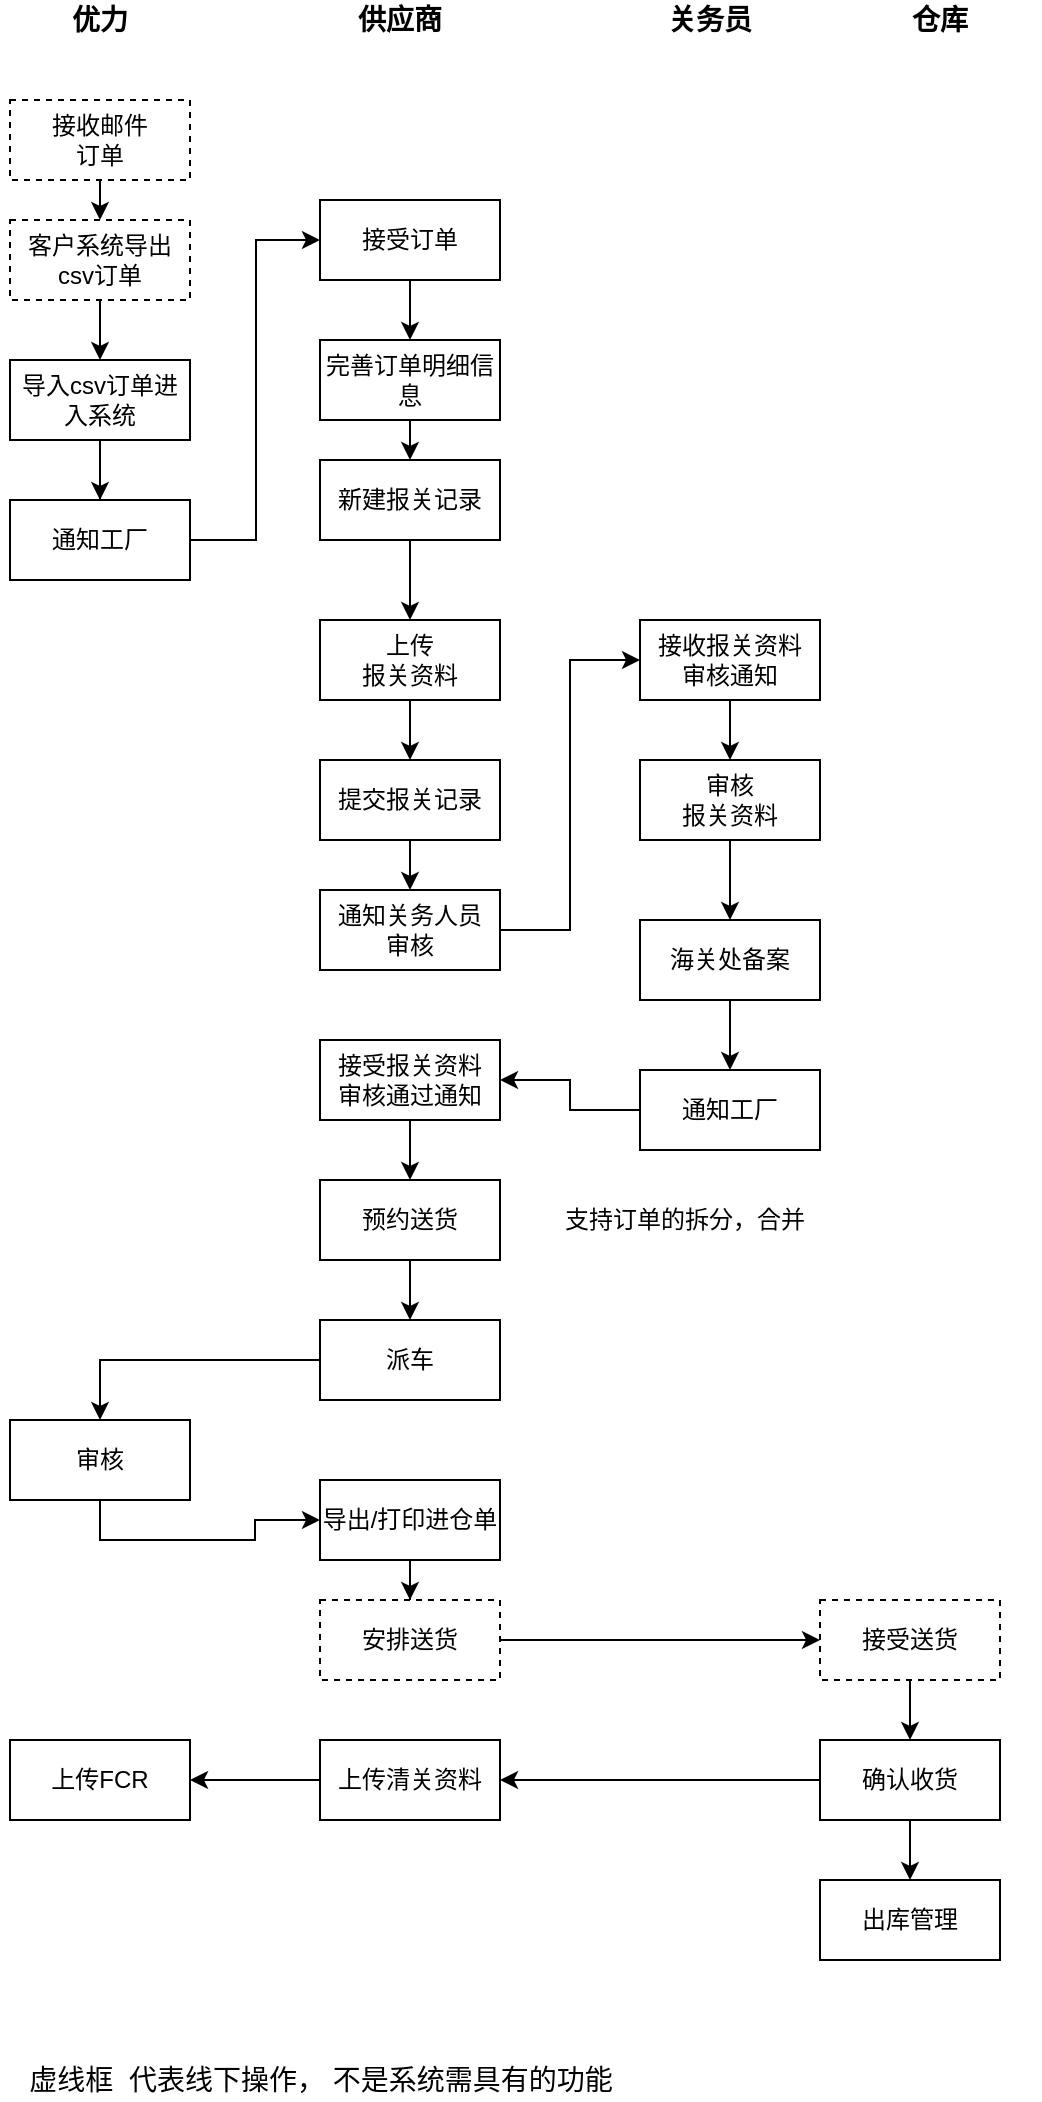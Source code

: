 <mxfile version="20.5.2" type="github" pages="21">
  <diagram id="r_dpZRQQ6k5GukbJklo0" name="业务流程图">
    <mxGraphModel dx="946" dy="614" grid="1" gridSize="10" guides="1" tooltips="1" connect="1" arrows="1" fold="1" page="1" pageScale="1" pageWidth="827" pageHeight="1169" math="0" shadow="0">
      <root>
        <mxCell id="0" />
        <mxCell id="1" parent="0" />
        <mxCell id="ywe2W4ERjsgmAIUgEcNF-5" value="优力" style="text;html=1;strokeColor=none;fillColor=none;align=center;verticalAlign=middle;whiteSpace=wrap;rounded=0;fontSize=14;fontStyle=1" parent="1" vertex="1">
          <mxGeometry x="30" y="30" width="100" height="20" as="geometry" />
        </mxCell>
        <mxCell id="ywe2W4ERjsgmAIUgEcNF-6" value="供应商" style="text;html=1;strokeColor=none;fillColor=none;align=center;verticalAlign=middle;whiteSpace=wrap;rounded=0;fontSize=14;fontStyle=1" parent="1" vertex="1">
          <mxGeometry x="180" y="30" width="100" height="20" as="geometry" />
        </mxCell>
        <mxCell id="ywe2W4ERjsgmAIUgEcNF-7" value="关务员" style="text;html=1;strokeColor=none;fillColor=none;align=center;verticalAlign=middle;whiteSpace=wrap;rounded=0;fontSize=14;fontStyle=1" parent="1" vertex="1">
          <mxGeometry x="335" y="30" width="100" height="20" as="geometry" />
        </mxCell>
        <mxCell id="ywe2W4ERjsgmAIUgEcNF-40" value="" style="edgeStyle=orthogonalEdgeStyle;rounded=0;orthogonalLoop=1;jettySize=auto;html=1;" parent="1" source="ywe2W4ERjsgmAIUgEcNF-9" edge="1">
          <mxGeometry relative="1" as="geometry">
            <mxPoint x="80" y="140" as="targetPoint" />
          </mxGeometry>
        </mxCell>
        <mxCell id="ywe2W4ERjsgmAIUgEcNF-9" value="接收邮件&lt;br&gt;订单" style="rounded=0;whiteSpace=wrap;html=1;dashed=1;" parent="1" vertex="1">
          <mxGeometry x="35" y="80" width="90" height="40" as="geometry" />
        </mxCell>
        <mxCell id="ywe2W4ERjsgmAIUgEcNF-42" style="edgeStyle=orthogonalEdgeStyle;rounded=0;orthogonalLoop=1;jettySize=auto;html=1;entryX=0.5;entryY=0;entryDx=0;entryDy=0;" parent="1" source="ywe2W4ERjsgmAIUgEcNF-10" target="ywe2W4ERjsgmAIUgEcNF-17" edge="1">
          <mxGeometry relative="1" as="geometry" />
        </mxCell>
        <mxCell id="ywe2W4ERjsgmAIUgEcNF-10" value="客户系统导出&lt;br&gt;csv订单" style="rounded=0;whiteSpace=wrap;html=1;dashed=1;" parent="1" vertex="1">
          <mxGeometry x="35" y="140" width="90" height="40" as="geometry" />
        </mxCell>
        <mxCell id="ywe2W4ERjsgmAIUgEcNF-45" value="" style="edgeStyle=orthogonalEdgeStyle;rounded=0;orthogonalLoop=1;jettySize=auto;html=1;entryX=0.5;entryY=0;entryDx=0;entryDy=0;exitX=0.5;exitY=1;exitDx=0;exitDy=0;" parent="1" source="ywe2W4ERjsgmAIUgEcNF-14" target="AOkjYl5HRvv-X5oUTe_U-1" edge="1">
          <mxGeometry relative="1" as="geometry" />
        </mxCell>
        <mxCell id="ywe2W4ERjsgmAIUgEcNF-14" value="完善订单明细信息" style="rounded=0;whiteSpace=wrap;html=1;" parent="1" vertex="1">
          <mxGeometry x="190" y="200" width="90" height="40" as="geometry" />
        </mxCell>
        <mxCell id="ywe2W4ERjsgmAIUgEcNF-43" style="edgeStyle=orthogonalEdgeStyle;rounded=0;orthogonalLoop=1;jettySize=auto;html=1;entryX=0;entryY=0.5;entryDx=0;entryDy=0;" parent="1" source="ywe2W4ERjsgmAIUgEcNF-17" target="ywe2W4ERjsgmAIUgEcNF-18" edge="1">
          <mxGeometry relative="1" as="geometry">
            <Array as="points">
              <mxPoint x="80" y="300" />
              <mxPoint x="158" y="300" />
              <mxPoint x="158" y="150" />
            </Array>
          </mxGeometry>
        </mxCell>
        <mxCell id="jQi_kWSMdtmCzvQReYv--2" value="" style="edgeStyle=orthogonalEdgeStyle;rounded=0;orthogonalLoop=1;jettySize=auto;html=1;" parent="1" source="ywe2W4ERjsgmAIUgEcNF-17" target="jQi_kWSMdtmCzvQReYv--1" edge="1">
          <mxGeometry relative="1" as="geometry" />
        </mxCell>
        <mxCell id="ywe2W4ERjsgmAIUgEcNF-17" value="导入csv订单进入系统" style="rounded=0;whiteSpace=wrap;html=1;" parent="1" vertex="1">
          <mxGeometry x="35" y="210" width="90" height="40" as="geometry" />
        </mxCell>
        <mxCell id="ywe2W4ERjsgmAIUgEcNF-44" value="" style="edgeStyle=orthogonalEdgeStyle;rounded=0;orthogonalLoop=1;jettySize=auto;html=1;" parent="1" source="ywe2W4ERjsgmAIUgEcNF-18" edge="1">
          <mxGeometry relative="1" as="geometry">
            <mxPoint x="235" y="200" as="targetPoint" />
          </mxGeometry>
        </mxCell>
        <mxCell id="ywe2W4ERjsgmAIUgEcNF-18" value="接受订单" style="rounded=0;whiteSpace=wrap;html=1;" parent="1" vertex="1">
          <mxGeometry x="190" y="130" width="90" height="40" as="geometry" />
        </mxCell>
        <mxCell id="ywe2W4ERjsgmAIUgEcNF-48" style="edgeStyle=orthogonalEdgeStyle;rounded=0;orthogonalLoop=1;jettySize=auto;html=1;entryX=0.5;entryY=0;entryDx=0;entryDy=0;" parent="1" source="ywe2W4ERjsgmAIUgEcNF-19" target="ywe2W4ERjsgmAIUgEcNF-20" edge="1">
          <mxGeometry relative="1" as="geometry" />
        </mxCell>
        <mxCell id="ywe2W4ERjsgmAIUgEcNF-19" value="上传&lt;br&gt;报关资料" style="rounded=0;whiteSpace=wrap;html=1;" parent="1" vertex="1">
          <mxGeometry x="190" y="340" width="90" height="40" as="geometry" />
        </mxCell>
        <mxCell id="ywe2W4ERjsgmAIUgEcNF-49" value="" style="edgeStyle=orthogonalEdgeStyle;rounded=0;orthogonalLoop=1;jettySize=auto;html=1;" parent="1" source="ywe2W4ERjsgmAIUgEcNF-20" target="ywe2W4ERjsgmAIUgEcNF-21" edge="1">
          <mxGeometry relative="1" as="geometry" />
        </mxCell>
        <mxCell id="ywe2W4ERjsgmAIUgEcNF-20" value="提交报关记录" style="rounded=0;whiteSpace=wrap;html=1;" parent="1" vertex="1">
          <mxGeometry x="190" y="410" width="90" height="40" as="geometry" />
        </mxCell>
        <mxCell id="ywe2W4ERjsgmAIUgEcNF-50" style="edgeStyle=orthogonalEdgeStyle;rounded=0;orthogonalLoop=1;jettySize=auto;html=1;entryX=0;entryY=0.5;entryDx=0;entryDy=0;" parent="1" source="ywe2W4ERjsgmAIUgEcNF-21" target="ywe2W4ERjsgmAIUgEcNF-22" edge="1">
          <mxGeometry relative="1" as="geometry" />
        </mxCell>
        <mxCell id="ywe2W4ERjsgmAIUgEcNF-21" value="通知关务人员&lt;br&gt;审核" style="rounded=0;whiteSpace=wrap;html=1;" parent="1" vertex="1">
          <mxGeometry x="190" y="475" width="90" height="40" as="geometry" />
        </mxCell>
        <mxCell id="-Y_6SIZaHpLH7I3SuImL-2" style="edgeStyle=orthogonalEdgeStyle;rounded=0;orthogonalLoop=1;jettySize=auto;html=1;exitX=0.5;exitY=1;exitDx=0;exitDy=0;entryX=0.5;entryY=0;entryDx=0;entryDy=0;" parent="1" source="ywe2W4ERjsgmAIUgEcNF-22" target="ywe2W4ERjsgmAIUgEcNF-24" edge="1">
          <mxGeometry relative="1" as="geometry" />
        </mxCell>
        <mxCell id="ywe2W4ERjsgmAIUgEcNF-22" value="接收报关资料&lt;br&gt;审核通知" style="rounded=0;whiteSpace=wrap;html=1;" parent="1" vertex="1">
          <mxGeometry x="350" y="340" width="90" height="40" as="geometry" />
        </mxCell>
        <mxCell id="-Y_6SIZaHpLH7I3SuImL-3" style="edgeStyle=orthogonalEdgeStyle;rounded=0;orthogonalLoop=1;jettySize=auto;html=1;exitX=0.5;exitY=1;exitDx=0;exitDy=0;entryX=0.5;entryY=0;entryDx=0;entryDy=0;" parent="1" source="ywe2W4ERjsgmAIUgEcNF-24" target="-Y_6SIZaHpLH7I3SuImL-1" edge="1">
          <mxGeometry relative="1" as="geometry" />
        </mxCell>
        <mxCell id="ywe2W4ERjsgmAIUgEcNF-24" value="审核&lt;br&gt;报关资料" style="rounded=0;whiteSpace=wrap;html=1;" parent="1" vertex="1">
          <mxGeometry x="350" y="410" width="90" height="40" as="geometry" />
        </mxCell>
        <mxCell id="ywe2W4ERjsgmAIUgEcNF-53" style="edgeStyle=orthogonalEdgeStyle;rounded=0;orthogonalLoop=1;jettySize=auto;html=1;entryX=1;entryY=0.5;entryDx=0;entryDy=0;" parent="1" source="ywe2W4ERjsgmAIUgEcNF-25" target="ywe2W4ERjsgmAIUgEcNF-26" edge="1">
          <mxGeometry relative="1" as="geometry">
            <mxPoint x="290" y="570" as="targetPoint" />
          </mxGeometry>
        </mxCell>
        <mxCell id="ywe2W4ERjsgmAIUgEcNF-25" value="通知工厂" style="rounded=0;whiteSpace=wrap;html=1;" parent="1" vertex="1">
          <mxGeometry x="350" y="565" width="90" height="40" as="geometry" />
        </mxCell>
        <mxCell id="ywe2W4ERjsgmAIUgEcNF-54" value="" style="edgeStyle=orthogonalEdgeStyle;rounded=0;orthogonalLoop=1;jettySize=auto;html=1;entryX=0.5;entryY=0;entryDx=0;entryDy=0;" parent="1" source="ywe2W4ERjsgmAIUgEcNF-26" target="ywe2W4ERjsgmAIUgEcNF-27" edge="1">
          <mxGeometry relative="1" as="geometry" />
        </mxCell>
        <mxCell id="ywe2W4ERjsgmAIUgEcNF-26" value="接受报关资料&lt;br&gt;审核通过通知" style="rounded=0;whiteSpace=wrap;html=1;" parent="1" vertex="1">
          <mxGeometry x="190" y="550" width="90" height="40" as="geometry" />
        </mxCell>
        <mxCell id="ywe2W4ERjsgmAIUgEcNF-55" style="edgeStyle=orthogonalEdgeStyle;rounded=0;orthogonalLoop=1;jettySize=auto;html=1;entryX=0.5;entryY=0;entryDx=0;entryDy=0;" parent="1" source="ywe2W4ERjsgmAIUgEcNF-27" target="ywe2W4ERjsgmAIUgEcNF-28" edge="1">
          <mxGeometry relative="1" as="geometry" />
        </mxCell>
        <mxCell id="ywe2W4ERjsgmAIUgEcNF-27" value="预约送货" style="rounded=0;whiteSpace=wrap;html=1;" parent="1" vertex="1">
          <mxGeometry x="190" y="620" width="90" height="40" as="geometry" />
        </mxCell>
        <mxCell id="-Y_6SIZaHpLH7I3SuImL-5" style="edgeStyle=orthogonalEdgeStyle;rounded=0;orthogonalLoop=1;jettySize=auto;html=1;exitX=0;exitY=0.5;exitDx=0;exitDy=0;entryX=0.5;entryY=0;entryDx=0;entryDy=0;" parent="1" source="ywe2W4ERjsgmAIUgEcNF-28" target="w95PZdRx4VGNRm0yklTu-1" edge="1">
          <mxGeometry relative="1" as="geometry" />
        </mxCell>
        <mxCell id="ywe2W4ERjsgmAIUgEcNF-28" value="派车" style="rounded=0;whiteSpace=wrap;html=1;" parent="1" vertex="1">
          <mxGeometry x="190" y="690" width="90" height="40" as="geometry" />
        </mxCell>
        <mxCell id="ywe2W4ERjsgmAIUgEcNF-57" style="edgeStyle=orthogonalEdgeStyle;rounded=0;orthogonalLoop=1;jettySize=auto;html=1;entryX=0.5;entryY=0;entryDx=0;entryDy=0;" parent="1" source="ywe2W4ERjsgmAIUgEcNF-29" target="ywe2W4ERjsgmAIUgEcNF-32" edge="1">
          <mxGeometry relative="1" as="geometry" />
        </mxCell>
        <mxCell id="ywe2W4ERjsgmAIUgEcNF-29" value="导出/打印进仓单" style="rounded=0;whiteSpace=wrap;html=1;" parent="1" vertex="1">
          <mxGeometry x="190" y="770" width="90" height="40" as="geometry" />
        </mxCell>
        <mxCell id="ywe2W4ERjsgmAIUgEcNF-31" value="仓库" style="text;html=1;strokeColor=none;fillColor=none;align=center;verticalAlign=middle;whiteSpace=wrap;rounded=0;fontSize=14;fontStyle=1" parent="1" vertex="1">
          <mxGeometry x="450" y="30" width="100" height="20" as="geometry" />
        </mxCell>
        <mxCell id="ywe2W4ERjsgmAIUgEcNF-58" style="edgeStyle=orthogonalEdgeStyle;rounded=0;orthogonalLoop=1;jettySize=auto;html=1;entryX=0;entryY=0.5;entryDx=0;entryDy=0;" parent="1" source="ywe2W4ERjsgmAIUgEcNF-32" target="ywe2W4ERjsgmAIUgEcNF-33" edge="1">
          <mxGeometry relative="1" as="geometry" />
        </mxCell>
        <mxCell id="ywe2W4ERjsgmAIUgEcNF-32" value="安排送货" style="rounded=0;whiteSpace=wrap;html=1;dashed=1;" parent="1" vertex="1">
          <mxGeometry x="190" y="830" width="90" height="40" as="geometry" />
        </mxCell>
        <mxCell id="ywe2W4ERjsgmAIUgEcNF-59" value="" style="edgeStyle=orthogonalEdgeStyle;rounded=0;orthogonalLoop=1;jettySize=auto;html=1;entryX=0.5;entryY=0;entryDx=0;entryDy=0;" parent="1" source="ywe2W4ERjsgmAIUgEcNF-33" target="ywe2W4ERjsgmAIUgEcNF-35" edge="1">
          <mxGeometry relative="1" as="geometry" />
        </mxCell>
        <mxCell id="ywe2W4ERjsgmAIUgEcNF-33" value="接受送货" style="rounded=0;whiteSpace=wrap;html=1;dashed=1;" parent="1" vertex="1">
          <mxGeometry x="440" y="830" width="90" height="40" as="geometry" />
        </mxCell>
        <mxCell id="-Y_6SIZaHpLH7I3SuImL-7" style="edgeStyle=orthogonalEdgeStyle;rounded=0;orthogonalLoop=1;jettySize=auto;html=1;exitX=0;exitY=0.5;exitDx=0;exitDy=0;" parent="1" source="ywe2W4ERjsgmAIUgEcNF-35" edge="1">
          <mxGeometry relative="1" as="geometry">
            <mxPoint x="280" y="920" as="targetPoint" />
          </mxGeometry>
        </mxCell>
        <mxCell id="-Y_6SIZaHpLH7I3SuImL-13" style="edgeStyle=orthogonalEdgeStyle;rounded=0;orthogonalLoop=1;jettySize=auto;html=1;exitX=0.5;exitY=1;exitDx=0;exitDy=0;" parent="1" source="ywe2W4ERjsgmAIUgEcNF-35" edge="1">
          <mxGeometry relative="1" as="geometry">
            <mxPoint x="485" y="970" as="targetPoint" />
          </mxGeometry>
        </mxCell>
        <mxCell id="ywe2W4ERjsgmAIUgEcNF-35" value="确认收货" style="rounded=0;whiteSpace=wrap;html=1;" parent="1" vertex="1">
          <mxGeometry x="440" y="900" width="90" height="40" as="geometry" />
        </mxCell>
        <mxCell id="AjBignHwhJ9VBvzr88LJ-1" value="支持订单的拆分，合并" style="text;html=1;strokeColor=none;fillColor=none;align=center;verticalAlign=middle;whiteSpace=wrap;rounded=0;" parent="1" vertex="1">
          <mxGeometry x="305" y="630" width="135" height="20" as="geometry" />
        </mxCell>
        <mxCell id="0HM_U3vJ8pdBlkIfY50M-2" value="虚线框&amp;nbsp; 代表线下操作， 不是系统需具有的功能" style="text;html=1;align=center;verticalAlign=middle;resizable=0;points=[];autosize=1;strokeColor=none;fontSize=14;" parent="1" vertex="1">
          <mxGeometry x="35" y="1060" width="310" height="20" as="geometry" />
        </mxCell>
        <mxCell id="-Y_6SIZaHpLH7I3SuImL-6" style="edgeStyle=orthogonalEdgeStyle;rounded=0;orthogonalLoop=1;jettySize=auto;html=1;exitX=0.5;exitY=1;exitDx=0;exitDy=0;entryX=0;entryY=0.5;entryDx=0;entryDy=0;" parent="1" source="w95PZdRx4VGNRm0yklTu-1" target="ywe2W4ERjsgmAIUgEcNF-29" edge="1">
          <mxGeometry relative="1" as="geometry" />
        </mxCell>
        <mxCell id="w95PZdRx4VGNRm0yklTu-1" value="审核" style="rounded=0;whiteSpace=wrap;html=1;" parent="1" vertex="1">
          <mxGeometry x="35" y="740" width="90" height="40" as="geometry" />
        </mxCell>
        <mxCell id="AOkjYl5HRvv-X5oUTe_U-3" value="" style="edgeStyle=orthogonalEdgeStyle;rounded=0;orthogonalLoop=1;jettySize=auto;html=1;entryX=0.5;entryY=0;entryDx=0;entryDy=0;" parent="1" source="AOkjYl5HRvv-X5oUTe_U-1" target="ywe2W4ERjsgmAIUgEcNF-19" edge="1">
          <mxGeometry relative="1" as="geometry">
            <mxPoint x="235" y="320" as="targetPoint" />
          </mxGeometry>
        </mxCell>
        <mxCell id="AOkjYl5HRvv-X5oUTe_U-1" value="新建报关记录" style="rounded=0;whiteSpace=wrap;html=1;" parent="1" vertex="1">
          <mxGeometry x="190" y="260" width="90" height="40" as="geometry" />
        </mxCell>
        <mxCell id="jQi_kWSMdtmCzvQReYv--1" value="通知工厂" style="rounded=0;whiteSpace=wrap;html=1;" parent="1" vertex="1">
          <mxGeometry x="35" y="280" width="90" height="40" as="geometry" />
        </mxCell>
        <mxCell id="-Y_6SIZaHpLH7I3SuImL-4" style="edgeStyle=orthogonalEdgeStyle;rounded=0;orthogonalLoop=1;jettySize=auto;html=1;exitX=0.5;exitY=1;exitDx=0;exitDy=0;entryX=0.5;entryY=0;entryDx=0;entryDy=0;" parent="1" source="-Y_6SIZaHpLH7I3SuImL-1" target="ywe2W4ERjsgmAIUgEcNF-25" edge="1">
          <mxGeometry relative="1" as="geometry" />
        </mxCell>
        <mxCell id="-Y_6SIZaHpLH7I3SuImL-1" value="海关处备案" style="rounded=0;whiteSpace=wrap;html=1;" parent="1" vertex="1">
          <mxGeometry x="350" y="490" width="90" height="40" as="geometry" />
        </mxCell>
        <mxCell id="-Y_6SIZaHpLH7I3SuImL-12" style="edgeStyle=orthogonalEdgeStyle;rounded=0;orthogonalLoop=1;jettySize=auto;html=1;exitX=0;exitY=0.5;exitDx=0;exitDy=0;entryX=1;entryY=0.5;entryDx=0;entryDy=0;" parent="1" source="-Y_6SIZaHpLH7I3SuImL-9" target="-Y_6SIZaHpLH7I3SuImL-10" edge="1">
          <mxGeometry relative="1" as="geometry" />
        </mxCell>
        <mxCell id="-Y_6SIZaHpLH7I3SuImL-9" value="上传清关资料" style="rounded=0;whiteSpace=wrap;html=1;" parent="1" vertex="1">
          <mxGeometry x="190" y="900" width="90" height="40" as="geometry" />
        </mxCell>
        <mxCell id="-Y_6SIZaHpLH7I3SuImL-10" value="上传FCR" style="rounded=0;whiteSpace=wrap;html=1;" parent="1" vertex="1">
          <mxGeometry x="35" y="900" width="90" height="40" as="geometry" />
        </mxCell>
        <mxCell id="-Y_6SIZaHpLH7I3SuImL-14" value="出库管理" style="rounded=0;whiteSpace=wrap;html=1;" parent="1" vertex="1">
          <mxGeometry x="440" y="970" width="90" height="40" as="geometry" />
        </mxCell>
      </root>
    </mxGraphModel>
  </diagram>
  <diagram id="j0jk890tXHY0PpcCtY2N" name="系统上下文">
    <mxGraphModel dx="946" dy="614" grid="1" gridSize="10" guides="1" tooltips="1" connect="1" arrows="1" fold="1" page="1" pageScale="1" pageWidth="827" pageHeight="1169" math="0" shadow="0">
      <root>
        <mxCell id="GLUvTiBQzX47aJW1uTeo-0" />
        <mxCell id="GLUvTiBQzX47aJW1uTeo-1" parent="GLUvTiBQzX47aJW1uTeo-0" />
        <mxCell id="_JE2uhXKbqOFR6C2QaG3-8" value="" style="edgeStyle=orthogonalEdgeStyle;rounded=0;orthogonalLoop=1;jettySize=auto;html=1;" parent="GLUvTiBQzX47aJW1uTeo-1" source="_JE2uhXKbqOFR6C2QaG3-0" target="_JE2uhXKbqOFR6C2QaG3-3" edge="1">
          <mxGeometry relative="1" as="geometry">
            <Array as="points">
              <mxPoint x="410" y="280" />
              <mxPoint x="410" y="150" />
            </Array>
          </mxGeometry>
        </mxCell>
        <mxCell id="Z6kRSgf-jV7Q28qiHfV8-5" value="API" style="edgeLabel;html=1;align=center;verticalAlign=middle;resizable=0;points=[];" parent="_JE2uhXKbqOFR6C2QaG3-8" vertex="1" connectable="0">
          <mxGeometry x="0.075" y="-1" relative="1" as="geometry">
            <mxPoint x="3" y="50" as="offset" />
          </mxGeometry>
        </mxCell>
        <mxCell id="19HFlSQ3MYy_WaXZNGUL-3" style="edgeStyle=orthogonalEdgeStyle;rounded=0;orthogonalLoop=1;jettySize=auto;html=1;entryX=-0.042;entryY=0.65;entryDx=0;entryDy=0;entryPerimeter=0;" parent="GLUvTiBQzX47aJW1uTeo-1" source="_JE2uhXKbqOFR6C2QaG3-0" target="9RaaonI7zvSOU2Rofxib-0" edge="1">
          <mxGeometry relative="1" as="geometry" />
        </mxCell>
        <mxCell id="19HFlSQ3MYy_WaXZNGUL-6" value="Excel" style="edgeLabel;html=1;align=center;verticalAlign=middle;resizable=0;points=[];" parent="19HFlSQ3MYy_WaXZNGUL-3" vertex="1" connectable="0">
          <mxGeometry x="0.059" relative="1" as="geometry">
            <mxPoint x="20" y="1" as="offset" />
          </mxGeometry>
        </mxCell>
        <mxCell id="19HFlSQ3MYy_WaXZNGUL-4" style="edgeStyle=orthogonalEdgeStyle;rounded=0;orthogonalLoop=1;jettySize=auto;html=1;entryX=0;entryY=0.5;entryDx=0;entryDy=0;" parent="GLUvTiBQzX47aJW1uTeo-1" source="_JE2uhXKbqOFR6C2QaG3-0" target="19HFlSQ3MYy_WaXZNGUL-0" edge="1">
          <mxGeometry relative="1" as="geometry">
            <Array as="points">
              <mxPoint x="410" y="280" />
              <mxPoint x="410" y="400" />
            </Array>
          </mxGeometry>
        </mxCell>
        <mxCell id="19HFlSQ3MYy_WaXZNGUL-7" value="Excel" style="edgeLabel;html=1;align=center;verticalAlign=middle;resizable=0;points=[];" parent="19HFlSQ3MYy_WaXZNGUL-4" vertex="1" connectable="0">
          <mxGeometry x="0.1" y="2" relative="1" as="geometry">
            <mxPoint x="2" y="-22" as="offset" />
          </mxGeometry>
        </mxCell>
        <mxCell id="_JE2uhXKbqOFR6C2QaG3-0" value="英龙物流&lt;br style=&quot;font-size: 16px&quot;&gt;进区预约系统" style="rounded=0;whiteSpace=wrap;html=1;fontStyle=1;horizontal=1;fontSize=16;" parent="GLUvTiBQzX47aJW1uTeo-1" vertex="1">
          <mxGeometry x="180" y="218.5" width="180" height="123" as="geometry" />
        </mxCell>
        <mxCell id="_JE2uhXKbqOFR6C2QaG3-3" value="短信接口" style="rounded=0;whiteSpace=wrap;html=1;" parent="GLUvTiBQzX47aJW1uTeo-1" vertex="1">
          <mxGeometry x="480" y="120" width="120" height="60" as="geometry" />
        </mxCell>
        <mxCell id="Z6kRSgf-jV7Q28qiHfV8-1" style="edgeStyle=orthogonalEdgeStyle;rounded=0;orthogonalLoop=1;jettySize=auto;html=1;" parent="GLUvTiBQzX47aJW1uTeo-1" source="Z6kRSgf-jV7Q28qiHfV8-0" target="_JE2uhXKbqOFR6C2QaG3-0" edge="1">
          <mxGeometry relative="1" as="geometry" />
        </mxCell>
        <mxCell id="Z6kRSgf-jV7Q28qiHfV8-3" value="csv" style="edgeLabel;html=1;align=center;verticalAlign=middle;resizable=0;points=[];" parent="Z6kRSgf-jV7Q28qiHfV8-1" vertex="1" connectable="0">
          <mxGeometry x="-0.145" y="-4" relative="1" as="geometry">
            <mxPoint y="-4" as="offset" />
          </mxGeometry>
        </mxCell>
        <mxCell id="Z6kRSgf-jV7Q28qiHfV8-0" value="原有系统" style="rounded=0;whiteSpace=wrap;html=1;" parent="GLUvTiBQzX47aJW1uTeo-1" vertex="1">
          <mxGeometry y="250" width="120" height="60" as="geometry" />
        </mxCell>
        <mxCell id="9RaaonI7zvSOU2Rofxib-0" value="WMS" style="rounded=0;whiteSpace=wrap;html=1;" parent="GLUvTiBQzX47aJW1uTeo-1" vertex="1">
          <mxGeometry x="480" y="240" width="120" height="60" as="geometry" />
        </mxCell>
        <mxCell id="19HFlSQ3MYy_WaXZNGUL-0" value="关务系统" style="rounded=0;whiteSpace=wrap;html=1;" parent="GLUvTiBQzX47aJW1uTeo-1" vertex="1">
          <mxGeometry x="480" y="370" width="120" height="60" as="geometry" />
        </mxCell>
      </root>
    </mxGraphModel>
  </diagram>
  <diagram id="_Ku7UV8j8634HL0u4ZJ9" name="订单报关状态图-简化">
    <mxGraphModel dx="946" dy="614" grid="1" gridSize="10" guides="1" tooltips="1" connect="1" arrows="1" fold="1" page="1" pageScale="1" pageWidth="827" pageHeight="1169" math="0" shadow="0">
      <root>
        <mxCell id="ICorGSCDI_sK7Jl8in8o-0" />
        <mxCell id="ICorGSCDI_sK7Jl8in8o-1" parent="ICorGSCDI_sK7Jl8in8o-0" />
        <mxCell id="ICorGSCDI_sK7Jl8in8o-46" value="" style="ellipse;fillColor=#000000;strokeColor=none;dashed=1;fontSize=14;" parent="ICorGSCDI_sK7Jl8in8o-1" vertex="1">
          <mxGeometry x="10" y="195" width="30" height="30" as="geometry" />
        </mxCell>
        <mxCell id="ICorGSCDI_sK7Jl8in8o-47" value="" style="edgeStyle=orthogonalEdgeStyle;rounded=0;orthogonalLoop=1;jettySize=auto;html=1;fontSize=14;exitX=1;exitY=0.5;exitDx=0;exitDy=0;" parent="ICorGSCDI_sK7Jl8in8o-1" source="ICorGSCDI_sK7Jl8in8o-46" target="ICorGSCDI_sK7Jl8in8o-52" edge="1">
          <mxGeometry relative="1" as="geometry">
            <Array as="points">
              <mxPoint x="40" y="215" />
            </Array>
            <mxPoint x="190" y="215" as="sourcePoint" />
          </mxGeometry>
        </mxCell>
        <mxCell id="ICorGSCDI_sK7Jl8in8o-48" value="订单导入，完善订单明细数据&lt;br&gt;并提交" style="edgeLabel;html=1;align=center;verticalAlign=middle;resizable=0;points=[];fontSize=14;" parent="ICorGSCDI_sK7Jl8in8o-47" vertex="1" connectable="0">
          <mxGeometry x="-0.243" y="-1" relative="1" as="geometry">
            <mxPoint x="18" y="-6" as="offset" />
          </mxGeometry>
        </mxCell>
        <mxCell id="ICorGSCDI_sK7Jl8in8o-50" value="" style="edgeStyle=orthogonalEdgeStyle;rounded=0;orthogonalLoop=1;jettySize=auto;html=1;fontSize=14;entryX=0;entryY=0.5;entryDx=0;entryDy=0;exitX=0.5;exitY=1;exitDx=0;exitDy=0;" parent="ICorGSCDI_sK7Jl8in8o-1" source="ICorGSCDI_sK7Jl8in8o-52" target="ICorGSCDI_sK7Jl8in8o-66" edge="1">
          <mxGeometry relative="1" as="geometry">
            <mxPoint x="390" y="295" as="sourcePoint" />
            <Array as="points">
              <mxPoint x="393" y="255" />
              <mxPoint x="250" y="255" />
              <mxPoint x="250" y="320" />
            </Array>
            <mxPoint x="310" y="325" as="targetPoint" />
          </mxGeometry>
        </mxCell>
        <mxCell id="ICorGSCDI_sK7Jl8in8o-51" value="新建，提交报关资料" style="edgeLabel;html=1;align=center;verticalAlign=middle;resizable=0;points=[];fontSize=14;" parent="ICorGSCDI_sK7Jl8in8o-50" vertex="1" connectable="0">
          <mxGeometry x="-0.025" y="4" relative="1" as="geometry">
            <mxPoint y="25" as="offset" />
          </mxGeometry>
        </mxCell>
        <mxCell id="ICorGSCDI_sK7Jl8in8o-52" value="待报关" style="html=1;align=center;verticalAlign=top;rounded=1;absoluteArcSize=1;arcSize=10;dashed=1;fontSize=14;" parent="ICorGSCDI_sK7Jl8in8o-1" vertex="1">
          <mxGeometry x="350" y="195" width="86" height="40" as="geometry" />
        </mxCell>
        <mxCell id="ICorGSCDI_sK7Jl8in8o-57" value="&lt;span style=&quot;font-weight: 700&quot;&gt;优力&lt;/span&gt;" style="shape=umlLifeline;perimeter=lifelinePerimeter;whiteSpace=wrap;html=1;container=1;collapsible=0;recursiveResize=0;outlineConnect=0;dashed=1;fontSize=14;" parent="ICorGSCDI_sK7Jl8in8o-1" vertex="1">
          <mxGeometry x="40" y="65" width="100" height="70" as="geometry" />
        </mxCell>
        <mxCell id="ICorGSCDI_sK7Jl8in8o-58" value="" style="shape=partialRectangle;whiteSpace=wrap;html=1;bottom=0;fillColor=none;point=[];connectable=0;" parent="ICorGSCDI_sK7Jl8in8o-57" vertex="1">
          <mxGeometry x="30" y="70" width="40" height="20" as="geometry" />
        </mxCell>
        <mxCell id="ICorGSCDI_sK7Jl8in8o-59" value="&lt;span style=&quot;font-weight: 700&quot;&gt;供应商&lt;/span&gt;" style="shape=umlLifeline;perimeter=lifelinePerimeter;whiteSpace=wrap;html=1;container=1;collapsible=0;recursiveResize=0;outlineConnect=0;dashed=1;fontSize=14;" parent="ICorGSCDI_sK7Jl8in8o-1" vertex="1">
          <mxGeometry x="204" y="65" width="100" height="90" as="geometry" />
        </mxCell>
        <mxCell id="ICorGSCDI_sK7Jl8in8o-60" value="" style="shape=partialRectangle;whiteSpace=wrap;html=1;bottom=0;fillColor=none;point=[];connectable=0;" parent="ICorGSCDI_sK7Jl8in8o-59" vertex="1">
          <mxGeometry x="20" y="70" width="70" height="20" as="geometry" />
        </mxCell>
        <mxCell id="ICorGSCDI_sK7Jl8in8o-61" value="&lt;span style=&quot;font-weight: 700&quot;&gt;关务员&lt;/span&gt;" style="shape=umlLifeline;perimeter=lifelinePerimeter;whiteSpace=wrap;html=1;container=1;collapsible=0;recursiveResize=0;outlineConnect=0;dashed=1;fontSize=14;" parent="ICorGSCDI_sK7Jl8in8o-1" vertex="1">
          <mxGeometry x="477" y="60" width="135" height="100" as="geometry" />
        </mxCell>
        <mxCell id="ICorGSCDI_sK7Jl8in8o-62" value="" style="shape=partialRectangle;whiteSpace=wrap;html=1;bottom=0;fillColor=none;point=[];connectable=0;" parent="ICorGSCDI_sK7Jl8in8o-61" vertex="1">
          <mxGeometry x="10" y="80" width="120" height="20" as="geometry" />
        </mxCell>
        <mxCell id="ICorGSCDI_sK7Jl8in8o-63" value="&lt;span style=&quot;color: rgb(0 , 0 , 0) ; font-family: &amp;#34;helvetica&amp;#34; ; font-size: 14px ; font-style: normal ; font-weight: 400 ; letter-spacing: normal ; text-align: center ; text-indent: 0px ; text-transform: none ; word-spacing: 0px ; background-color: rgb(255 , 255 , 255) ; display: inline ; float: none&quot;&gt;报关状态：待报关，报关&lt;/span&gt;&lt;span style=&quot;font-family: &amp;#34;helvetica&amp;#34; ; font-size: 14px ; text-align: center ; background-color: rgb(255 , 255 , 255)&quot;&gt;中，报关完成&lt;/span&gt;" style="text;whiteSpace=wrap;html=1;" parent="ICorGSCDI_sK7Jl8in8o-1" vertex="1">
          <mxGeometry x="10" y="10" width="780" height="30" as="geometry" />
        </mxCell>
        <mxCell id="EqyfUIz4V2rMafP_FOkH-3" style="edgeStyle=orthogonalEdgeStyle;rounded=0;orthogonalLoop=1;jettySize=auto;html=1;entryX=0.5;entryY=0;entryDx=0;entryDy=0;" parent="ICorGSCDI_sK7Jl8in8o-1" source="ICorGSCDI_sK7Jl8in8o-66" target="EIJdTmMfKgacGxGiQeOc-0" edge="1">
          <mxGeometry relative="1" as="geometry" />
        </mxCell>
        <mxCell id="EqyfUIz4V2rMafP_FOkH-4" value="审核报关资料" style="edgeLabel;html=1;align=center;verticalAlign=middle;resizable=0;points=[];" parent="EqyfUIz4V2rMafP_FOkH-3" vertex="1" connectable="0">
          <mxGeometry x="-0.253" y="-1" relative="1" as="geometry">
            <mxPoint as="offset" />
          </mxGeometry>
        </mxCell>
        <mxCell id="ICorGSCDI_sK7Jl8in8o-66" value="报关中" style="html=1;align=center;verticalAlign=top;rounded=1;absoluteArcSize=1;arcSize=10;dashed=1;fontSize=14;" parent="ICorGSCDI_sK7Jl8in8o-1" vertex="1">
          <mxGeometry x="356" y="305" width="80" height="30" as="geometry" />
        </mxCell>
        <mxCell id="EqyfUIz4V2rMafP_FOkH-9" style="edgeStyle=orthogonalEdgeStyle;rounded=0;orthogonalLoop=1;jettySize=auto;html=1;entryX=0.5;entryY=0;entryDx=0;entryDy=0;" parent="ICorGSCDI_sK7Jl8in8o-1" source="ICorGSCDI_sK7Jl8in8o-72" target="ICorGSCDI_sK7Jl8in8o-87" edge="1">
          <mxGeometry relative="1" as="geometry" />
        </mxCell>
        <mxCell id="ICorGSCDI_sK7Jl8in8o-72" value="报关完成" style="html=1;align=center;verticalAlign=top;rounded=1;absoluteArcSize=1;arcSize=10;dashed=1;fontSize=14;" parent="ICorGSCDI_sK7Jl8in8o-1" vertex="1">
          <mxGeometry x="356" y="530" width="80" height="30" as="geometry" />
        </mxCell>
        <mxCell id="ICorGSCDI_sK7Jl8in8o-87" value="" style="ellipse;html=1;shape=endState;fillColor=#000000;strokeColor=#000000;align=left;" parent="ICorGSCDI_sK7Jl8in8o-1" vertex="1">
          <mxGeometry x="381" y="610" width="30" height="30" as="geometry" />
        </mxCell>
        <mxCell id="EqyfUIz4V2rMafP_FOkH-5" style="edgeStyle=orthogonalEdgeStyle;rounded=0;orthogonalLoop=1;jettySize=auto;html=1;entryX=1;entryY=0.5;entryDx=0;entryDy=0;" parent="ICorGSCDI_sK7Jl8in8o-1" source="ICorGSCDI_sK7Jl8in8o-78" target="ICorGSCDI_sK7Jl8in8o-72" edge="1">
          <mxGeometry relative="1" as="geometry">
            <Array as="points">
              <mxPoint x="595" y="545" />
            </Array>
          </mxGeometry>
        </mxCell>
        <mxCell id="EqyfUIz4V2rMafP_FOkH-6" value="是" style="edgeLabel;html=1;align=center;verticalAlign=middle;resizable=0;points=[];" parent="EqyfUIz4V2rMafP_FOkH-5" vertex="1" connectable="0">
          <mxGeometry x="0.211" y="3" relative="1" as="geometry">
            <mxPoint as="offset" />
          </mxGeometry>
        </mxCell>
        <mxCell id="ICorGSCDI_sK7Jl8in8o-78" value="是否全部订单明细报关完成" style="rhombus;whiteSpace=wrap;html=1;dashed=1;fontSize=14;" parent="ICorGSCDI_sK7Jl8in8o-1" vertex="1">
          <mxGeometry x="540" y="460" width="110" height="80" as="geometry" />
        </mxCell>
        <mxCell id="EIJdTmMfKgacGxGiQeOc-0" value="审核是否&lt;br&gt;通过" style="rhombus;whiteSpace=wrap;html=1;dashed=1;fontSize=14;" parent="ICorGSCDI_sK7Jl8in8o-1" vertex="1">
          <mxGeometry x="540" y="340" width="110" height="80" as="geometry" />
        </mxCell>
        <mxCell id="EIJdTmMfKgacGxGiQeOc-2" value="是" style="endArrow=classic;html=1;entryX=0.5;entryY=0;entryDx=0;entryDy=0;" parent="ICorGSCDI_sK7Jl8in8o-1" source="EIJdTmMfKgacGxGiQeOc-0" target="ICorGSCDI_sK7Jl8in8o-78" edge="1">
          <mxGeometry width="50" height="50" relative="1" as="geometry">
            <mxPoint x="420" y="410" as="sourcePoint" />
            <mxPoint x="470" y="360" as="targetPoint" />
          </mxGeometry>
        </mxCell>
      </root>
    </mxGraphModel>
  </diagram>
  <diagram id="WBIahR8-ODn9EsiNLG-y" name="订单送货状态图-简单">
    <mxGraphModel dx="946" dy="614" grid="1" gridSize="10" guides="1" tooltips="1" connect="1" arrows="1" fold="1" page="1" pageScale="1" pageWidth="827" pageHeight="1169" math="0" shadow="0">
      <root>
        <mxCell id="S9yzOXGg-rlqR6XcXJCb-0" />
        <mxCell id="S9yzOXGg-rlqR6XcXJCb-1" parent="S9yzOXGg-rlqR6XcXJCb-0" />
        <mxCell id="neWM1iYsgEN77BEes6dp-4" style="edgeStyle=orthogonalEdgeStyle;rounded=0;orthogonalLoop=1;jettySize=auto;html=1;" parent="S9yzOXGg-rlqR6XcXJCb-1" source="806Hso6sv2vMAGEjJEbE-5" target="feWoxox8X-YrkGSu4pPN-0" edge="1">
          <mxGeometry relative="1" as="geometry" />
        </mxCell>
        <mxCell id="806Hso6sv2vMAGEjJEbE-5" value="送货中" style="html=1;align=center;verticalAlign=top;rounded=1;absoluteArcSize=1;arcSize=10;dashed=1;fontSize=14;" parent="S9yzOXGg-rlqR6XcXJCb-1" vertex="1">
          <mxGeometry x="316" y="175" width="100" height="30" as="geometry" />
        </mxCell>
        <mxCell id="806Hso6sv2vMAGEjJEbE-6" value="" style="edgeStyle=orthogonalEdgeStyle;rounded=0;orthogonalLoop=1;jettySize=auto;html=1;fontSize=14;" parent="S9yzOXGg-rlqR6XcXJCb-1" source="806Hso6sv2vMAGEjJEbE-7" target="806Hso6sv2vMAGEjJEbE-12" edge="1">
          <mxGeometry relative="1" as="geometry" />
        </mxCell>
        <mxCell id="806Hso6sv2vMAGEjJEbE-7" value="送货完成" style="html=1;align=center;verticalAlign=top;rounded=1;absoluteArcSize=1;arcSize=10;dashed=1;fontSize=14;" parent="S9yzOXGg-rlqR6XcXJCb-1" vertex="1">
          <mxGeometry x="320" y="365" width="96" height="40" as="geometry" />
        </mxCell>
        <mxCell id="806Hso6sv2vMAGEjJEbE-12" value="" style="ellipse;html=1;shape=endState;fillColor=#000000;strokeColor=#000000;dashed=1;fontSize=14;" parent="S9yzOXGg-rlqR6XcXJCb-1" vertex="1">
          <mxGeometry x="353" y="455" width="30" height="30" as="geometry" />
        </mxCell>
        <mxCell id="806Hso6sv2vMAGEjJEbE-13" value="&lt;span style=&quot;color: rgb(0 , 0 , 0) ; font-family: &amp;#34;helvetica&amp;#34; ; font-size: 14px ; font-style: normal ; font-weight: 400 ; letter-spacing: normal ; text-align: center ; text-indent: 0px ; text-transform: none ; word-spacing: 0px ; background-color: rgb(255 , 255 , 255) ; display: inline ; float: none&quot;&gt;送货状态：待送货，送货中，&lt;/span&gt;&lt;span style=&quot;font-family: &amp;#34;helvetica&amp;#34; ; font-size: 14px ; text-align: center ; background-color: rgb(255 , 255 , 255)&quot;&gt;送货完成&lt;/span&gt;" style="text;whiteSpace=wrap;html=1;" parent="S9yzOXGg-rlqR6XcXJCb-1" vertex="1">
          <mxGeometry x="10" width="770" height="60" as="geometry" />
        </mxCell>
        <mxCell id="806Hso6sv2vMAGEjJEbE-14" style="edgeStyle=orthogonalEdgeStyle;rounded=0;orthogonalLoop=1;jettySize=auto;html=1;entryX=0;entryY=0.5;entryDx=0;entryDy=0;" parent="S9yzOXGg-rlqR6XcXJCb-1" source="806Hso6sv2vMAGEjJEbE-16" target="806Hso6sv2vMAGEjJEbE-19" edge="1">
          <mxGeometry relative="1" as="geometry">
            <mxPoint x="80" y="190" as="targetPoint" />
          </mxGeometry>
        </mxCell>
        <mxCell id="806Hso6sv2vMAGEjJEbE-15" value="导入订单" style="edgeLabel;html=1;align=center;verticalAlign=middle;resizable=0;points=[];" parent="806Hso6sv2vMAGEjJEbE-14" vertex="1" connectable="0">
          <mxGeometry x="-0.375" y="-1" relative="1" as="geometry">
            <mxPoint as="offset" />
          </mxGeometry>
        </mxCell>
        <mxCell id="806Hso6sv2vMAGEjJEbE-16" value="" style="ellipse;fillColor=#000000;strokeColor=none;dashed=1;fontSize=14;" parent="S9yzOXGg-rlqR6XcXJCb-1" vertex="1">
          <mxGeometry y="175" width="30" height="30" as="geometry" />
        </mxCell>
        <mxCell id="806Hso6sv2vMAGEjJEbE-17" style="edgeStyle=orthogonalEdgeStyle;rounded=0;orthogonalLoop=1;jettySize=auto;html=1;entryX=0;entryY=0.5;entryDx=0;entryDy=0;" parent="S9yzOXGg-rlqR6XcXJCb-1" source="806Hso6sv2vMAGEjJEbE-19" target="806Hso6sv2vMAGEjJEbE-5" edge="1">
          <mxGeometry relative="1" as="geometry">
            <mxPoint x="250" y="285" as="targetPoint" />
          </mxGeometry>
        </mxCell>
        <mxCell id="806Hso6sv2vMAGEjJEbE-18" value="新建预约送货" style="edgeLabel;html=1;align=center;verticalAlign=middle;resizable=0;points=[];" parent="806Hso6sv2vMAGEjJEbE-17" vertex="1" connectable="0">
          <mxGeometry x="-0.36" y="-2" relative="1" as="geometry">
            <mxPoint x="16" y="-2" as="offset" />
          </mxGeometry>
        </mxCell>
        <mxCell id="806Hso6sv2vMAGEjJEbE-19" value="待送货" style="html=1;align=center;verticalAlign=top;rounded=1;absoluteArcSize=1;arcSize=10;dashed=1;fontSize=14;" parent="S9yzOXGg-rlqR6XcXJCb-1" vertex="1">
          <mxGeometry x="110" y="175" width="80" height="30" as="geometry" />
        </mxCell>
        <mxCell id="806Hso6sv2vMAGEjJEbE-35" value="&lt;span style=&quot;font-weight: 700&quot;&gt;优力&lt;/span&gt;" style="shape=umlLifeline;perimeter=lifelinePerimeter;whiteSpace=wrap;html=1;container=1;collapsible=0;recursiveResize=0;outlineConnect=0;dashed=1;fontSize=14;" parent="S9yzOXGg-rlqR6XcXJCb-1" vertex="1">
          <mxGeometry x="26" y="50" width="100" height="70" as="geometry" />
        </mxCell>
        <mxCell id="806Hso6sv2vMAGEjJEbE-36" value="" style="shape=partialRectangle;whiteSpace=wrap;html=1;bottom=0;fillColor=none;point=[];connectable=0;" parent="806Hso6sv2vMAGEjJEbE-35" vertex="1">
          <mxGeometry x="30" y="70" width="40" height="20" as="geometry" />
        </mxCell>
        <mxCell id="806Hso6sv2vMAGEjJEbE-37" value="&lt;span style=&quot;font-weight: 700&quot;&gt;供应商&lt;/span&gt;" style="shape=umlLifeline;perimeter=lifelinePerimeter;whiteSpace=wrap;html=1;container=1;collapsible=0;recursiveResize=0;outlineConnect=0;dashed=1;fontSize=14;" parent="S9yzOXGg-rlqR6XcXJCb-1" vertex="1">
          <mxGeometry x="226" y="50" width="100" height="90" as="geometry" />
        </mxCell>
        <mxCell id="806Hso6sv2vMAGEjJEbE-38" value="" style="shape=partialRectangle;whiteSpace=wrap;html=1;bottom=0;fillColor=none;point=[];connectable=0;" parent="806Hso6sv2vMAGEjJEbE-37" vertex="1">
          <mxGeometry x="20" y="70" width="70" height="20" as="geometry" />
        </mxCell>
        <mxCell id="806Hso6sv2vMAGEjJEbE-41" value="&lt;b&gt;仓库&lt;/b&gt;" style="shape=umlLifeline;perimeter=lifelinePerimeter;whiteSpace=wrap;html=1;container=1;collapsible=0;recursiveResize=0;outlineConnect=0;dashed=1;fontSize=14;" parent="S9yzOXGg-rlqR6XcXJCb-1" vertex="1">
          <mxGeometry x="446" y="50" width="100" height="90" as="geometry" />
        </mxCell>
        <mxCell id="806Hso6sv2vMAGEjJEbE-42" value="" style="shape=partialRectangle;whiteSpace=wrap;html=1;bottom=0;fillColor=none;point=[];connectable=0;" parent="806Hso6sv2vMAGEjJEbE-41" vertex="1">
          <mxGeometry x="20" y="70" width="70" height="20" as="geometry" />
        </mxCell>
        <mxCell id="neWM1iYsgEN77BEes6dp-0" style="edgeStyle=orthogonalEdgeStyle;rounded=0;orthogonalLoop=1;jettySize=auto;html=1;entryX=1;entryY=0.5;entryDx=0;entryDy=0;" parent="S9yzOXGg-rlqR6XcXJCb-1" source="feWoxox8X-YrkGSu4pPN-0" target="806Hso6sv2vMAGEjJEbE-7" edge="1">
          <mxGeometry relative="1" as="geometry">
            <Array as="points">
              <mxPoint x="501" y="385" />
            </Array>
          </mxGeometry>
        </mxCell>
        <mxCell id="neWM1iYsgEN77BEes6dp-2" value="是" style="edgeLabel;html=1;align=center;verticalAlign=middle;resizable=0;points=[];" parent="neWM1iYsgEN77BEes6dp-0" vertex="1" connectable="0">
          <mxGeometry x="0.045" y="-4" relative="1" as="geometry">
            <mxPoint as="offset" />
          </mxGeometry>
        </mxCell>
        <mxCell id="feWoxox8X-YrkGSu4pPN-0" value="是否全部订单明细送货完成" style="rhombus;whiteSpace=wrap;html=1;dashed=1;fontSize=14;" parent="S9yzOXGg-rlqR6XcXJCb-1" vertex="1">
          <mxGeometry x="446" y="285" width="110" height="80" as="geometry" />
        </mxCell>
        <mxCell id="neWM1iYsgEN77BEes6dp-5" value="&lt;meta charset=&quot;utf-8&quot;&gt;&lt;span style=&quot;color: rgb(0, 0, 0); font-family: helvetica; font-size: 14px; font-style: normal; font-weight: 400; letter-spacing: normal; text-align: center; text-indent: 0px; text-transform: none; word-spacing: 0px; background-color: rgb(255, 255, 255); display: inline; float: none;&quot;&gt;确认收货&lt;/span&gt;" style="text;whiteSpace=wrap;html=1;" parent="S9yzOXGg-rlqR6XcXJCb-1" vertex="1">
          <mxGeometry x="461" y="195" width="80" height="30" as="geometry" />
        </mxCell>
      </root>
    </mxGraphModel>
  </diagram>
  <diagram id="oHchW0YiF47yJrdBq1iX" name="订单明细状态">
    <mxGraphModel dx="946" dy="614" grid="1" gridSize="10" guides="1" tooltips="1" connect="1" arrows="1" fold="1" page="1" pageScale="1" pageWidth="827" pageHeight="1169" math="0" shadow="0">
      <root>
        <mxCell id="_ldEek01dWn288goBROa-0" />
        <mxCell id="_ldEek01dWn288goBROa-1" parent="_ldEek01dWn288goBROa-0" />
        <mxCell id="pGa1H9XAjq3S1MZr34kl-1" value="" style="ellipse;fillColor=#000000;strokeColor=none;dashed=1;fontSize=14;" parent="_ldEek01dWn288goBROa-1" vertex="1">
          <mxGeometry x="7" y="205" width="30" height="30" as="geometry" />
        </mxCell>
        <mxCell id="pGa1H9XAjq3S1MZr34kl-2" value="" style="edgeStyle=orthogonalEdgeStyle;rounded=0;orthogonalLoop=1;jettySize=auto;html=1;fontSize=14;exitX=1;exitY=0.5;exitDx=0;exitDy=0;" parent="_ldEek01dWn288goBROa-1" source="pGa1H9XAjq3S1MZr34kl-1" target="pGa1H9XAjq3S1MZr34kl-7" edge="1">
          <mxGeometry relative="1" as="geometry">
            <Array as="points">
              <mxPoint x="37" y="225" />
            </Array>
            <mxPoint x="187" y="225" as="sourcePoint" />
          </mxGeometry>
        </mxCell>
        <mxCell id="pGa1H9XAjq3S1MZr34kl-3" value="导入，完善订单明细数据&lt;br&gt;并" style="edgeLabel;html=1;align=center;verticalAlign=middle;resizable=0;points=[];fontSize=14;" parent="pGa1H9XAjq3S1MZr34kl-2" vertex="1" connectable="0">
          <mxGeometry x="-0.243" y="-1" relative="1" as="geometry">
            <mxPoint x="18" y="-6" as="offset" />
          </mxGeometry>
        </mxCell>
        <mxCell id="pGa1H9XAjq3S1MZr34kl-5" value="" style="edgeStyle=orthogonalEdgeStyle;rounded=0;orthogonalLoop=1;jettySize=auto;html=1;fontSize=14;exitX=0.5;exitY=1;exitDx=0;exitDy=0;" parent="_ldEek01dWn288goBROa-1" source="pGa1H9XAjq3S1MZr34kl-7" edge="1">
          <mxGeometry relative="1" as="geometry">
            <mxPoint x="387" y="305" as="sourcePoint" />
            <Array as="points">
              <mxPoint x="390" y="265" />
              <mxPoint x="247" y="265" />
              <mxPoint x="247" y="335" />
            </Array>
            <mxPoint x="340" y="335" as="targetPoint" />
          </mxGeometry>
        </mxCell>
        <mxCell id="pGa1H9XAjq3S1MZr34kl-6" value="新建，提交报关资料" style="edgeLabel;html=1;align=center;verticalAlign=middle;resizable=0;points=[];fontSize=14;" parent="pGa1H9XAjq3S1MZr34kl-5" vertex="1" connectable="0">
          <mxGeometry x="-0.025" y="4" relative="1" as="geometry">
            <mxPoint y="21" as="offset" />
          </mxGeometry>
        </mxCell>
        <mxCell id="pGa1H9XAjq3S1MZr34kl-7" value="待报关" style="html=1;align=center;verticalAlign=top;rounded=1;absoluteArcSize=1;arcSize=10;dashed=1;fontSize=14;" parent="_ldEek01dWn288goBROa-1" vertex="1">
          <mxGeometry x="347" y="205" width="86" height="40" as="geometry" />
        </mxCell>
        <mxCell id="pGa1H9XAjq3S1MZr34kl-12" value="&lt;span style=&quot;font-weight: 700&quot;&gt;优力&lt;/span&gt;" style="shape=umlLifeline;perimeter=lifelinePerimeter;whiteSpace=wrap;html=1;container=1;collapsible=0;recursiveResize=0;outlineConnect=0;dashed=1;fontSize=14;" parent="_ldEek01dWn288goBROa-1" vertex="1">
          <mxGeometry x="37" y="75" width="100" height="70" as="geometry" />
        </mxCell>
        <mxCell id="pGa1H9XAjq3S1MZr34kl-13" value="" style="shape=partialRectangle;whiteSpace=wrap;html=1;bottom=0;fillColor=none;point=[];connectable=0;" parent="pGa1H9XAjq3S1MZr34kl-12" vertex="1">
          <mxGeometry x="30" y="70" width="40" height="20" as="geometry" />
        </mxCell>
        <mxCell id="pGa1H9XAjq3S1MZr34kl-14" value="&lt;span style=&quot;font-weight: 700&quot;&gt;供应商&lt;/span&gt;" style="shape=umlLifeline;perimeter=lifelinePerimeter;whiteSpace=wrap;html=1;container=1;collapsible=0;recursiveResize=0;outlineConnect=0;dashed=1;fontSize=14;" parent="_ldEek01dWn288goBROa-1" vertex="1">
          <mxGeometry x="201" y="75" width="100" height="90" as="geometry" />
        </mxCell>
        <mxCell id="pGa1H9XAjq3S1MZr34kl-15" value="" style="shape=partialRectangle;whiteSpace=wrap;html=1;bottom=0;fillColor=none;point=[];connectable=0;" parent="pGa1H9XAjq3S1MZr34kl-14" vertex="1">
          <mxGeometry x="20" y="70" width="70" height="20" as="geometry" />
        </mxCell>
        <mxCell id="pGa1H9XAjq3S1MZr34kl-16" value="&lt;span style=&quot;font-weight: 700&quot;&gt;关务员&lt;/span&gt;" style="shape=umlLifeline;perimeter=lifelinePerimeter;whiteSpace=wrap;html=1;container=1;collapsible=0;recursiveResize=0;outlineConnect=0;dashed=1;fontSize=14;" parent="_ldEek01dWn288goBROa-1" vertex="1">
          <mxGeometry x="440" y="70" width="135" height="100" as="geometry" />
        </mxCell>
        <mxCell id="pGa1H9XAjq3S1MZr34kl-17" value="" style="shape=partialRectangle;whiteSpace=wrap;html=1;bottom=0;fillColor=none;point=[];connectable=0;" parent="pGa1H9XAjq3S1MZr34kl-16" vertex="1">
          <mxGeometry x="10" y="80" width="120" height="20" as="geometry" />
        </mxCell>
        <mxCell id="pGa1H9XAjq3S1MZr34kl-18" value="&lt;span style=&quot;color: rgb(0 , 0 , 0) ; font-family: &amp;#34;helvetica&amp;#34; ; font-size: 14px ; font-style: normal ; font-weight: 400 ; letter-spacing: normal ; text-align: center ; text-indent: 0px ; text-transform: none ; word-spacing: 0px ; background-color: rgb(255 , 255 , 255) ; display: inline ; float: none&quot;&gt;状态：待报关，报关&lt;/span&gt;&lt;span style=&quot;font-family: &amp;#34;helvetica&amp;#34; ; font-size: 14px ; text-align: center ; background-color: rgb(255 , 255 , 255)&quot;&gt;中，报关不通过，&lt;/span&gt;&lt;span style=&quot;font-family: &amp;#34;helvetica&amp;#34; ; font-size: 14px ; text-align: center ; background-color: rgb(255 , 255 , 255)&quot;&gt;报关通过，待送货，送货中，送货完成&lt;br&gt;&lt;br&gt;&lt;/span&gt;&lt;span style=&quot;font-family: &amp;#34;helvetica&amp;#34; ; font-size: 14px ; text-align: center ; background-color: rgb(255 , 255 , 255)&quot;&gt;通过送货的数量来判断部分送货，还是全部送货&lt;/span&gt;&lt;span style=&quot;font-family: &amp;#34;helvetica&amp;#34; ; font-size: 14px ; text-align: center ; background-color: rgb(255 , 255 , 255)&quot;&gt;&lt;br&gt;&lt;br&gt;&lt;/span&gt;&lt;span style=&quot;color: rgba(0 , 0 , 0 , 0) ; font-family: monospace ; font-size: 0px&quot;&gt;%3CmxGraphModel%3E%3Croot%3E%3CmxCell%20id%3D%220%22%2F%3E%3CmxCell%20id%3D%221%22%20parent%3D%220%22%2F%3E%3CmxCell%20id%3D%222%22%20value%3D%22%26lt%3Bspan%20style%3D%26quot%3Bcolor%3A%20rgb(0%20%2C%200%20%2C%200)%20%3B%20font-family%3A%20%26amp%3B%2334%3Bhelvetica%26amp%3B%2334%3B%20%3B%20font-size%3A%2014px%20%3B%20font-style%3A%20normal%20%3B%20font-weight%3A%20400%20%3B%20letter-spacing%3A%20normal%20%3B%20text-align%3A%20center%20%3B%20text-indent%3A%200px%20%3B%20text-transform%3A%20none%20%3B%20word-spacing%3A%200px%20%3B%20background-color%3A%20rgb(255%20%2C%20255%20%2C%20255)%20%3B%20display%3A%20inline%20%3B%20float%3A%20none%26quot%3B%26gt%3B%E9%80%81%E8%B4%A7%E7%8A%B6%E6%80%81%EF%BC%8C%E9%80%9A%E8%BF%87%E9%80%81%E8%B4%A7%E7%9A%84%E6%95%B0%E9%87%8F%E6%9D%A5%E5%88%A4%E6%96%AD%26lt%3B%2Fspan%26gt%3B%22%20style%3D%22text%3BwhiteSpace%3Dwrap%3Bhtml%3D1%3B%22%20vertex%3D%221%22%20parent%3D%221%22%3E%3CmxGeometry%20x%3D%2217%22%20y%3D%221010%22%20width%3D%22260%22%20height%3D%2230%22%20as%3D%22geometry%22%2F%3E%3C%2FmxCell%3E%3C%2Froot%3E%3C%2FmxGraphModel%3E&lt;/span&gt;&lt;span style=&quot;font-family: &amp;#34;helvetica&amp;#34; ; font-size: 14px ; text-align: center ; background-color: rgb(255 , 255 , 255)&quot;&gt;&lt;br&gt;&lt;/span&gt;" style="text;whiteSpace=wrap;html=1;" parent="_ldEek01dWn288goBROa-1" vertex="1">
          <mxGeometry y="10" width="780" height="80" as="geometry" />
        </mxCell>
        <mxCell id="pGa1H9XAjq3S1MZr34kl-19" value="" style="edgeStyle=orthogonalEdgeStyle;rounded=0;orthogonalLoop=1;jettySize=auto;html=1;entryX=0.5;entryY=0;entryDx=0;entryDy=0;" parent="_ldEek01dWn288goBROa-1" source="pGa1H9XAjq3S1MZr34kl-21" target="pGa1H9XAjq3S1MZr34kl-33" edge="1">
          <mxGeometry relative="1" as="geometry">
            <Array as="points">
              <mxPoint x="560" y="335" />
            </Array>
            <mxPoint x="600" y="370" as="targetPoint" />
          </mxGeometry>
        </mxCell>
        <mxCell id="pGa1H9XAjq3S1MZr34kl-20" value="审核报关资料" style="edgeLabel;html=1;align=center;verticalAlign=middle;resizable=0;points=[];" parent="pGa1H9XAjq3S1MZr34kl-19" vertex="1" connectable="0">
          <mxGeometry x="-0.182" y="3" relative="1" as="geometry">
            <mxPoint x="11" y="3" as="offset" />
          </mxGeometry>
        </mxCell>
        <mxCell id="pGa1H9XAjq3S1MZr34kl-21" value="报关中" style="html=1;align=center;verticalAlign=top;rounded=1;absoluteArcSize=1;arcSize=10;dashed=1;fontSize=14;" parent="_ldEek01dWn288goBROa-1" vertex="1">
          <mxGeometry x="341" y="320" width="80" height="30" as="geometry" />
        </mxCell>
        <mxCell id="FkX6k6BPDUjceksKh2U4-1" value="新建，并提交预约送货" style="edgeStyle=orthogonalEdgeStyle;rounded=0;orthogonalLoop=1;jettySize=auto;html=1;entryX=0;entryY=0.5;entryDx=0;entryDy=0;" parent="_ldEek01dWn288goBROa-1" source="pGa1H9XAjq3S1MZr34kl-27" target="FkX6k6BPDUjceksKh2U4-0" edge="1">
          <mxGeometry relative="1" as="geometry">
            <Array as="points">
              <mxPoint x="250" y="485" />
              <mxPoint x="250" y="555" />
            </Array>
          </mxGeometry>
        </mxCell>
        <mxCell id="pGa1H9XAjq3S1MZr34kl-27" value="报关通过" style="html=1;align=center;verticalAlign=top;rounded=1;absoluteArcSize=1;arcSize=10;dashed=1;fontSize=14;" parent="_ldEek01dWn288goBROa-1" vertex="1">
          <mxGeometry x="341" y="470" width="80" height="30" as="geometry" />
        </mxCell>
        <mxCell id="pGa1H9XAjq3S1MZr34kl-30" value="是" style="edgeStyle=orthogonalEdgeStyle;rounded=0;orthogonalLoop=1;jettySize=auto;html=1;entryX=1;entryY=0.5;entryDx=0;entryDy=0;" parent="_ldEek01dWn288goBROa-1" source="pGa1H9XAjq3S1MZr34kl-33" target="pGa1H9XAjq3S1MZr34kl-27" edge="1">
          <mxGeometry x="-0.429" relative="1" as="geometry">
            <mxPoint x="530" y="510" as="targetPoint" />
            <Array as="points">
              <mxPoint x="560" y="485" />
            </Array>
            <mxPoint as="offset" />
          </mxGeometry>
        </mxCell>
        <mxCell id="2WBaXO0WdWSvwOT-8Po4-2" value="否" style="edgeStyle=orthogonalEdgeStyle;rounded=0;orthogonalLoop=1;jettySize=auto;html=1;" parent="_ldEek01dWn288goBROa-1" source="pGa1H9XAjq3S1MZr34kl-33" target="pGa1H9XAjq3S1MZr34kl-38" edge="1">
          <mxGeometry relative="1" as="geometry" />
        </mxCell>
        <mxCell id="pGa1H9XAjq3S1MZr34kl-33" value="是否审核&lt;br&gt;通过" style="rhombus;whiteSpace=wrap;html=1;dashed=1;fontSize=14;" parent="_ldEek01dWn288goBROa-1" vertex="1">
          <mxGeometry x="520" y="375" width="80" height="80" as="geometry" />
        </mxCell>
        <mxCell id="pGa1H9XAjq3S1MZr34kl-37" value="修改，并提交报关资料" style="edgeStyle=orthogonalEdgeStyle;rounded=0;orthogonalLoop=1;jettySize=auto;html=1;entryX=0;entryY=0.75;entryDx=0;entryDy=0;" parent="_ldEek01dWn288goBROa-1" source="pGa1H9XAjq3S1MZr34kl-38" target="pGa1H9XAjq3S1MZr34kl-21" edge="1">
          <mxGeometry relative="1" as="geometry">
            <Array as="points">
              <mxPoint x="250" y="415" />
              <mxPoint x="250" y="343" />
            </Array>
          </mxGeometry>
        </mxCell>
        <mxCell id="pGa1H9XAjq3S1MZr34kl-38" value="报关审核不通过" style="html=1;align=center;verticalAlign=top;rounded=1;absoluteArcSize=1;arcSize=10;dashed=1;fontSize=14;" parent="_ldEek01dWn288goBROa-1" vertex="1">
          <mxGeometry x="320" y="400" width="110" height="30" as="geometry" />
        </mxCell>
        <mxCell id="2WBaXO0WdWSvwOT-8Po4-4" style="edgeStyle=orthogonalEdgeStyle;rounded=0;orthogonalLoop=1;jettySize=auto;html=1;entryX=0.5;entryY=0;entryDx=0;entryDy=0;" parent="_ldEek01dWn288goBROa-1" source="FkX6k6BPDUjceksKh2U4-0" target="dyqIHnzsygk3jtkNoHMk-0" edge="1">
          <mxGeometry relative="1" as="geometry">
            <mxPoint x="570" y="680" as="targetPoint" />
            <Array as="points">
              <mxPoint x="715" y="555" />
            </Array>
          </mxGeometry>
        </mxCell>
        <mxCell id="2WBaXO0WdWSvwOT-8Po4-5" value="审核预约送货" style="edgeLabel;html=1;align=center;verticalAlign=middle;resizable=0;points=[];" parent="2WBaXO0WdWSvwOT-8Po4-4" vertex="1" connectable="0">
          <mxGeometry x="-0.03" y="1" relative="1" as="geometry">
            <mxPoint x="112" y="-4" as="offset" />
          </mxGeometry>
        </mxCell>
        <mxCell id="FkX6k6BPDUjceksKh2U4-0" value="送货中" style="html=1;align=center;verticalAlign=top;rounded=1;absoluteArcSize=1;arcSize=10;dashed=1;fontSize=14;" parent="_ldEek01dWn288goBROa-1" vertex="1">
          <mxGeometry x="341" y="540" width="80" height="30" as="geometry" />
        </mxCell>
        <mxCell id="2WBaXO0WdWSvwOT-8Po4-0" value="&lt;b&gt;仓库&lt;/b&gt;" style="shape=umlLifeline;perimeter=lifelinePerimeter;whiteSpace=wrap;html=1;container=1;collapsible=0;recursiveResize=0;outlineConnect=0;dashed=1;fontSize=14;" parent="_ldEek01dWn288goBROa-1" vertex="1">
          <mxGeometry x="650" y="70" width="130" height="90" as="geometry" />
        </mxCell>
        <mxCell id="2WBaXO0WdWSvwOT-8Po4-1" value="" style="shape=partialRectangle;whiteSpace=wrap;html=1;bottom=0;fillColor=none;point=[];connectable=0;" parent="2WBaXO0WdWSvwOT-8Po4-0" vertex="1">
          <mxGeometry x="20" y="70" width="90" height="20" as="geometry" />
        </mxCell>
        <mxCell id="hFzMDckqWiLq4VEg0Lxh-1" style="edgeStyle=orthogonalEdgeStyle;rounded=0;orthogonalLoop=1;jettySize=auto;html=1;entryX=0.5;entryY=0;entryDx=0;entryDy=0;" parent="_ldEek01dWn288goBROa-1" source="2WBaXO0WdWSvwOT-8Po4-3" target="hFzMDckqWiLq4VEg0Lxh-0" edge="1">
          <mxGeometry relative="1" as="geometry" />
        </mxCell>
        <mxCell id="2WBaXO0WdWSvwOT-8Po4-3" value="送货完成" style="html=1;align=center;verticalAlign=top;rounded=1;absoluteArcSize=1;arcSize=10;dashed=1;fontSize=14;" parent="_ldEek01dWn288goBROa-1" vertex="1">
          <mxGeometry x="341" y="745" width="80" height="30" as="geometry" />
        </mxCell>
        <mxCell id="dyqIHnzsygk3jtkNoHMk-12" style="edgeStyle=orthogonalEdgeStyle;rounded=0;orthogonalLoop=1;jettySize=auto;html=1;" parent="_ldEek01dWn288goBROa-1" source="2WBaXO0WdWSvwOT-8Po4-6" edge="1">
          <mxGeometry relative="1" as="geometry">
            <mxPoint x="420" y="760" as="targetPoint" />
          </mxGeometry>
        </mxCell>
        <mxCell id="dyqIHnzsygk3jtkNoHMk-13" value="是" style="edgeLabel;html=1;align=center;verticalAlign=middle;resizable=0;points=[];" parent="dyqIHnzsygk3jtkNoHMk-12" vertex="1" connectable="0">
          <mxGeometry x="0.114" y="3" relative="1" as="geometry">
            <mxPoint as="offset" />
          </mxGeometry>
        </mxCell>
        <mxCell id="2WBaXO0WdWSvwOT-8Po4-6" value="是否送货&lt;br&gt;完成" style="rhombus;whiteSpace=wrap;html=1;dashed=1;fontSize=14;" parent="_ldEek01dWn288goBROa-1" vertex="1">
          <mxGeometry x="670" y="720" width="90" height="80" as="geometry" />
        </mxCell>
        <mxCell id="hFzMDckqWiLq4VEg0Lxh-0" value="" style="ellipse;html=1;shape=endState;fillColor=#000000;strokeColor=#000000;align=left;" parent="_ldEek01dWn288goBROa-1" vertex="1">
          <mxGeometry x="366" y="850" width="30" height="30" as="geometry" />
        </mxCell>
        <mxCell id="dyqIHnzsygk3jtkNoHMk-8" value="是" style="edgeStyle=orthogonalEdgeStyle;rounded=0;orthogonalLoop=1;jettySize=auto;html=1;" parent="_ldEek01dWn288goBROa-1" source="dyqIHnzsygk3jtkNoHMk-0" target="2WBaXO0WdWSvwOT-8Po4-6" edge="1">
          <mxGeometry x="-0.6" relative="1" as="geometry">
            <Array as="points">
              <mxPoint x="715" y="730" />
              <mxPoint x="720" y="730" />
            </Array>
            <mxPoint as="offset" />
          </mxGeometry>
        </mxCell>
        <mxCell id="dyqIHnzsygk3jtkNoHMk-9" value="确认收货" style="edgeLabel;html=1;align=center;verticalAlign=middle;resizable=0;points=[];" parent="dyqIHnzsygk3jtkNoHMk-8" vertex="1" connectable="0">
          <mxGeometry x="0.38" relative="1" as="geometry">
            <mxPoint x="-2" as="offset" />
          </mxGeometry>
        </mxCell>
        <mxCell id="dyqIHnzsygk3jtkNoHMk-0" value="是否审核&lt;br&gt;通过" style="rhombus;whiteSpace=wrap;html=1;dashed=1;fontSize=14;" parent="_ldEek01dWn288goBROa-1" vertex="1">
          <mxGeometry x="675" y="580" width="80" height="80" as="geometry" />
        </mxCell>
      </root>
    </mxGraphModel>
  </diagram>
  <diagram id="6ijdAoBqBcJsme1R6xW2" name="报关资料状态">
    <mxGraphModel dx="946" dy="614" grid="1" gridSize="10" guides="1" tooltips="1" connect="1" arrows="1" fold="1" page="1" pageScale="1" pageWidth="827" pageHeight="1169" math="0" shadow="0">
      <root>
        <mxCell id="fQF4cIpYWBqpwaP4Sznh-0" />
        <mxCell id="fQF4cIpYWBqpwaP4Sznh-1" parent="fQF4cIpYWBqpwaP4Sznh-0" />
        <mxCell id="Q_3twrjJib7EJFoXvM5m-1" value="审核" style="edgeStyle=orthogonalEdgeStyle;rounded=0;orthogonalLoop=1;jettySize=auto;html=1;" parent="fQF4cIpYWBqpwaP4Sznh-1" source="JRFjgIoXaUGZ4jgQYYZz-0" target="Q_3twrjJib7EJFoXvM5m-0" edge="1">
          <mxGeometry relative="1" as="geometry">
            <Array as="points">
              <mxPoint x="340" y="185" />
            </Array>
          </mxGeometry>
        </mxCell>
        <mxCell id="JRFjgIoXaUGZ4jgQYYZz-0" value="待报关" style="html=1;align=center;verticalAlign=top;rounded=1;absoluteArcSize=1;arcSize=10;dashed=1;fontSize=14;" parent="fQF4cIpYWBqpwaP4Sznh-1" vertex="1">
          <mxGeometry x="160" y="170" width="80" height="30" as="geometry" />
        </mxCell>
        <mxCell id="Q6ql57nVsQ6J_ipJDz3U-1" style="edgeStyle=orthogonalEdgeStyle;rounded=0;orthogonalLoop=1;jettySize=auto;html=1;entryX=0.5;entryY=0;entryDx=0;entryDy=0;" parent="fQF4cIpYWBqpwaP4Sznh-1" source="bBWV2w4ygeJD39Cq3CZd-0" target="Q6ql57nVsQ6J_ipJDz3U-0" edge="1">
          <mxGeometry relative="1" as="geometry" />
        </mxCell>
        <mxCell id="bBWV2w4ygeJD39Cq3CZd-0" value="报关通过" style="html=1;align=center;verticalAlign=top;rounded=1;absoluteArcSize=1;arcSize=10;dashed=1;fontSize=14;" parent="fQF4cIpYWBqpwaP4Sznh-1" vertex="1">
          <mxGeometry x="160" y="370" width="80" height="30" as="geometry" />
        </mxCell>
        <mxCell id="67vIlUL98V7wzxoTokq3-2" value="&lt;span style=&quot;font-weight: 700&quot;&gt;供应商&lt;/span&gt;" style="shape=umlLifeline;perimeter=lifelinePerimeter;whiteSpace=wrap;html=1;container=1;collapsible=0;recursiveResize=0;outlineConnect=0;dashed=1;fontSize=14;" parent="fQF4cIpYWBqpwaP4Sznh-1" vertex="1">
          <mxGeometry x="60" y="40" width="100" height="90" as="geometry" />
        </mxCell>
        <mxCell id="67vIlUL98V7wzxoTokq3-3" value="" style="shape=partialRectangle;whiteSpace=wrap;html=1;bottom=0;fillColor=none;point=[];connectable=0;" parent="67vIlUL98V7wzxoTokq3-2" vertex="1">
          <mxGeometry x="20" y="70" width="70" height="20" as="geometry" />
        </mxCell>
        <mxCell id="67vIlUL98V7wzxoTokq3-4" value="&lt;span style=&quot;font-weight: 700&quot;&gt;关务员&lt;/span&gt;" style="shape=umlLifeline;perimeter=lifelinePerimeter;whiteSpace=wrap;html=1;container=1;collapsible=0;recursiveResize=0;outlineConnect=0;dashed=1;fontSize=14;" parent="fQF4cIpYWBqpwaP4Sznh-1" vertex="1">
          <mxGeometry x="260" y="40" width="120" height="100" as="geometry" />
        </mxCell>
        <mxCell id="67vIlUL98V7wzxoTokq3-5" value="" style="shape=partialRectangle;whiteSpace=wrap;html=1;bottom=0;fillColor=none;point=[];connectable=0;" parent="67vIlUL98V7wzxoTokq3-4" vertex="1">
          <mxGeometry x="10" y="80" width="100" height="20" as="geometry" />
        </mxCell>
        <mxCell id="p4JaFy4U0n44lRLslQBM-1" value="新建，并提交报关资料" style="edgeStyle=orthogonalEdgeStyle;rounded=0;orthogonalLoop=1;jettySize=auto;html=1;" parent="fQF4cIpYWBqpwaP4Sznh-1" source="p4JaFy4U0n44lRLslQBM-0" target="JRFjgIoXaUGZ4jgQYYZz-0" edge="1">
          <mxGeometry x="-0.077" y="15" relative="1" as="geometry">
            <mxPoint as="offset" />
          </mxGeometry>
        </mxCell>
        <mxCell id="p4JaFy4U0n44lRLslQBM-0" value="" style="ellipse;fillColor=#000000;strokeColor=none;dashed=1;fontSize=14;" parent="fQF4cIpYWBqpwaP4Sznh-1" vertex="1">
          <mxGeometry y="170" width="30" height="30" as="geometry" />
        </mxCell>
        <mxCell id="Q_3twrjJib7EJFoXvM5m-2" style="edgeStyle=orthogonalEdgeStyle;rounded=0;orthogonalLoop=1;jettySize=auto;html=1;entryX=1;entryY=0.5;entryDx=0;entryDy=0;" parent="fQF4cIpYWBqpwaP4Sznh-1" source="Q_3twrjJib7EJFoXvM5m-0" target="bBWV2w4ygeJD39Cq3CZd-0" edge="1">
          <mxGeometry relative="1" as="geometry">
            <Array as="points">
              <mxPoint x="340" y="385" />
            </Array>
          </mxGeometry>
        </mxCell>
        <mxCell id="Q_3twrjJib7EJFoXvM5m-6" value="是" style="edgeLabel;html=1;align=center;verticalAlign=middle;resizable=0;points=[];" parent="Q_3twrjJib7EJFoXvM5m-2" vertex="1" connectable="0">
          <mxGeometry x="-0.018" y="-2" relative="1" as="geometry">
            <mxPoint as="offset" />
          </mxGeometry>
        </mxCell>
        <mxCell id="Q_3twrjJib7EJFoXvM5m-4" style="edgeStyle=orthogonalEdgeStyle;rounded=0;orthogonalLoop=1;jettySize=auto;html=1;exitX=0;exitY=0.5;exitDx=0;exitDy=0;" parent="fQF4cIpYWBqpwaP4Sznh-1" source="uQZwi4-YiV77DDfzREvS-0" edge="1">
          <mxGeometry relative="1" as="geometry">
            <mxPoint x="160" y="200" as="targetPoint" />
            <Array as="points">
              <mxPoint x="90" y="275" />
              <mxPoint x="90" y="200" />
            </Array>
          </mxGeometry>
        </mxCell>
        <mxCell id="Q_3twrjJib7EJFoXvM5m-5" value="完善报关资料，提交" style="edgeLabel;html=1;align=center;verticalAlign=middle;resizable=0;points=[];" parent="Q_3twrjJib7EJFoXvM5m-4" vertex="1" connectable="0">
          <mxGeometry x="-0.138" y="1" relative="1" as="geometry">
            <mxPoint x="1" y="-18" as="offset" />
          </mxGeometry>
        </mxCell>
        <mxCell id="uQZwi4-YiV77DDfzREvS-1" style="edgeStyle=orthogonalEdgeStyle;rounded=0;orthogonalLoop=1;jettySize=auto;html=1;entryX=1;entryY=0.5;entryDx=0;entryDy=0;" parent="fQF4cIpYWBqpwaP4Sznh-1" source="Q_3twrjJib7EJFoXvM5m-0" target="uQZwi4-YiV77DDfzREvS-0" edge="1">
          <mxGeometry relative="1" as="geometry">
            <Array as="points" />
          </mxGeometry>
        </mxCell>
        <mxCell id="uQZwi4-YiV77DDfzREvS-2" value="否" style="edgeLabel;html=1;align=center;verticalAlign=middle;resizable=0;points=[];" parent="uQZwi4-YiV77DDfzREvS-1" vertex="1" connectable="0">
          <mxGeometry x="0.44" relative="1" as="geometry">
            <mxPoint x="13" as="offset" />
          </mxGeometry>
        </mxCell>
        <mxCell id="Q_3twrjJib7EJFoXvM5m-0" value="是否通过" style="rhombus;whiteSpace=wrap;html=1;dashed=1;fontSize=14;" parent="fQF4cIpYWBqpwaP4Sznh-1" vertex="1">
          <mxGeometry x="300" y="235" width="80" height="80" as="geometry" />
        </mxCell>
        <mxCell id="ivDSKHwTKHdXGigtkAMt-0" value="&lt;span style=&quot;color: rgb(0 , 0 , 0) ; font-family: &amp;#34;helvetica&amp;#34; ; font-size: 14px ; font-style: normal ; font-weight: 400 ; letter-spacing: normal ; text-align: center ; text-indent: 0px ; text-transform: none ; word-spacing: 0px ; background-color: rgb(255 , 255 , 255) ; display: inline ; float: none&quot;&gt;报关资料状态：待报关、报关通过、报关不通过&lt;/span&gt;" style="text;whiteSpace=wrap;html=1;" parent="fQF4cIpYWBqpwaP4Sznh-1" vertex="1">
          <mxGeometry width="320" height="30" as="geometry" />
        </mxCell>
        <mxCell id="uQZwi4-YiV77DDfzREvS-0" value="报关不通过" style="html=1;align=center;verticalAlign=top;rounded=1;absoluteArcSize=1;arcSize=10;dashed=1;fontSize=14;" parent="fQF4cIpYWBqpwaP4Sznh-1" vertex="1">
          <mxGeometry x="160" y="260" width="80" height="30" as="geometry" />
        </mxCell>
        <mxCell id="Q6ql57nVsQ6J_ipJDz3U-0" value="" style="ellipse;html=1;shape=endState;fillColor=#000000;strokeColor=#000000;align=left;" parent="fQF4cIpYWBqpwaP4Sznh-1" vertex="1">
          <mxGeometry x="185" y="470" width="30" height="30" as="geometry" />
        </mxCell>
      </root>
    </mxGraphModel>
  </diagram>
  <diagram id="h0q72thftM1mLwVmS1uI" name="预约送货状态">
    <mxGraphModel dx="946" dy="614" grid="1" gridSize="10" guides="1" tooltips="1" connect="1" arrows="1" fold="1" page="1" pageScale="1" pageWidth="827" pageHeight="1169" math="0" shadow="0">
      <root>
        <mxCell id="NrGTdXwKsuSvhwLVD3kB-0" />
        <mxCell id="NrGTdXwKsuSvhwLVD3kB-1" parent="NrGTdXwKsuSvhwLVD3kB-0" />
        <mxCell id="oWxkjYNY41xj63wpZpXJ-0" value="&lt;font style=&quot;font-size: 11px&quot;&gt;新建并提交预约送货&lt;/font&gt;" style="edgeStyle=orthogonalEdgeStyle;rounded=0;orthogonalLoop=1;jettySize=auto;html=1;fontSize=14;" parent="NrGTdXwKsuSvhwLVD3kB-1" source="oWxkjYNY41xj63wpZpXJ-1" target="oWxkjYNY41xj63wpZpXJ-4" edge="1">
          <mxGeometry relative="1" as="geometry" />
        </mxCell>
        <mxCell id="oWxkjYNY41xj63wpZpXJ-1" value="" style="ellipse;fillColor=#000000;strokeColor=none;dashed=1;fontSize=14;" parent="NrGTdXwKsuSvhwLVD3kB-1" vertex="1">
          <mxGeometry y="170" width="30" height="30" as="geometry" />
        </mxCell>
        <mxCell id="Zb2wwmfp9pNk0iX7z0IZ-2" style="edgeStyle=orthogonalEdgeStyle;rounded=0;orthogonalLoop=1;jettySize=auto;html=1;entryX=0.5;entryY=0;entryDx=0;entryDy=0;" parent="NrGTdXwKsuSvhwLVD3kB-1" source="oWxkjYNY41xj63wpZpXJ-4" target="0rEil4EQntD7lXX6DLYS-0" edge="1">
          <mxGeometry relative="1" as="geometry">
            <Array as="points">
              <mxPoint x="335" y="185" />
            </Array>
          </mxGeometry>
        </mxCell>
        <mxCell id="Zb2wwmfp9pNk0iX7z0IZ-3" value="受理" style="edgeLabel;html=1;align=center;verticalAlign=middle;resizable=0;points=[];" parent="Zb2wwmfp9pNk0iX7z0IZ-2" vertex="1" connectable="0">
          <mxGeometry x="0.017" y="-2" relative="1" as="geometry">
            <mxPoint as="offset" />
          </mxGeometry>
        </mxCell>
        <mxCell id="oWxkjYNY41xj63wpZpXJ-4" value="预约中" style="html=1;align=center;verticalAlign=top;rounded=1;absoluteArcSize=1;arcSize=10;dashed=1;fontSize=14;" parent="NrGTdXwKsuSvhwLVD3kB-1" vertex="1">
          <mxGeometry x="146" y="170" width="80" height="30" as="geometry" />
        </mxCell>
        <mxCell id="oWxkjYNY41xj63wpZpXJ-7" value="受理中" style="html=1;align=center;verticalAlign=top;rounded=1;absoluteArcSize=1;arcSize=10;dashed=1;fontSize=14;" parent="NrGTdXwKsuSvhwLVD3kB-1" vertex="1">
          <mxGeometry x="149.5" y="310" width="86" height="30" as="geometry" />
        </mxCell>
        <mxCell id="oWxkjYNY41xj63wpZpXJ-9" value="送货中" style="html=1;align=center;verticalAlign=top;rounded=1;absoluteArcSize=1;arcSize=10;dashed=1;fontSize=14;" parent="NrGTdXwKsuSvhwLVD3kB-1" vertex="1">
          <mxGeometry x="160" y="595" width="86" height="30" as="geometry" />
        </mxCell>
        <mxCell id="oWxkjYNY41xj63wpZpXJ-13" value="" style="edgeStyle=orthogonalEdgeStyle;rounded=0;orthogonalLoop=1;jettySize=auto;html=1;fontSize=14;" parent="NrGTdXwKsuSvhwLVD3kB-1" source="oWxkjYNY41xj63wpZpXJ-9" target="oWxkjYNY41xj63wpZpXJ-17" edge="1">
          <mxGeometry relative="1" as="geometry">
            <mxPoint x="984" y="435" as="sourcePoint" />
            <Array as="points">
              <mxPoint x="364" y="610" />
              <mxPoint x="364" y="698" />
            </Array>
          </mxGeometry>
        </mxCell>
        <mxCell id="oWxkjYNY41xj63wpZpXJ-14" value="确认收货" style="edgeLabel;html=1;align=center;verticalAlign=middle;resizable=0;points=[];fontSize=14;" parent="oWxkjYNY41xj63wpZpXJ-13" vertex="1" connectable="0">
          <mxGeometry x="0.292" y="4" relative="1" as="geometry">
            <mxPoint x="-4" y="-46" as="offset" />
          </mxGeometry>
        </mxCell>
        <mxCell id="oWxkjYNY41xj63wpZpXJ-16" value="" style="edgeStyle=orthogonalEdgeStyle;rounded=0;orthogonalLoop=1;jettySize=auto;html=1;fontSize=14;" parent="NrGTdXwKsuSvhwLVD3kB-1" source="oWxkjYNY41xj63wpZpXJ-17" target="oWxkjYNY41xj63wpZpXJ-30" edge="1">
          <mxGeometry relative="1" as="geometry" />
        </mxCell>
        <mxCell id="oWxkjYNY41xj63wpZpXJ-17" value="已收货" style="html=1;align=center;verticalAlign=top;rounded=1;absoluteArcSize=1;arcSize=10;dashed=1;fontSize=14;" parent="NrGTdXwKsuSvhwLVD3kB-1" vertex="1">
          <mxGeometry x="164" y="680" width="90" height="35" as="geometry" />
        </mxCell>
        <mxCell id="oWxkjYNY41xj63wpZpXJ-30" value="" style="ellipse;html=1;shape=endState;fillColor=#000000;strokeColor=#000000;dashed=1;fontSize=14;" parent="NrGTdXwKsuSvhwLVD3kB-1" vertex="1">
          <mxGeometry x="194" y="770" width="30" height="30" as="geometry" />
        </mxCell>
        <mxCell id="u4TR1tQ790ZZtWDmz329-2" value="&lt;span style=&quot;font-weight: 700&quot;&gt;供应商&lt;/span&gt;" style="shape=umlLifeline;perimeter=lifelinePerimeter;whiteSpace=wrap;html=1;container=1;collapsible=0;recursiveResize=0;outlineConnect=0;dashed=1;fontSize=14;" parent="NrGTdXwKsuSvhwLVD3kB-1" vertex="1">
          <mxGeometry x="46" y="70" width="100" height="70" as="geometry" />
        </mxCell>
        <mxCell id="u4TR1tQ790ZZtWDmz329-3" value="" style="shape=partialRectangle;whiteSpace=wrap;html=1;bottom=0;fillColor=none;point=[];connectable=0;" parent="u4TR1tQ790ZZtWDmz329-2" vertex="1">
          <mxGeometry x="30" y="70" width="40" height="20" as="geometry" />
        </mxCell>
        <mxCell id="Zb2wwmfp9pNk0iX7z0IZ-0" value="&lt;span style=&quot;font-weight: 700&quot;&gt;仓库&lt;/span&gt;" style="shape=umlLifeline;perimeter=lifelinePerimeter;whiteSpace=wrap;html=1;container=1;collapsible=0;recursiveResize=0;outlineConnect=0;dashed=1;fontSize=14;" parent="NrGTdXwKsuSvhwLVD3kB-1" vertex="1">
          <mxGeometry x="280" y="70" width="110" height="90" as="geometry" />
        </mxCell>
        <mxCell id="Zb2wwmfp9pNk0iX7z0IZ-1" value="" style="shape=partialRectangle;whiteSpace=wrap;html=1;bottom=0;fillColor=none;point=[];connectable=0;" parent="Zb2wwmfp9pNk0iX7z0IZ-0" vertex="1">
          <mxGeometry x="10" y="80" width="90" height="20" as="geometry" />
        </mxCell>
        <mxCell id="lsUSNsDvOHD2MLw5vu6b-0" value="&lt;div&gt;&lt;br&gt;&lt;/div&gt;" style="text;whiteSpace=wrap;html=1;align=left;" parent="NrGTdXwKsuSvhwLVD3kB-1" vertex="1">
          <mxGeometry x="21" y="660" width="150" height="30" as="geometry" />
        </mxCell>
        <mxCell id="0rEil4EQntD7lXX6DLYS-1" style="edgeStyle=orthogonalEdgeStyle;rounded=0;orthogonalLoop=1;jettySize=auto;html=1;entryX=1;entryY=0.75;entryDx=0;entryDy=0;" parent="NrGTdXwKsuSvhwLVD3kB-1" target="oWxkjYNY41xj63wpZpXJ-7" edge="1">
          <mxGeometry relative="1" as="geometry">
            <Array as="points">
              <mxPoint x="338.5" y="323" />
              <mxPoint x="267.5" y="323" />
            </Array>
            <mxPoint x="338.5" y="300" as="sourcePoint" />
          </mxGeometry>
        </mxCell>
        <mxCell id="0rEil4EQntD7lXX6DLYS-2" value="是" style="edgeLabel;html=1;align=center;verticalAlign=middle;resizable=0;points=[];" parent="0rEil4EQntD7lXX6DLYS-1" vertex="1" connectable="0">
          <mxGeometry x="0.095" y="1" relative="1" as="geometry">
            <mxPoint as="offset" />
          </mxGeometry>
        </mxCell>
        <mxCell id="0rEil4EQntD7lXX6DLYS-3" style="edgeStyle=orthogonalEdgeStyle;rounded=0;orthogonalLoop=1;jettySize=auto;html=1;entryX=0;entryY=0.75;entryDx=0;entryDy=0;exitX=0.75;exitY=0;exitDx=0;exitDy=0;" parent="NrGTdXwKsuSvhwLVD3kB-1" source="vfOb-i4gzEUMM2uwZXCx-1" target="oWxkjYNY41xj63wpZpXJ-4" edge="1">
          <mxGeometry relative="1" as="geometry">
            <Array as="points">
              <mxPoint x="200" y="470" />
              <mxPoint x="200" y="485" />
              <mxPoint x="126" y="485" />
              <mxPoint x="126" y="193" />
            </Array>
          </mxGeometry>
        </mxCell>
        <mxCell id="0rEil4EQntD7lXX6DLYS-5" value="修改预约送货" style="edgeLabel;html=1;align=center;verticalAlign=middle;resizable=0;points=[];" parent="0rEil4EQntD7lXX6DLYS-3" vertex="1" connectable="0">
          <mxGeometry x="0.622" relative="1" as="geometry">
            <mxPoint x="-11" y="28" as="offset" />
          </mxGeometry>
        </mxCell>
        <mxCell id="0rEil4EQntD7lXX6DLYS-0" value="是否受理" style="rhombus;whiteSpace=wrap;html=1;dashed=1;fontSize=14;" parent="NrGTdXwKsuSvhwLVD3kB-1" vertex="1">
          <mxGeometry x="295" y="220" width="80" height="80" as="geometry" />
        </mxCell>
        <mxCell id="vfOb-i4gzEUMM2uwZXCx-0" value="&lt;span style=&quot;color: rgb(0 , 0 , 0) ; font-family: &amp;#34;helvetica&amp;#34; ; font-size: 14px ; font-style: normal ; font-weight: 400 ; letter-spacing: normal ; text-align: center ; text-indent: 0px ; text-transform: none ; word-spacing: 0px ; background-color: rgb(255 , 255 , 255) ; display: inline ; float: none&quot;&gt;预约送货状态：预约中、预约失败、受理中、送货中、已收货&lt;br&gt;&lt;div style=&quot;font-family: &amp;#34;helvetica&amp;#34; ; font-size: 12px ; text-align: left ; background-color: rgb(248 , 249 , 250)&quot;&gt;&lt;font face=&quot;helvetica&quot;&gt;&lt;span style=&quot;font-size: 14px ; background-color: rgb(255 , 255 , 255)&quot;&gt;订单明细状态为报关通过的，才能新建预约送货&lt;/span&gt;&lt;/font&gt;&lt;/div&gt;&lt;div&gt;&lt;font face=&quot;helvetica&quot;&gt;&lt;span style=&quot;font-size: 14px ; background-color: rgb(255 , 255 , 255)&quot;&gt;&lt;br&gt;&lt;/span&gt;&lt;/font&gt;&lt;/div&gt;&lt;/span&gt;" style="text;whiteSpace=wrap;html=1;" parent="NrGTdXwKsuSvhwLVD3kB-1" vertex="1">
          <mxGeometry width="410" height="30" as="geometry" />
        </mxCell>
        <mxCell id="vfOb-i4gzEUMM2uwZXCx-1" value="预约失败" style="html=1;align=center;verticalAlign=top;rounded=1;absoluteArcSize=1;arcSize=10;dashed=1;fontSize=14;" parent="NrGTdXwKsuSvhwLVD3kB-1" vertex="1">
          <mxGeometry x="149.5" y="470" width="80" height="30" as="geometry" />
        </mxCell>
        <mxCell id="x9eT3nk-wUfIPO272hhU-0" value="是否通过" style="rhombus;whiteSpace=wrap;html=1;dashed=1;fontSize=14;" parent="NrGTdXwKsuSvhwLVD3kB-1" vertex="1">
          <mxGeometry x="295" y="380" width="80" height="80" as="geometry" />
        </mxCell>
        <mxCell id="x9eT3nk-wUfIPO272hhU-1" value="" style="endArrow=classic;html=1;exitX=0.5;exitY=1;exitDx=0;exitDy=0;" parent="NrGTdXwKsuSvhwLVD3kB-1" source="oWxkjYNY41xj63wpZpXJ-7" edge="1">
          <mxGeometry width="50" height="50" relative="1" as="geometry">
            <mxPoint x="170" y="450" as="sourcePoint" />
            <mxPoint x="290" y="420" as="targetPoint" />
            <Array as="points">
              <mxPoint x="193" y="420" />
            </Array>
          </mxGeometry>
        </mxCell>
        <mxCell id="x9eT3nk-wUfIPO272hhU-2" value="1、报关资料审核、&lt;br&gt;2、车辆预约报关" style="edgeLabel;html=1;align=center;verticalAlign=middle;resizable=0;points=[];" parent="x9eT3nk-wUfIPO272hhU-1" vertex="1" connectable="0">
          <mxGeometry x="0.04" y="3" relative="1" as="geometry">
            <mxPoint as="offset" />
          </mxGeometry>
        </mxCell>
        <mxCell id="x9eT3nk-wUfIPO272hhU-3" value="" style="endArrow=classic;html=1;exitX=0.5;exitY=1;exitDx=0;exitDy=0;entryX=1;entryY=0.5;entryDx=0;entryDy=0;" parent="NrGTdXwKsuSvhwLVD3kB-1" source="x9eT3nk-wUfIPO272hhU-0" target="vfOb-i4gzEUMM2uwZXCx-1" edge="1">
          <mxGeometry width="50" height="50" relative="1" as="geometry">
            <mxPoint x="310" y="540" as="sourcePoint" />
            <mxPoint x="230" y="490" as="targetPoint" />
            <Array as="points">
              <mxPoint x="335" y="485" />
            </Array>
          </mxGeometry>
        </mxCell>
        <mxCell id="x9eT3nk-wUfIPO272hhU-4" value="否" style="edgeLabel;html=1;align=center;verticalAlign=middle;resizable=0;points=[];" parent="x9eT3nk-wUfIPO272hhU-3" vertex="1" connectable="0">
          <mxGeometry x="-0.386" relative="1" as="geometry">
            <mxPoint as="offset" />
          </mxGeometry>
        </mxCell>
        <mxCell id="x9eT3nk-wUfIPO272hhU-5" value="" style="endArrow=classic;html=1;entryX=0;entryY=0.5;entryDx=0;entryDy=0;exitX=1;exitY=0.5;exitDx=0;exitDy=0;" parent="NrGTdXwKsuSvhwLVD3kB-1" source="x9eT3nk-wUfIPO272hhU-0" target="oWxkjYNY41xj63wpZpXJ-9" edge="1">
          <mxGeometry width="50" height="50" relative="1" as="geometry">
            <mxPoint x="380" y="420" as="sourcePoint" />
            <mxPoint x="510" y="460" as="targetPoint" />
            <Array as="points">
              <mxPoint x="375" y="530" />
              <mxPoint x="120" y="530" />
              <mxPoint x="120" y="610" />
            </Array>
          </mxGeometry>
        </mxCell>
        <mxCell id="x9eT3nk-wUfIPO272hhU-6" value="是" style="edgeLabel;html=1;align=center;verticalAlign=middle;resizable=0;points=[];" parent="x9eT3nk-wUfIPO272hhU-5" vertex="1" connectable="0">
          <mxGeometry x="-0.478" y="-1" relative="1" as="geometry">
            <mxPoint as="offset" />
          </mxGeometry>
        </mxCell>
        <mxCell id="x9eT3nk-wUfIPO272hhU-7" value="" style="endArrow=classic;html=1;exitX=0;exitY=0.5;exitDx=0;exitDy=0;entryX=0.5;entryY=0;entryDx=0;entryDy=0;" parent="NrGTdXwKsuSvhwLVD3kB-1" source="0rEil4EQntD7lXX6DLYS-0" target="0rEil4EQntD7lXX6DLYS-0" edge="1">
          <mxGeometry width="50" height="50" relative="1" as="geometry">
            <mxPoint x="210" y="270" as="sourcePoint" />
            <mxPoint x="260" y="220" as="targetPoint" />
            <Array as="points">
              <mxPoint x="270" y="260" />
              <mxPoint x="270" y="240" />
              <mxPoint x="270" y="220" />
              <mxPoint x="295" y="220" />
            </Array>
          </mxGeometry>
        </mxCell>
        <mxCell id="x9eT3nk-wUfIPO272hhU-8" value="否" style="edgeLabel;html=1;align=center;verticalAlign=middle;resizable=0;points=[];" parent="x9eT3nk-wUfIPO272hhU-7" vertex="1" connectable="0">
          <mxGeometry x="-0.2" y="-3" relative="1" as="geometry">
            <mxPoint as="offset" />
          </mxGeometry>
        </mxCell>
      </root>
    </mxGraphModel>
  </diagram>
  <diagram id="ZcONzl9Iaimp-mRTcjSH" name="优力用例图">
    <mxGraphModel dx="946" dy="614" grid="1" gridSize="10" guides="1" tooltips="1" connect="1" arrows="1" fold="1" page="1" pageScale="1" pageWidth="827" pageHeight="1169" math="0" shadow="0">
      <root>
        <mxCell id="hCUlA7_GlGCf2oYHYqG0-0" />
        <mxCell id="hCUlA7_GlGCf2oYHYqG0-1" parent="hCUlA7_GlGCf2oYHYqG0-0" />
        <mxCell id="MQLRe69gsdp8CtQuPU1X-38" value="" style="html=1;" parent="hCUlA7_GlGCf2oYHYqG0-1" vertex="1">
          <mxGeometry x="120" y="20" width="670" height="530" as="geometry" />
        </mxCell>
        <mxCell id="MQLRe69gsdp8CtQuPU1X-0" value="优力" style="shape=umlActor;verticalLabelPosition=bottom;verticalAlign=top;html=1;" parent="hCUlA7_GlGCf2oYHYqG0-1" vertex="1">
          <mxGeometry x="40" y="280" width="30" height="60" as="geometry" />
        </mxCell>
        <mxCell id="MQLRe69gsdp8CtQuPU1X-5" value="预约送货" style="ellipse;whiteSpace=wrap;html=1;" parent="hCUlA7_GlGCf2oYHYqG0-1" vertex="1">
          <mxGeometry x="320" y="345" width="80" height="40" as="geometry" />
        </mxCell>
        <mxCell id="MQLRe69gsdp8CtQuPU1X-6" value="订单管理" style="ellipse;whiteSpace=wrap;html=1;" parent="hCUlA7_GlGCf2oYHYqG0-1" vertex="1">
          <mxGeometry x="320" y="255" width="80" height="40" as="geometry" />
        </mxCell>
        <mxCell id="MQLRe69gsdp8CtQuPU1X-7" value="账号管理" style="ellipse;whiteSpace=wrap;html=1;" parent="hCUlA7_GlGCf2oYHYqG0-1" vertex="1">
          <mxGeometry x="320" y="95" width="80" height="40" as="geometry" />
        </mxCell>
        <mxCell id="MQLRe69gsdp8CtQuPU1X-8" value="清关资料" style="ellipse;whiteSpace=wrap;html=1;" parent="hCUlA7_GlGCf2oYHYqG0-1" vertex="1">
          <mxGeometry x="320" y="445" width="80" height="40" as="geometry" />
        </mxCell>
        <mxCell id="MQLRe69gsdp8CtQuPU1X-9" value="&amp;nbsp;&lt;br&gt;新增/删除供应商公司" style="ellipse;whiteSpace=wrap;html=1;" parent="hCUlA7_GlGCf2oYHYqG0-1" vertex="1">
          <mxGeometry x="550" y="30" width="110" height="50" as="geometry" />
        </mxCell>
        <mxCell id="MQLRe69gsdp8CtQuPU1X-10" value="&lt;br&gt;新增/删除公司的登录账号" style="ellipse;whiteSpace=wrap;html=1;" parent="hCUlA7_GlGCf2oYHYqG0-1" vertex="1">
          <mxGeometry x="555" y="95" width="100" height="50" as="geometry" />
        </mxCell>
        <mxCell id="MQLRe69gsdp8CtQuPU1X-11" value="账号权限分配" style="ellipse;whiteSpace=wrap;html=1;" parent="hCUlA7_GlGCf2oYHYqG0-1" vertex="1">
          <mxGeometry x="565" y="160" width="80" height="40" as="geometry" />
        </mxCell>
        <mxCell id="MQLRe69gsdp8CtQuPU1X-12" value="导入订单" style="ellipse;whiteSpace=wrap;html=1;" parent="hCUlA7_GlGCf2oYHYqG0-1" vertex="1">
          <mxGeometry x="565" y="230" width="80" height="40" as="geometry" />
        </mxCell>
        <mxCell id="MQLRe69gsdp8CtQuPU1X-13" value="查看并校对订单详情" style="ellipse;whiteSpace=wrap;html=1;" parent="hCUlA7_GlGCf2oYHYqG0-1" vertex="1">
          <mxGeometry x="565" y="280" width="80" height="40" as="geometry" />
        </mxCell>
        <mxCell id="MQLRe69gsdp8CtQuPU1X-14" value="审批送货请求" style="ellipse;whiteSpace=wrap;html=1;" parent="hCUlA7_GlGCf2oYHYqG0-1" vertex="1">
          <mxGeometry x="565" y="350" width="80" height="40" as="geometry" />
        </mxCell>
        <mxCell id="MQLRe69gsdp8CtQuPU1X-15" value="下载清关资料" style="ellipse;whiteSpace=wrap;html=1;" parent="hCUlA7_GlGCf2oYHYqG0-1" vertex="1">
          <mxGeometry x="565" y="410" width="80" height="40" as="geometry" />
        </mxCell>
        <mxCell id="MQLRe69gsdp8CtQuPU1X-16" value="上传FCR" style="ellipse;whiteSpace=wrap;html=1;" parent="hCUlA7_GlGCf2oYHYqG0-1" vertex="1">
          <mxGeometry x="565" y="480" width="80" height="40" as="geometry" />
        </mxCell>
        <mxCell id="MQLRe69gsdp8CtQuPU1X-23" value="" style="endArrow=none;html=1;rounded=0;elbow=vertical;entryX=0;entryY=0.5;entryDx=0;entryDy=0;" parent="hCUlA7_GlGCf2oYHYqG0-1" target="MQLRe69gsdp8CtQuPU1X-7" edge="1">
          <mxGeometry relative="1" as="geometry">
            <mxPoint x="70" y="300" as="sourcePoint" />
            <mxPoint x="310" y="210" as="targetPoint" />
          </mxGeometry>
        </mxCell>
        <mxCell id="MQLRe69gsdp8CtQuPU1X-26" value="" style="endArrow=none;html=1;rounded=0;elbow=vertical;entryX=0;entryY=0.5;entryDx=0;entryDy=0;" parent="hCUlA7_GlGCf2oYHYqG0-1" target="MQLRe69gsdp8CtQuPU1X-6" edge="1">
          <mxGeometry relative="1" as="geometry">
            <mxPoint x="70" y="300" as="sourcePoint" />
            <mxPoint x="330" y="125" as="targetPoint" />
          </mxGeometry>
        </mxCell>
        <mxCell id="MQLRe69gsdp8CtQuPU1X-27" value="" style="endArrow=none;html=1;rounded=0;elbow=vertical;entryX=0;entryY=0.5;entryDx=0;entryDy=0;exitX=1;exitY=0.333;exitDx=0;exitDy=0;exitPerimeter=0;" parent="hCUlA7_GlGCf2oYHYqG0-1" source="MQLRe69gsdp8CtQuPU1X-0" target="MQLRe69gsdp8CtQuPU1X-5" edge="1">
          <mxGeometry relative="1" as="geometry">
            <mxPoint x="260" y="340" as="sourcePoint" />
            <mxPoint x="310" y="360" as="targetPoint" />
          </mxGeometry>
        </mxCell>
        <mxCell id="MQLRe69gsdp8CtQuPU1X-28" value="" style="endArrow=none;html=1;rounded=0;elbow=vertical;entryX=0;entryY=0.5;entryDx=0;entryDy=0;" parent="hCUlA7_GlGCf2oYHYqG0-1" target="MQLRe69gsdp8CtQuPU1X-8" edge="1">
          <mxGeometry relative="1" as="geometry">
            <mxPoint x="70" y="300" as="sourcePoint" />
            <mxPoint x="340" y="295" as="targetPoint" />
          </mxGeometry>
        </mxCell>
        <mxCell id="MQLRe69gsdp8CtQuPU1X-29" value="" style="endArrow=open;endSize=12;dashed=1;html=1;rounded=0;elbow=vertical;entryX=0;entryY=0.5;entryDx=0;entryDy=0;exitX=1;exitY=0.5;exitDx=0;exitDy=0;" parent="hCUlA7_GlGCf2oYHYqG0-1" source="MQLRe69gsdp8CtQuPU1X-7" target="MQLRe69gsdp8CtQuPU1X-9" edge="1">
          <mxGeometry width="160" relative="1" as="geometry">
            <mxPoint x="310" y="80" as="sourcePoint" />
            <mxPoint x="470" y="80" as="targetPoint" />
          </mxGeometry>
        </mxCell>
        <mxCell id="MQLRe69gsdp8CtQuPU1X-30" value="" style="endArrow=open;endSize=12;dashed=1;html=1;rounded=0;elbow=vertical;entryX=0;entryY=0.5;entryDx=0;entryDy=0;exitX=1;exitY=0.5;exitDx=0;exitDy=0;" parent="hCUlA7_GlGCf2oYHYqG0-1" source="MQLRe69gsdp8CtQuPU1X-7" target="MQLRe69gsdp8CtQuPU1X-10" edge="1">
          <mxGeometry width="160" relative="1" as="geometry">
            <mxPoint x="410" y="125" as="sourcePoint" />
            <mxPoint x="480" y="65" as="targetPoint" />
          </mxGeometry>
        </mxCell>
        <mxCell id="MQLRe69gsdp8CtQuPU1X-31" value="" style="endArrow=open;endSize=12;dashed=1;html=1;rounded=0;elbow=vertical;entryX=0;entryY=0.5;entryDx=0;entryDy=0;exitX=1;exitY=0.5;exitDx=0;exitDy=0;" parent="hCUlA7_GlGCf2oYHYqG0-1" source="MQLRe69gsdp8CtQuPU1X-7" target="MQLRe69gsdp8CtQuPU1X-11" edge="1">
          <mxGeometry width="160" relative="1" as="geometry">
            <mxPoint x="420" y="135" as="sourcePoint" />
            <mxPoint x="490" y="75" as="targetPoint" />
          </mxGeometry>
        </mxCell>
        <mxCell id="MQLRe69gsdp8CtQuPU1X-32" value="" style="endArrow=open;endSize=12;dashed=1;html=1;rounded=0;elbow=vertical;entryX=0;entryY=0.5;entryDx=0;entryDy=0;exitX=1;exitY=0.5;exitDx=0;exitDy=0;" parent="hCUlA7_GlGCf2oYHYqG0-1" source="MQLRe69gsdp8CtQuPU1X-6" target="MQLRe69gsdp8CtQuPU1X-12" edge="1">
          <mxGeometry width="160" relative="1" as="geometry">
            <mxPoint x="430" y="145" as="sourcePoint" />
            <mxPoint x="500" y="85" as="targetPoint" />
          </mxGeometry>
        </mxCell>
        <mxCell id="MQLRe69gsdp8CtQuPU1X-33" value="" style="endArrow=open;endSize=12;dashed=1;html=1;rounded=0;elbow=vertical;entryX=0;entryY=0.5;entryDx=0;entryDy=0;exitX=1;exitY=0.5;exitDx=0;exitDy=0;" parent="hCUlA7_GlGCf2oYHYqG0-1" source="MQLRe69gsdp8CtQuPU1X-6" target="MQLRe69gsdp8CtQuPU1X-13" edge="1">
          <mxGeometry width="160" relative="1" as="geometry">
            <mxPoint x="410" y="285" as="sourcePoint" />
            <mxPoint x="495" y="260" as="targetPoint" />
          </mxGeometry>
        </mxCell>
        <mxCell id="MQLRe69gsdp8CtQuPU1X-34" value="" style="endArrow=open;endSize=12;dashed=1;html=1;rounded=0;elbow=vertical;entryX=0;entryY=0.5;entryDx=0;entryDy=0;exitX=1;exitY=0.5;exitDx=0;exitDy=0;" parent="hCUlA7_GlGCf2oYHYqG0-1" source="MQLRe69gsdp8CtQuPU1X-5" target="MQLRe69gsdp8CtQuPU1X-14" edge="1">
          <mxGeometry width="160" relative="1" as="geometry">
            <mxPoint x="420" y="295" as="sourcePoint" />
            <mxPoint x="505" y="270" as="targetPoint" />
          </mxGeometry>
        </mxCell>
        <mxCell id="MQLRe69gsdp8CtQuPU1X-35" value="" style="endArrow=open;endSize=12;dashed=1;html=1;rounded=0;elbow=vertical;entryX=0;entryY=0.5;entryDx=0;entryDy=0;exitX=1;exitY=0.5;exitDx=0;exitDy=0;" parent="hCUlA7_GlGCf2oYHYqG0-1" source="MQLRe69gsdp8CtQuPU1X-8" target="MQLRe69gsdp8CtQuPU1X-16" edge="1">
          <mxGeometry width="160" relative="1" as="geometry">
            <mxPoint x="410" y="375" as="sourcePoint" />
            <mxPoint x="495" y="380" as="targetPoint" />
          </mxGeometry>
        </mxCell>
        <mxCell id="MQLRe69gsdp8CtQuPU1X-36" value="" style="endArrow=open;endSize=12;dashed=1;html=1;rounded=0;elbow=vertical;entryX=0;entryY=0.5;entryDx=0;entryDy=0;exitX=1;exitY=0.5;exitDx=0;exitDy=0;" parent="hCUlA7_GlGCf2oYHYqG0-1" source="MQLRe69gsdp8CtQuPU1X-8" target="MQLRe69gsdp8CtQuPU1X-15" edge="1">
          <mxGeometry width="160" relative="1" as="geometry">
            <mxPoint x="410" y="375" as="sourcePoint" />
            <mxPoint x="495" y="380" as="targetPoint" />
          </mxGeometry>
        </mxCell>
      </root>
    </mxGraphModel>
  </diagram>
  <diagram id="Vy-75QolvQYaveG8fVm4" name="仓库用例图">
    <mxGraphModel dx="946" dy="614" grid="1" gridSize="10" guides="1" tooltips="1" connect="1" arrows="1" fold="1" page="1" pageScale="1" pageWidth="827" pageHeight="1169" math="0" shadow="0">
      <root>
        <mxCell id="Ei4uSQJJae_IS_ZfW3Sy-0" />
        <mxCell id="Ei4uSQJJae_IS_ZfW3Sy-1" parent="Ei4uSQJJae_IS_ZfW3Sy-0" />
        <mxCell id="Ei4uSQJJae_IS_ZfW3Sy-31" value="" style="html=1;" parent="Ei4uSQJJae_IS_ZfW3Sy-1" vertex="1">
          <mxGeometry x="137" y="35" width="690" height="530" as="geometry" />
        </mxCell>
        <mxCell id="Ei4uSQJJae_IS_ZfW3Sy-3" value="仓库" style="shape=umlActor;verticalLabelPosition=bottom;verticalAlign=top;html=1;" parent="Ei4uSQJJae_IS_ZfW3Sy-1" vertex="1">
          <mxGeometry x="40" y="280" width="30" height="60" as="geometry" />
        </mxCell>
        <mxCell id="Ei4uSQJJae_IS_ZfW3Sy-5" value="集装箱管理" style="ellipse;whiteSpace=wrap;html=1;" parent="Ei4uSQJJae_IS_ZfW3Sy-1" vertex="1">
          <mxGeometry x="310" y="345" width="80" height="40" as="geometry" />
        </mxCell>
        <mxCell id="Ei4uSQJJae_IS_ZfW3Sy-6" value="库存管理" style="ellipse;whiteSpace=wrap;html=1;" parent="Ei4uSQJJae_IS_ZfW3Sy-1" vertex="1">
          <mxGeometry x="310" y="255" width="80" height="40" as="geometry" />
        </mxCell>
        <mxCell id="Ei4uSQJJae_IS_ZfW3Sy-7" value="预约送货" style="ellipse;whiteSpace=wrap;html=1;" parent="Ei4uSQJJae_IS_ZfW3Sy-1" vertex="1">
          <mxGeometry x="310" y="95" width="80" height="40" as="geometry" />
        </mxCell>
        <mxCell id="Ei4uSQJJae_IS_ZfW3Sy-8" value="出库管理" style="ellipse;whiteSpace=wrap;html=1;" parent="Ei4uSQJJae_IS_ZfW3Sy-1" vertex="1">
          <mxGeometry x="310" y="445" width="80" height="40" as="geometry" />
        </mxCell>
        <mxCell id="Ei4uSQJJae_IS_ZfW3Sy-10" value="收货、验货" style="ellipse;whiteSpace=wrap;html=1;" parent="Ei4uSQJJae_IS_ZfW3Sy-1" vertex="1">
          <mxGeometry x="590" y="82.5" width="100" height="50" as="geometry" />
        </mxCell>
        <mxCell id="Ei4uSQJJae_IS_ZfW3Sy-13" value="查看入库及库存统计信息" style="ellipse;whiteSpace=wrap;html=1;" parent="Ei4uSQJJae_IS_ZfW3Sy-1" vertex="1">
          <mxGeometry x="600" y="267.5" width="80" height="40" as="geometry" />
        </mxCell>
        <mxCell id="Ei4uSQJJae_IS_ZfW3Sy-14" value="导入/新增/编辑/删除/查询集装箱信息" style="ellipse;whiteSpace=wrap;html=1;" parent="Ei4uSQJJae_IS_ZfW3Sy-1" vertex="1">
          <mxGeometry x="600" y="317.5" width="115" height="70" as="geometry" />
        </mxCell>
        <mxCell id="Ei4uSQJJae_IS_ZfW3Sy-15" value="新增配柜单" style="ellipse;whiteSpace=wrap;html=1;" parent="Ei4uSQJJae_IS_ZfW3Sy-1" vertex="1">
          <mxGeometry x="600" y="397.5" width="80" height="40" as="geometry" />
        </mxCell>
        <mxCell id="Ei4uSQJJae_IS_ZfW3Sy-16" value="关联箱号" style="ellipse;whiteSpace=wrap;html=1;" parent="Ei4uSQJJae_IS_ZfW3Sy-1" vertex="1">
          <mxGeometry x="600" y="447.5" width="80" height="40" as="geometry" />
        </mxCell>
        <mxCell id="Ei4uSQJJae_IS_ZfW3Sy-18" value="" style="endArrow=none;html=1;rounded=0;elbow=vertical;entryX=0;entryY=0.5;entryDx=0;entryDy=0;exitX=1;exitY=0.333;exitDx=0;exitDy=0;exitPerimeter=0;" parent="Ei4uSQJJae_IS_ZfW3Sy-1" source="Ei4uSQJJae_IS_ZfW3Sy-3" target="Ei4uSQJJae_IS_ZfW3Sy-7" edge="1">
          <mxGeometry relative="1" as="geometry">
            <mxPoint x="260" y="340" as="sourcePoint" />
            <mxPoint x="310" y="210" as="targetPoint" />
          </mxGeometry>
        </mxCell>
        <mxCell id="Ei4uSQJJae_IS_ZfW3Sy-19" value="" style="endArrow=none;html=1;rounded=0;elbow=vertical;entryX=0;entryY=0.5;entryDx=0;entryDy=0;" parent="Ei4uSQJJae_IS_ZfW3Sy-1" target="Ei4uSQJJae_IS_ZfW3Sy-6" edge="1">
          <mxGeometry relative="1" as="geometry">
            <mxPoint x="70" y="300" as="sourcePoint" />
            <mxPoint x="330" y="125" as="targetPoint" />
          </mxGeometry>
        </mxCell>
        <mxCell id="Ei4uSQJJae_IS_ZfW3Sy-20" value="" style="endArrow=none;html=1;rounded=0;elbow=vertical;entryX=0;entryY=0.5;entryDx=0;entryDy=0;exitX=1;exitY=0.333;exitDx=0;exitDy=0;exitPerimeter=0;" parent="Ei4uSQJJae_IS_ZfW3Sy-1" source="Ei4uSQJJae_IS_ZfW3Sy-3" target="Ei4uSQJJae_IS_ZfW3Sy-5" edge="1">
          <mxGeometry relative="1" as="geometry">
            <mxPoint x="260" y="340" as="sourcePoint" />
            <mxPoint x="310" y="360" as="targetPoint" />
            <Array as="points">
              <mxPoint x="70" y="300" />
            </Array>
          </mxGeometry>
        </mxCell>
        <mxCell id="Ei4uSQJJae_IS_ZfW3Sy-21" value="" style="endArrow=none;html=1;rounded=0;elbow=vertical;entryX=0;entryY=0.5;entryDx=0;entryDy=0;exitX=1;exitY=0.333;exitDx=0;exitDy=0;exitPerimeter=0;" parent="Ei4uSQJJae_IS_ZfW3Sy-1" source="Ei4uSQJJae_IS_ZfW3Sy-3" target="Ei4uSQJJae_IS_ZfW3Sy-8" edge="1">
          <mxGeometry relative="1" as="geometry">
            <mxPoint x="260" y="340" as="sourcePoint" />
            <mxPoint x="340" y="295" as="targetPoint" />
          </mxGeometry>
        </mxCell>
        <mxCell id="Ei4uSQJJae_IS_ZfW3Sy-23" value="" style="endArrow=open;endSize=12;dashed=1;html=1;rounded=0;elbow=vertical;entryX=0;entryY=0.5;entryDx=0;entryDy=0;exitX=1;exitY=0.5;exitDx=0;exitDy=0;" parent="Ei4uSQJJae_IS_ZfW3Sy-1" source="Ei4uSQJJae_IS_ZfW3Sy-7" target="Ei4uSQJJae_IS_ZfW3Sy-10" edge="1">
          <mxGeometry width="160" relative="1" as="geometry">
            <mxPoint x="410" y="125" as="sourcePoint" />
            <mxPoint x="480" y="65" as="targetPoint" />
          </mxGeometry>
        </mxCell>
        <mxCell id="Ei4uSQJJae_IS_ZfW3Sy-26" value="" style="endArrow=open;endSize=12;dashed=1;html=1;rounded=0;elbow=vertical;entryX=0;entryY=0.5;entryDx=0;entryDy=0;exitX=1;exitY=0.5;exitDx=0;exitDy=0;" parent="Ei4uSQJJae_IS_ZfW3Sy-1" source="Ei4uSQJJae_IS_ZfW3Sy-6" target="Ei4uSQJJae_IS_ZfW3Sy-13" edge="1">
          <mxGeometry width="160" relative="1" as="geometry">
            <mxPoint x="410" y="285" as="sourcePoint" />
            <mxPoint x="495" y="260" as="targetPoint" />
          </mxGeometry>
        </mxCell>
        <mxCell id="Ei4uSQJJae_IS_ZfW3Sy-27" value="" style="endArrow=open;endSize=12;dashed=1;html=1;rounded=0;elbow=vertical;entryX=0;entryY=0.5;entryDx=0;entryDy=0;exitX=1;exitY=0.5;exitDx=0;exitDy=0;" parent="Ei4uSQJJae_IS_ZfW3Sy-1" source="Ei4uSQJJae_IS_ZfW3Sy-5" target="Ei4uSQJJae_IS_ZfW3Sy-14" edge="1">
          <mxGeometry width="160" relative="1" as="geometry">
            <mxPoint x="420" y="295" as="sourcePoint" />
            <mxPoint x="505" y="270" as="targetPoint" />
          </mxGeometry>
        </mxCell>
        <mxCell id="Ei4uSQJJae_IS_ZfW3Sy-28" value="" style="endArrow=open;endSize=12;dashed=1;html=1;rounded=0;elbow=vertical;entryX=0;entryY=0.5;entryDx=0;entryDy=0;exitX=1;exitY=0.5;exitDx=0;exitDy=0;" parent="Ei4uSQJJae_IS_ZfW3Sy-1" source="Ei4uSQJJae_IS_ZfW3Sy-8" target="Ei4uSQJJae_IS_ZfW3Sy-16" edge="1">
          <mxGeometry width="160" relative="1" as="geometry">
            <mxPoint x="410" y="375" as="sourcePoint" />
            <mxPoint x="495" y="380" as="targetPoint" />
          </mxGeometry>
        </mxCell>
        <mxCell id="Ei4uSQJJae_IS_ZfW3Sy-29" value="" style="endArrow=open;endSize=12;dashed=1;html=1;rounded=0;elbow=vertical;entryX=0;entryY=0.5;entryDx=0;entryDy=0;exitX=1;exitY=0.5;exitDx=0;exitDy=0;" parent="Ei4uSQJJae_IS_ZfW3Sy-1" source="Ei4uSQJJae_IS_ZfW3Sy-8" target="Ei4uSQJJae_IS_ZfW3Sy-15" edge="1">
          <mxGeometry width="160" relative="1" as="geometry">
            <mxPoint x="410" y="375" as="sourcePoint" />
            <mxPoint x="495" y="380" as="targetPoint" />
          </mxGeometry>
        </mxCell>
        <mxCell id="Ei4uSQJJae_IS_ZfW3Sy-32" value="装箱、确认装箱、出库" style="ellipse;whiteSpace=wrap;html=1;" parent="Ei4uSQJJae_IS_ZfW3Sy-1" vertex="1">
          <mxGeometry x="600" y="497.5" width="80" height="40" as="geometry" />
        </mxCell>
        <mxCell id="Ei4uSQJJae_IS_ZfW3Sy-33" value="" style="endArrow=open;endSize=12;dashed=1;html=1;rounded=0;elbow=vertical;entryX=0;entryY=0.5;entryDx=0;entryDy=0;exitX=1;exitY=0.5;exitDx=0;exitDy=0;" parent="Ei4uSQJJae_IS_ZfW3Sy-1" source="Ei4uSQJJae_IS_ZfW3Sy-8" target="Ei4uSQJJae_IS_ZfW3Sy-32" edge="1">
          <mxGeometry width="160" relative="1" as="geometry">
            <mxPoint x="480" y="475" as="sourcePoint" />
            <mxPoint x="655" y="490" as="targetPoint" />
          </mxGeometry>
        </mxCell>
      </root>
    </mxGraphModel>
  </diagram>
  <diagram id="ZqdGCeIm34TZmPpSFNq5" name="关务用例图">
    <mxGraphModel dx="946" dy="614" grid="1" gridSize="10" guides="1" tooltips="1" connect="1" arrows="1" fold="1" page="1" pageScale="1" pageWidth="827" pageHeight="1169" math="0" shadow="0">
      <root>
        <mxCell id="kqg7lqrh_FFzDbBKyL02-0" />
        <mxCell id="kqg7lqrh_FFzDbBKyL02-1" parent="kqg7lqrh_FFzDbBKyL02-0" />
        <mxCell id="x9wYJiXFNnGXLOxnei_--0" value="" style="html=1;" parent="kqg7lqrh_FFzDbBKyL02-1" vertex="1">
          <mxGeometry x="137" y="210" width="690" height="375" as="geometry" />
        </mxCell>
        <mxCell id="x9wYJiXFNnGXLOxnei_--1" value="关务" style="shape=umlActor;verticalLabelPosition=bottom;verticalAlign=top;html=1;" parent="kqg7lqrh_FFzDbBKyL02-1" vertex="1">
          <mxGeometry x="30" y="370" width="30" height="60" as="geometry" />
        </mxCell>
        <mxCell id="x9wYJiXFNnGXLOxnei_--3" value="备案资料" style="ellipse;whiteSpace=wrap;html=1;" parent="kqg7lqrh_FFzDbBKyL02-1" vertex="1">
          <mxGeometry x="334" y="420" width="80" height="40" as="geometry" />
        </mxCell>
        <mxCell id="x9wYJiXFNnGXLOxnei_--4" value="维护个人信息" style="ellipse;whiteSpace=wrap;html=1;" parent="kqg7lqrh_FFzDbBKyL02-1" vertex="1">
          <mxGeometry x="334" y="330" width="80" height="40" as="geometry" />
        </mxCell>
        <mxCell id="x9wYJiXFNnGXLOxnei_--9" value="下载备案资料文件" style="ellipse;whiteSpace=wrap;html=1;" parent="kqg7lqrh_FFzDbBKyL02-1" vertex="1">
          <mxGeometry x="645" y="330" width="115" height="70" as="geometry" />
        </mxCell>
        <mxCell id="x9wYJiXFNnGXLOxnei_--14" value="" style="endArrow=none;html=1;rounded=0;elbow=vertical;entryX=0;entryY=0.5;entryDx=0;entryDy=0;exitX=1;exitY=0.333;exitDx=0;exitDy=0;exitPerimeter=0;" parent="kqg7lqrh_FFzDbBKyL02-1" source="x9wYJiXFNnGXLOxnei_--1" target="x9wYJiXFNnGXLOxnei_--4" edge="1">
          <mxGeometry relative="1" as="geometry">
            <mxPoint x="260" y="340" as="sourcePoint" />
            <mxPoint x="330" y="125" as="targetPoint" />
          </mxGeometry>
        </mxCell>
        <mxCell id="x9wYJiXFNnGXLOxnei_--15" value="" style="endArrow=none;html=1;rounded=0;elbow=vertical;entryX=0;entryY=0.5;entryDx=0;entryDy=0;exitX=1;exitY=0.333;exitDx=0;exitDy=0;exitPerimeter=0;" parent="kqg7lqrh_FFzDbBKyL02-1" source="x9wYJiXFNnGXLOxnei_--1" target="x9wYJiXFNnGXLOxnei_--3" edge="1">
          <mxGeometry relative="1" as="geometry">
            <mxPoint x="260" y="340" as="sourcePoint" />
            <mxPoint x="310" y="360" as="targetPoint" />
          </mxGeometry>
        </mxCell>
        <mxCell id="x9wYJiXFNnGXLOxnei_--19" value="" style="endArrow=open;endSize=12;dashed=1;html=1;rounded=0;elbow=vertical;entryX=0;entryY=0.5;entryDx=0;entryDy=0;exitX=1;exitY=0.5;exitDx=0;exitDy=0;" parent="kqg7lqrh_FFzDbBKyL02-1" source="x9wYJiXFNnGXLOxnei_--3" target="x9wYJiXFNnGXLOxnei_--9" edge="1">
          <mxGeometry width="160" relative="1" as="geometry">
            <mxPoint x="420" y="295" as="sourcePoint" />
            <mxPoint x="505" y="270" as="targetPoint" />
          </mxGeometry>
        </mxCell>
        <mxCell id="x9wYJiXFNnGXLOxnei_--25" value="查看/导出货物信息" style="ellipse;whiteSpace=wrap;html=1;" parent="kqg7lqrh_FFzDbBKyL02-1" vertex="1">
          <mxGeometry x="645" y="250" width="115" height="70" as="geometry" />
        </mxCell>
        <mxCell id="x9wYJiXFNnGXLOxnei_--26" value="" style="endArrow=open;endSize=12;dashed=1;html=1;rounded=0;elbow=vertical;entryX=0;entryY=0.5;entryDx=0;entryDy=0;exitX=1;exitY=0.5;exitDx=0;exitDy=0;" parent="kqg7lqrh_FFzDbBKyL02-1" source="x9wYJiXFNnGXLOxnei_--3" target="x9wYJiXFNnGXLOxnei_--25" edge="1">
          <mxGeometry width="160" relative="1" as="geometry">
            <mxPoint x="470" y="285" as="sourcePoint" />
            <mxPoint x="505" y="190" as="targetPoint" />
          </mxGeometry>
        </mxCell>
        <mxCell id="x9wYJiXFNnGXLOxnei_--27" value="审批备案" style="ellipse;whiteSpace=wrap;html=1;" parent="kqg7lqrh_FFzDbBKyL02-1" vertex="1">
          <mxGeometry x="645" y="420" width="115" height="70" as="geometry" />
        </mxCell>
        <mxCell id="x9wYJiXFNnGXLOxnei_--28" value="" style="endArrow=open;endSize=12;dashed=1;html=1;rounded=0;elbow=vertical;entryX=0;entryY=0.5;entryDx=0;entryDy=0;exitX=1;exitY=0.5;exitDx=0;exitDy=0;" parent="kqg7lqrh_FFzDbBKyL02-1" source="x9wYJiXFNnGXLOxnei_--3" target="x9wYJiXFNnGXLOxnei_--27" edge="1">
          <mxGeometry width="160" relative="1" as="geometry">
            <mxPoint x="470" y="370" as="sourcePoint" />
            <mxPoint x="505" y="360" as="targetPoint" />
          </mxGeometry>
        </mxCell>
        <mxCell id="x9wYJiXFNnGXLOxnei_--29" value="回填项号" style="ellipse;whiteSpace=wrap;html=1;" parent="kqg7lqrh_FFzDbBKyL02-1" vertex="1">
          <mxGeometry x="645" y="500" width="115" height="70" as="geometry" />
        </mxCell>
        <mxCell id="x9wYJiXFNnGXLOxnei_--30" value="" style="endArrow=open;endSize=12;dashed=1;html=1;rounded=0;elbow=vertical;entryX=0;entryY=0.5;entryDx=0;entryDy=0;exitX=1;exitY=0.5;exitDx=0;exitDy=0;" parent="kqg7lqrh_FFzDbBKyL02-1" source="x9wYJiXFNnGXLOxnei_--3" target="x9wYJiXFNnGXLOxnei_--29" edge="1">
          <mxGeometry width="160" relative="1" as="geometry">
            <mxPoint x="480" y="375" as="sourcePoint" />
            <mxPoint x="655" y="465" as="targetPoint" />
          </mxGeometry>
        </mxCell>
      </root>
    </mxGraphModel>
  </diagram>
  <diagram id="jyan5j1ZSpT3UUxZPB9j" name="供应商用例图">
    <mxGraphModel dx="946" dy="614" grid="1" gridSize="10" guides="1" tooltips="1" connect="1" arrows="1" fold="1" page="1" pageScale="1" pageWidth="827" pageHeight="1169" math="0" shadow="0">
      <root>
        <mxCell id="DcTwn3ETDCyx6Y3Su0-4-0" />
        <mxCell id="DcTwn3ETDCyx6Y3Su0-4-1" parent="DcTwn3ETDCyx6Y3Su0-4-0" />
        <mxCell id="jpdhKSP5AVvv9iPgbjLO-0" value="" style="html=1;" parent="DcTwn3ETDCyx6Y3Su0-4-1" vertex="1">
          <mxGeometry x="137" y="35" width="690" height="530" as="geometry" />
        </mxCell>
        <mxCell id="jpdhKSP5AVvv9iPgbjLO-1" value="供应商" style="shape=umlActor;verticalLabelPosition=bottom;verticalAlign=top;html=1;" parent="DcTwn3ETDCyx6Y3Su0-4-1" vertex="1">
          <mxGeometry x="40" y="280" width="30" height="60" as="geometry" />
        </mxCell>
        <mxCell id="jpdhKSP5AVvv9iPgbjLO-3" value="预约送货" style="ellipse;whiteSpace=wrap;html=1;" parent="DcTwn3ETDCyx6Y3Su0-4-1" vertex="1">
          <mxGeometry x="334" y="345" width="80" height="40" as="geometry" />
        </mxCell>
        <mxCell id="jpdhKSP5AVvv9iPgbjLO-4" value="备案资料" style="ellipse;whiteSpace=wrap;html=1;" parent="DcTwn3ETDCyx6Y3Su0-4-1" vertex="1">
          <mxGeometry x="334" y="255" width="80" height="40" as="geometry" />
        </mxCell>
        <mxCell id="jpdhKSP5AVvv9iPgbjLO-5" value="订单管理" style="ellipse;whiteSpace=wrap;html=1;" parent="DcTwn3ETDCyx6Y3Su0-4-1" vertex="1">
          <mxGeometry x="334" y="95" width="80" height="40" as="geometry" />
        </mxCell>
        <mxCell id="jpdhKSP5AVvv9iPgbjLO-6" value="清关资料" style="ellipse;whiteSpace=wrap;html=1;" parent="DcTwn3ETDCyx6Y3Su0-4-1" vertex="1">
          <mxGeometry x="334" y="445" width="80" height="40" as="geometry" />
        </mxCell>
        <mxCell id="jpdhKSP5AVvv9iPgbjLO-7" value="完善订单明细" style="ellipse;whiteSpace=wrap;html=1;" parent="DcTwn3ETDCyx6Y3Su0-4-1" vertex="1">
          <mxGeometry x="635" y="95" width="100" height="50" as="geometry" />
        </mxCell>
        <mxCell id="jpdhKSP5AVvv9iPgbjLO-8" value="上传备案资料" style="ellipse;whiteSpace=wrap;html=1;" parent="DcTwn3ETDCyx6Y3Su0-4-1" vertex="1">
          <mxGeometry x="645" y="280" width="80" height="40" as="geometry" />
        </mxCell>
        <mxCell id="jpdhKSP5AVvv9iPgbjLO-9" value="发车" style="ellipse;whiteSpace=wrap;html=1;" parent="DcTwn3ETDCyx6Y3Su0-4-1" vertex="1">
          <mxGeometry x="645" y="370" width="75" height="30" as="geometry" />
        </mxCell>
        <mxCell id="jpdhKSP5AVvv9iPgbjLO-10" value="上传清关资料" style="ellipse;whiteSpace=wrap;html=1;" parent="DcTwn3ETDCyx6Y3Su0-4-1" vertex="1">
          <mxGeometry x="645" y="410" width="80" height="40" as="geometry" />
        </mxCell>
        <mxCell id="jpdhKSP5AVvv9iPgbjLO-11" value="下载FCR" style="ellipse;whiteSpace=wrap;html=1;" parent="DcTwn3ETDCyx6Y3Su0-4-1" vertex="1">
          <mxGeometry x="645" y="460" width="80" height="40" as="geometry" />
        </mxCell>
        <mxCell id="jpdhKSP5AVvv9iPgbjLO-13" value="" style="endArrow=none;html=1;rounded=0;elbow=vertical;entryX=0;entryY=0.5;entryDx=0;entryDy=0;exitX=1;exitY=0.333;exitDx=0;exitDy=0;exitPerimeter=0;" parent="DcTwn3ETDCyx6Y3Su0-4-1" source="jpdhKSP5AVvv9iPgbjLO-1" target="jpdhKSP5AVvv9iPgbjLO-5" edge="1">
          <mxGeometry relative="1" as="geometry">
            <mxPoint x="260" y="340" as="sourcePoint" />
            <mxPoint x="310" y="210" as="targetPoint" />
          </mxGeometry>
        </mxCell>
        <mxCell id="jpdhKSP5AVvv9iPgbjLO-14" value="" style="endArrow=none;html=1;rounded=0;elbow=vertical;entryX=0;entryY=0.5;entryDx=0;entryDy=0;exitX=1;exitY=0.333;exitDx=0;exitDy=0;exitPerimeter=0;" parent="DcTwn3ETDCyx6Y3Su0-4-1" source="jpdhKSP5AVvv9iPgbjLO-1" target="jpdhKSP5AVvv9iPgbjLO-4" edge="1">
          <mxGeometry relative="1" as="geometry">
            <mxPoint x="260" y="340" as="sourcePoint" />
            <mxPoint x="330" y="125" as="targetPoint" />
          </mxGeometry>
        </mxCell>
        <mxCell id="jpdhKSP5AVvv9iPgbjLO-15" value="" style="endArrow=none;html=1;rounded=0;elbow=vertical;entryX=0;entryY=0.5;entryDx=0;entryDy=0;" parent="DcTwn3ETDCyx6Y3Su0-4-1" target="jpdhKSP5AVvv9iPgbjLO-3" edge="1">
          <mxGeometry relative="1" as="geometry">
            <mxPoint x="70" y="300" as="sourcePoint" />
            <mxPoint x="310" y="360" as="targetPoint" />
          </mxGeometry>
        </mxCell>
        <mxCell id="jpdhKSP5AVvv9iPgbjLO-16" value="" style="endArrow=none;html=1;rounded=0;elbow=vertical;entryX=0;entryY=0.5;entryDx=0;entryDy=0;" parent="DcTwn3ETDCyx6Y3Su0-4-1" target="jpdhKSP5AVvv9iPgbjLO-6" edge="1">
          <mxGeometry relative="1" as="geometry">
            <mxPoint x="70" y="300" as="sourcePoint" />
            <mxPoint x="340" y="295" as="targetPoint" />
          </mxGeometry>
        </mxCell>
        <mxCell id="jpdhKSP5AVvv9iPgbjLO-17" value="" style="endArrow=open;endSize=12;dashed=1;html=1;rounded=0;elbow=vertical;entryX=0;entryY=0.5;entryDx=0;entryDy=0;exitX=1;exitY=0.5;exitDx=0;exitDy=0;" parent="DcTwn3ETDCyx6Y3Su0-4-1" source="jpdhKSP5AVvv9iPgbjLO-5" target="jpdhKSP5AVvv9iPgbjLO-7" edge="1">
          <mxGeometry width="160" relative="1" as="geometry">
            <mxPoint x="410" y="125" as="sourcePoint" />
            <mxPoint x="480" y="65" as="targetPoint" />
          </mxGeometry>
        </mxCell>
        <mxCell id="jpdhKSP5AVvv9iPgbjLO-18" value="" style="endArrow=open;endSize=12;dashed=1;html=1;rounded=0;elbow=vertical;entryX=0;entryY=0.5;entryDx=0;entryDy=0;exitX=1;exitY=0.5;exitDx=0;exitDy=0;" parent="DcTwn3ETDCyx6Y3Su0-4-1" source="jpdhKSP5AVvv9iPgbjLO-4" target="jpdhKSP5AVvv9iPgbjLO-8" edge="1">
          <mxGeometry width="160" relative="1" as="geometry">
            <mxPoint x="410" y="285" as="sourcePoint" />
            <mxPoint x="495" y="260" as="targetPoint" />
          </mxGeometry>
        </mxCell>
        <mxCell id="jpdhKSP5AVvv9iPgbjLO-19" value="" style="endArrow=open;endSize=12;dashed=1;html=1;rounded=0;elbow=vertical;entryX=0;entryY=0.5;entryDx=0;entryDy=0;exitX=1;exitY=0.5;exitDx=0;exitDy=0;" parent="DcTwn3ETDCyx6Y3Su0-4-1" source="jpdhKSP5AVvv9iPgbjLO-3" target="jpdhKSP5AVvv9iPgbjLO-9" edge="1">
          <mxGeometry width="160" relative="1" as="geometry">
            <mxPoint x="420" y="295" as="sourcePoint" />
            <mxPoint x="505" y="270" as="targetPoint" />
          </mxGeometry>
        </mxCell>
        <mxCell id="jpdhKSP5AVvv9iPgbjLO-20" value="" style="endArrow=open;endSize=12;dashed=1;html=1;rounded=0;elbow=vertical;entryX=0;entryY=0.5;entryDx=0;entryDy=0;exitX=1;exitY=0.5;exitDx=0;exitDy=0;" parent="DcTwn3ETDCyx6Y3Su0-4-1" source="jpdhKSP5AVvv9iPgbjLO-6" target="jpdhKSP5AVvv9iPgbjLO-11" edge="1">
          <mxGeometry width="160" relative="1" as="geometry">
            <mxPoint x="410" y="375" as="sourcePoint" />
            <mxPoint x="495" y="380" as="targetPoint" />
          </mxGeometry>
        </mxCell>
        <mxCell id="jpdhKSP5AVvv9iPgbjLO-21" value="" style="endArrow=open;endSize=12;dashed=1;html=1;rounded=0;elbow=vertical;entryX=0;entryY=0.5;entryDx=0;entryDy=0;exitX=1;exitY=0.5;exitDx=0;exitDy=0;" parent="DcTwn3ETDCyx6Y3Su0-4-1" source="jpdhKSP5AVvv9iPgbjLO-6" target="jpdhKSP5AVvv9iPgbjLO-10" edge="1">
          <mxGeometry width="160" relative="1" as="geometry">
            <mxPoint x="410" y="375" as="sourcePoint" />
            <mxPoint x="495" y="380" as="targetPoint" />
          </mxGeometry>
        </mxCell>
        <mxCell id="jpdhKSP5AVvv9iPgbjLO-24" value="根据条件检索、查询订单" style="ellipse;whiteSpace=wrap;html=1;" parent="DcTwn3ETDCyx6Y3Su0-4-1" vertex="1">
          <mxGeometry x="635" y="160" width="100" height="50" as="geometry" />
        </mxCell>
        <mxCell id="jpdhKSP5AVvv9iPgbjLO-25" value="" style="endArrow=open;endSize=12;dashed=1;html=1;rounded=0;elbow=vertical;entryX=0;entryY=0.5;entryDx=0;entryDy=0;exitX=1;exitY=0.5;exitDx=0;exitDy=0;" parent="DcTwn3ETDCyx6Y3Su0-4-1" source="jpdhKSP5AVvv9iPgbjLO-5" target="jpdhKSP5AVvv9iPgbjLO-24" edge="1">
          <mxGeometry width="160" relative="1" as="geometry">
            <mxPoint x="470" y="180" as="sourcePoint" />
            <mxPoint x="480" y="130" as="targetPoint" />
          </mxGeometry>
        </mxCell>
        <mxCell id="jpdhKSP5AVvv9iPgbjLO-26" value="新增备案" style="ellipse;whiteSpace=wrap;html=1;" parent="DcTwn3ETDCyx6Y3Su0-4-1" vertex="1">
          <mxGeometry x="645" y="225" width="80" height="40" as="geometry" />
        </mxCell>
        <mxCell id="jpdhKSP5AVvv9iPgbjLO-27" value="" style="endArrow=open;endSize=12;dashed=1;html=1;rounded=0;elbow=vertical;entryX=0;entryY=0.5;entryDx=0;entryDy=0;exitX=1;exitY=0.5;exitDx=0;exitDy=0;" parent="DcTwn3ETDCyx6Y3Su0-4-1" source="jpdhKSP5AVvv9iPgbjLO-4" target="jpdhKSP5AVvv9iPgbjLO-26" edge="1">
          <mxGeometry width="160" relative="1" as="geometry">
            <mxPoint x="470" y="220" as="sourcePoint" />
            <mxPoint x="495" y="205" as="targetPoint" />
          </mxGeometry>
        </mxCell>
        <mxCell id="jpdhKSP5AVvv9iPgbjLO-28" value="预约送货" style="ellipse;whiteSpace=wrap;html=1;" parent="DcTwn3ETDCyx6Y3Su0-4-1" vertex="1">
          <mxGeometry x="645" y="330" width="75" height="30" as="geometry" />
        </mxCell>
        <mxCell id="jpdhKSP5AVvv9iPgbjLO-29" value="" style="endArrow=open;endSize=12;dashed=1;html=1;rounded=0;elbow=vertical;entryX=0;entryY=0.5;entryDx=0;entryDy=0;exitX=1;exitY=0.5;exitDx=0;exitDy=0;" parent="DcTwn3ETDCyx6Y3Su0-4-1" source="jpdhKSP5AVvv9iPgbjLO-3" target="jpdhKSP5AVvv9iPgbjLO-28" edge="1">
          <mxGeometry width="160" relative="1" as="geometry">
            <mxPoint x="470" y="325" as="sourcePoint" />
            <mxPoint x="505" y="230" as="targetPoint" />
          </mxGeometry>
        </mxCell>
      </root>
    </mxGraphModel>
  </diagram>
  <diagram id="swtRr1QWvug7UBX4C43w" name="ER图">
    <mxGraphModel dx="2178" dy="2046" grid="1" gridSize="10" guides="1" tooltips="1" connect="1" arrows="1" fold="1" page="1" pageScale="1" pageWidth="827" pageHeight="1169" math="0" shadow="0">
      <root>
        <mxCell id="urnf3qFD-qRXzGiQsezQ-0" />
        <mxCell id="urnf3qFD-qRXzGiQsezQ-1" parent="urnf3qFD-qRXzGiQsezQ-0" />
        <mxCell id="goN5RA6cHAtR8EuBkurA-0" value="订单" style="whiteSpace=wrap;html=1;align=center;" parent="urnf3qFD-qRXzGiQsezQ-1" vertex="1">
          <mxGeometry x="10" y="50" width="100" height="40" as="geometry" />
        </mxCell>
        <mxCell id="goN5RA6cHAtR8EuBkurA-1" value="订单详情" style="whiteSpace=wrap;html=1;align=center;" parent="urnf3qFD-qRXzGiQsezQ-1" vertex="1">
          <mxGeometry x="160" y="290" width="100" height="40" as="geometry" />
        </mxCell>
        <mxCell id="goN5RA6cHAtR8EuBkurA-2" value="送货单" style="whiteSpace=wrap;html=1;align=center;" parent="urnf3qFD-qRXzGiQsezQ-1" vertex="1">
          <mxGeometry x="400" y="50" width="100" height="40" as="geometry" />
        </mxCell>
        <mxCell id="goN5RA6cHAtR8EuBkurA-3" value="送货单详情" style="whiteSpace=wrap;html=1;align=center;" parent="urnf3qFD-qRXzGiQsezQ-1" vertex="1">
          <mxGeometry x="400" y="290" width="100" height="40" as="geometry" />
        </mxCell>
        <mxCell id="goN5RA6cHAtR8EuBkurA-4" value="报关单" style="whiteSpace=wrap;html=1;align=center;" parent="urnf3qFD-qRXzGiQsezQ-1" vertex="1">
          <mxGeometry y="480" width="100" height="40" as="geometry" />
        </mxCell>
        <mxCell id="goN5RA6cHAtR8EuBkurA-5" value="库存" style="whiteSpace=wrap;html=1;align=center;" parent="urnf3qFD-qRXzGiQsezQ-1" vertex="1">
          <mxGeometry x="660" y="160" width="100" height="40" as="geometry" />
        </mxCell>
        <mxCell id="goN5RA6cHAtR8EuBkurA-6" value="集装箱" style="whiteSpace=wrap;html=1;align=center;" parent="urnf3qFD-qRXzGiQsezQ-1" vertex="1">
          <mxGeometry x="660" y="480" width="100" height="40" as="geometry" />
        </mxCell>
        <mxCell id="goN5RA6cHAtR8EuBkurA-7" value="配柜单" style="whiteSpace=wrap;html=1;align=center;" parent="urnf3qFD-qRXzGiQsezQ-1" vertex="1">
          <mxGeometry x="660" y="310" width="100" height="40" as="geometry" />
        </mxCell>
        <mxCell id="goN5RA6cHAtR8EuBkurA-8" value="" style="fontSize=12;html=1;endArrow=ERoneToMany;rounded=0;elbow=vertical;exitX=1;exitY=0.5;exitDx=0;exitDy=0;entryX=0;entryY=0;entryDx=0;entryDy=0;" parent="urnf3qFD-qRXzGiQsezQ-1" source="goN5RA6cHAtR8EuBkurA-0" target="goN5RA6cHAtR8EuBkurA-1" edge="1">
          <mxGeometry width="100" height="100" relative="1" as="geometry">
            <mxPoint x="80" y="380" as="sourcePoint" />
            <mxPoint x="130" y="190" as="targetPoint" />
          </mxGeometry>
        </mxCell>
        <mxCell id="goN5RA6cHAtR8EuBkurA-11" value="" style="fontSize=12;html=1;endArrow=ERoneToMany;rounded=0;elbow=vertical;entryX=0;entryY=1;entryDx=0;entryDy=0;exitX=0.5;exitY=0;exitDx=0;exitDy=0;" parent="urnf3qFD-qRXzGiQsezQ-1" source="goN5RA6cHAtR8EuBkurA-4" target="goN5RA6cHAtR8EuBkurA-1" edge="1">
          <mxGeometry width="100" height="100" relative="1" as="geometry">
            <mxPoint x="350" y="300" as="sourcePoint" />
            <mxPoint x="410" y="300" as="targetPoint" />
          </mxGeometry>
        </mxCell>
        <mxCell id="goN5RA6cHAtR8EuBkurA-14" value="" style="fontSize=12;html=1;endArrow=ERoneToMany;rounded=0;elbow=vertical;exitX=0.5;exitY=1;exitDx=0;exitDy=0;entryX=0.5;entryY=0;entryDx=0;entryDy=0;" parent="urnf3qFD-qRXzGiQsezQ-1" source="goN5RA6cHAtR8EuBkurA-2" target="goN5RA6cHAtR8EuBkurA-3" edge="1">
          <mxGeometry width="100" height="100" relative="1" as="geometry">
            <mxPoint x="260" y="130" as="sourcePoint" />
            <mxPoint x="275" y="240" as="targetPoint" />
          </mxGeometry>
        </mxCell>
        <mxCell id="goN5RA6cHAtR8EuBkurA-15" value="" style="fontSize=12;html=1;endArrow=ERoneToMany;rounded=0;elbow=vertical;exitX=1;exitY=0.5;exitDx=0;exitDy=0;entryX=0;entryY=0;entryDx=0;entryDy=0;" parent="urnf3qFD-qRXzGiQsezQ-1" source="goN5RA6cHAtR8EuBkurA-2" target="goN5RA6cHAtR8EuBkurA-5" edge="1">
          <mxGeometry width="100" height="100" relative="1" as="geometry">
            <mxPoint x="310" y="110" as="sourcePoint" />
            <mxPoint x="410" y="140" as="targetPoint" />
          </mxGeometry>
        </mxCell>
        <mxCell id="goN5RA6cHAtR8EuBkurA-17" value="" style="fontSize=12;html=1;endArrow=ERmandOne;startArrow=ERmandOne;rounded=0;elbow=vertical;exitX=1;exitY=0.5;exitDx=0;exitDy=0;entryX=0;entryY=0.5;entryDx=0;entryDy=0;" parent="urnf3qFD-qRXzGiQsezQ-1" source="goN5RA6cHAtR8EuBkurA-3" target="goN5RA6cHAtR8EuBkurA-5" edge="1">
          <mxGeometry width="100" height="100" relative="1" as="geometry">
            <mxPoint x="320" y="240" as="sourcePoint" />
            <mxPoint x="410" y="180" as="targetPoint" />
          </mxGeometry>
        </mxCell>
        <mxCell id="goN5RA6cHAtR8EuBkurA-18" value="" style="fontSize=12;html=1;endArrow=ERoneToMany;rounded=0;elbow=vertical;exitX=1;exitY=0.5;exitDx=0;exitDy=0;entryX=0;entryY=0.5;entryDx=0;entryDy=0;" parent="urnf3qFD-qRXzGiQsezQ-1" source="goN5RA6cHAtR8EuBkurA-1" target="goN5RA6cHAtR8EuBkurA-3" edge="1">
          <mxGeometry width="100" height="100" relative="1" as="geometry">
            <mxPoint x="310" y="110" as="sourcePoint" />
            <mxPoint x="400" y="150" as="targetPoint" />
          </mxGeometry>
        </mxCell>
        <mxCell id="goN5RA6cHAtR8EuBkurA-19" value="" style="fontSize=12;html=1;endArrow=ERmany;startArrow=ERmany;rounded=0;elbow=vertical;entryX=0.5;entryY=1;entryDx=0;entryDy=0;exitX=0.5;exitY=0;exitDx=0;exitDy=0;" parent="urnf3qFD-qRXzGiQsezQ-1" source="goN5RA6cHAtR8EuBkurA-1" target="goN5RA6cHAtR8EuBkurA-2" edge="1">
          <mxGeometry width="100" height="100" relative="1" as="geometry">
            <mxPoint x="190" y="230" as="sourcePoint" />
            <mxPoint x="290" y="130" as="targetPoint" />
          </mxGeometry>
        </mxCell>
        <mxCell id="goN5RA6cHAtR8EuBkurA-20" value="" style="fontSize=12;html=1;endArrow=ERmandOne;startArrow=ERmandOne;rounded=0;elbow=vertical;exitX=0.5;exitY=0;exitDx=0;exitDy=0;entryX=0.5;entryY=1;entryDx=0;entryDy=0;" parent="urnf3qFD-qRXzGiQsezQ-1" source="goN5RA6cHAtR8EuBkurA-6" target="goN5RA6cHAtR8EuBkurA-7" edge="1">
          <mxGeometry width="100" height="100" relative="1" as="geometry">
            <mxPoint x="630" y="320" as="sourcePoint" />
            <mxPoint x="720" y="320" as="targetPoint" />
          </mxGeometry>
        </mxCell>
        <mxCell id="goN5RA6cHAtR8EuBkurA-21" value="" style="fontSize=12;html=1;endArrow=ERmany;startArrow=ERmany;rounded=0;elbow=vertical;exitX=0.5;exitY=0;exitDx=0;exitDy=0;" parent="urnf3qFD-qRXzGiQsezQ-1" source="goN5RA6cHAtR8EuBkurA-7" edge="1">
          <mxGeometry width="100" height="100" relative="1" as="geometry">
            <mxPoint x="720" y="280" as="sourcePoint" />
            <mxPoint x="710" y="200" as="targetPoint" />
          </mxGeometry>
        </mxCell>
        <mxCell id="goN5RA6cHAtR8EuBkurA-22" value="订单号" style="ellipse;whiteSpace=wrap;html=1;align=center;" parent="urnf3qFD-qRXzGiQsezQ-1" vertex="1">
          <mxGeometry x="-60" y="-30" width="60" height="30" as="geometry" />
        </mxCell>
        <mxCell id="goN5RA6cHAtR8EuBkurA-23" value="订单id" style="ellipse;whiteSpace=wrap;html=1;align=center;fontStyle=4;" parent="urnf3qFD-qRXzGiQsezQ-1" vertex="1">
          <mxGeometry x="-40" y="150" width="50" height="30" as="geometry" />
        </mxCell>
        <mxCell id="goN5RA6cHAtR8EuBkurA-26" value="报关状态" style="ellipse;whiteSpace=wrap;html=1;align=center;" parent="urnf3qFD-qRXzGiQsezQ-1" vertex="1">
          <mxGeometry x="-80" y="55" width="60" height="30" as="geometry" />
        </mxCell>
        <mxCell id="goN5RA6cHAtR8EuBkurA-27" value="送货状态" style="ellipse;whiteSpace=wrap;html=1;align=center;" parent="urnf3qFD-qRXzGiQsezQ-1" vertex="1">
          <mxGeometry x="40" y="-50" width="60" height="30" as="geometry" />
        </mxCell>
        <mxCell id="goN5RA6cHAtR8EuBkurA-28" value="供应商" style="ellipse;whiteSpace=wrap;html=1;align=center;" parent="urnf3qFD-qRXzGiQsezQ-1" vertex="1">
          <mxGeometry x="120" y="-30" width="60" height="30" as="geometry" />
        </mxCell>
        <mxCell id="goN5RA6cHAtR8EuBkurA-29" value="订单详情id" style="ellipse;whiteSpace=wrap;html=1;align=center;fontStyle=4;" parent="urnf3qFD-qRXzGiQsezQ-1" vertex="1">
          <mxGeometry x="20" y="350" width="75" height="30" as="geometry" />
        </mxCell>
        <mxCell id="goN5RA6cHAtR8EuBkurA-30" value="货号" style="ellipse;whiteSpace=wrap;html=1;align=center;" parent="urnf3qFD-qRXzGiQsezQ-1" vertex="1">
          <mxGeometry x="-10" y="310" width="60" height="30" as="geometry" />
        </mxCell>
        <mxCell id="goN5RA6cHAtR8EuBkurA-31" value="qty" style="ellipse;whiteSpace=wrap;html=1;align=center;" parent="urnf3qFD-qRXzGiQsezQ-1" vertex="1">
          <mxGeometry y="260" width="60" height="30" as="geometry" />
        </mxCell>
        <mxCell id="goN5RA6cHAtR8EuBkurA-32" value="箱数" style="ellipse;whiteSpace=wrap;html=1;align=center;" parent="urnf3qFD-qRXzGiQsezQ-1" vertex="1">
          <mxGeometry x="30" y="220" width="60" height="30" as="geometry" />
        </mxCell>
        <mxCell id="goN5RA6cHAtR8EuBkurA-33" value="尺寸" style="ellipse;whiteSpace=wrap;html=1;align=center;" parent="urnf3qFD-qRXzGiQsezQ-1" vertex="1">
          <mxGeometry x="190" y="390" width="60" height="30" as="geometry" />
        </mxCell>
        <mxCell id="goN5RA6cHAtR8EuBkurA-34" value="报关单id" style="ellipse;whiteSpace=wrap;html=1;align=center;fontStyle=4;" parent="urnf3qFD-qRXzGiQsezQ-1" vertex="1">
          <mxGeometry x="140" y="530" width="75" height="30" as="geometry" />
        </mxCell>
        <mxCell id="goN5RA6cHAtR8EuBkurA-35" value="QD号" style="ellipse;whiteSpace=wrap;html=1;align=center;" parent="urnf3qFD-qRXzGiQsezQ-1" vertex="1">
          <mxGeometry x="100" y="580" width="60" height="30" as="geometry" />
        </mxCell>
        <mxCell id="goN5RA6cHAtR8EuBkurA-36" value="审核时间" style="ellipse;whiteSpace=wrap;html=1;align=center;" parent="urnf3qFD-qRXzGiQsezQ-1" vertex="1">
          <mxGeometry x="20" y="585" width="60" height="30" as="geometry" />
        </mxCell>
        <mxCell id="goN5RA6cHAtR8EuBkurA-37" value="审核人" style="ellipse;whiteSpace=wrap;html=1;align=center;" parent="urnf3qFD-qRXzGiQsezQ-1" vertex="1">
          <mxGeometry x="-70" y="580" width="60" height="30" as="geometry" />
        </mxCell>
        <mxCell id="goN5RA6cHAtR8EuBkurA-38" value="报关单号" style="ellipse;whiteSpace=wrap;html=1;align=center;" parent="urnf3qFD-qRXzGiQsezQ-1" vertex="1">
          <mxGeometry x="-110" y="530" width="60" height="30" as="geometry" />
        </mxCell>
        <mxCell id="goN5RA6cHAtR8EuBkurA-39" value="送货单id" style="ellipse;whiteSpace=wrap;html=1;align=center;fontStyle=4;" parent="urnf3qFD-qRXzGiQsezQ-1" vertex="1">
          <mxGeometry x="300" y="55" width="50" height="30" as="geometry" />
        </mxCell>
        <mxCell id="goN5RA6cHAtR8EuBkurA-40" value="预约日期" style="ellipse;whiteSpace=wrap;html=1;align=center;" parent="urnf3qFD-qRXzGiQsezQ-1" vertex="1">
          <mxGeometry x="310" y="-10" width="60" height="30" as="geometry" />
        </mxCell>
        <mxCell id="goN5RA6cHAtR8EuBkurA-41" value="司机姓名" style="ellipse;whiteSpace=wrap;html=1;align=center;" parent="urnf3qFD-qRXzGiQsezQ-1" vertex="1">
          <mxGeometry x="384" y="-50" width="60" height="30" as="geometry" />
        </mxCell>
        <mxCell id="goN5RA6cHAtR8EuBkurA-42" value="车牌" style="ellipse;whiteSpace=wrap;html=1;align=center;" parent="urnf3qFD-qRXzGiQsezQ-1" vertex="1">
          <mxGeometry x="460" y="-50" width="60" height="30" as="geometry" />
        </mxCell>
        <mxCell id="goN5RA6cHAtR8EuBkurA-43" value="审核说明" style="ellipse;whiteSpace=wrap;html=1;align=center;" parent="urnf3qFD-qRXzGiQsezQ-1" vertex="1">
          <mxGeometry x="540" y="-20" width="60" height="30" as="geometry" />
        </mxCell>
        <mxCell id="goN5RA6cHAtR8EuBkurA-44" value="送货单详情单id" style="ellipse;whiteSpace=wrap;html=1;align=center;fontStyle=4;" parent="urnf3qFD-qRXzGiQsezQ-1" vertex="1">
          <mxGeometry x="530" y="330" width="87.5" height="60" as="geometry" />
        </mxCell>
        <mxCell id="goN5RA6cHAtR8EuBkurA-45" value="预约数量" style="ellipse;whiteSpace=wrap;html=1;align=center;" parent="urnf3qFD-qRXzGiQsezQ-1" vertex="1">
          <mxGeometry x="492.5" y="420" width="60" height="30" as="geometry" />
        </mxCell>
        <mxCell id="goN5RA6cHAtR8EuBkurA-46" value="剩余量" style="ellipse;whiteSpace=wrap;html=1;align=center;" parent="urnf3qFD-qRXzGiQsezQ-1" vertex="1">
          <mxGeometry x="412.5" y="425" width="60" height="30" as="geometry" />
        </mxCell>
        <mxCell id="goN5RA6cHAtR8EuBkurA-47" value="货位" style="ellipse;whiteSpace=wrap;html=1;align=center;" parent="urnf3qFD-qRXzGiQsezQ-1" vertex="1">
          <mxGeometry x="322.5" y="420" width="60" height="30" as="geometry" />
        </mxCell>
        <mxCell id="goN5RA6cHAtR8EuBkurA-48" value="送货箱数" style="ellipse;whiteSpace=wrap;html=1;align=center;" parent="urnf3qFD-qRXzGiQsezQ-1" vertex="1">
          <mxGeometry x="282.5" y="370" width="60" height="30" as="geometry" />
        </mxCell>
        <mxCell id="goN5RA6cHAtR8EuBkurA-49" value="集装箱id" style="ellipse;whiteSpace=wrap;html=1;align=center;fontStyle=4;" parent="urnf3qFD-qRXzGiQsezQ-1" vertex="1">
          <mxGeometry x="802.5" y="520" width="75" height="30" as="geometry" />
        </mxCell>
        <mxCell id="goN5RA6cHAtR8EuBkurA-50" value="箱号" style="ellipse;whiteSpace=wrap;html=1;align=center;" parent="urnf3qFD-qRXzGiQsezQ-1" vertex="1">
          <mxGeometry x="752.5" y="600" width="60" height="30" as="geometry" />
        </mxCell>
        <mxCell id="goN5RA6cHAtR8EuBkurA-51" value="封号" style="ellipse;whiteSpace=wrap;html=1;align=center;" parent="urnf3qFD-qRXzGiQsezQ-1" vertex="1">
          <mxGeometry x="672.5" y="605" width="60" height="30" as="geometry" />
        </mxCell>
        <mxCell id="goN5RA6cHAtR8EuBkurA-52" value="船名航次" style="ellipse;whiteSpace=wrap;html=1;align=center;" parent="urnf3qFD-qRXzGiQsezQ-1" vertex="1">
          <mxGeometry x="582.5" y="600" width="60" height="30" as="geometry" />
        </mxCell>
        <mxCell id="goN5RA6cHAtR8EuBkurA-53" value="序列号" style="ellipse;whiteSpace=wrap;html=1;align=center;" parent="urnf3qFD-qRXzGiQsezQ-1" vertex="1">
          <mxGeometry x="542.5" y="550" width="60" height="30" as="geometry" />
        </mxCell>
        <mxCell id="goN5RA6cHAtR8EuBkurA-56" value="库存id" style="ellipse;whiteSpace=wrap;html=1;align=center;fontStyle=4;" parent="urnf3qFD-qRXzGiQsezQ-1" vertex="1">
          <mxGeometry x="832.5" y="140" width="50" height="30" as="geometry" />
        </mxCell>
        <mxCell id="goN5RA6cHAtR8EuBkurA-57" value="实收箱数" style="ellipse;whiteSpace=wrap;html=1;align=center;" parent="urnf3qFD-qRXzGiQsezQ-1" vertex="1">
          <mxGeometry x="630" y="60" width="60" height="30" as="geometry" />
        </mxCell>
        <mxCell id="goN5RA6cHAtR8EuBkurA-58" value="高" style="ellipse;whiteSpace=wrap;html=1;align=center;" parent="urnf3qFD-qRXzGiQsezQ-1" vertex="1">
          <mxGeometry x="700" y="10" width="60" height="30" as="geometry" />
        </mxCell>
        <mxCell id="goN5RA6cHAtR8EuBkurA-59" value="宽" style="ellipse;whiteSpace=wrap;html=1;align=center;" parent="urnf3qFD-qRXzGiQsezQ-1" vertex="1">
          <mxGeometry x="780" y="20" width="60" height="30" as="geometry" />
        </mxCell>
        <mxCell id="goN5RA6cHAtR8EuBkurA-60" value="长" style="ellipse;whiteSpace=wrap;html=1;align=center;" parent="urnf3qFD-qRXzGiQsezQ-1" vertex="1">
          <mxGeometry x="832.5" y="70" width="60" height="30" as="geometry" />
        </mxCell>
        <mxCell id="goN5RA6cHAtR8EuBkurA-61" value="配柜单id" style="ellipse;whiteSpace=wrap;html=1;align=center;fontStyle=4;" parent="urnf3qFD-qRXzGiQsezQ-1" vertex="1">
          <mxGeometry x="850" y="350" width="80" height="40" as="geometry" />
        </mxCell>
        <mxCell id="goN5RA6cHAtR8EuBkurA-62" value="配柜单号" style="ellipse;whiteSpace=wrap;html=1;align=center;" parent="urnf3qFD-qRXzGiQsezQ-1" vertex="1">
          <mxGeometry x="772.5" y="390" width="60" height="30" as="geometry" />
        </mxCell>
        <mxCell id="goN5RA6cHAtR8EuBkurA-63" value="装卸工" style="ellipse;whiteSpace=wrap;html=1;align=center;" parent="urnf3qFD-qRXzGiQsezQ-1" vertex="1">
          <mxGeometry x="760" y="220" width="60" height="30" as="geometry" />
        </mxCell>
        <mxCell id="goN5RA6cHAtR8EuBkurA-64" value="装箱时间" style="ellipse;whiteSpace=wrap;html=1;align=center;" parent="urnf3qFD-qRXzGiQsezQ-1" vertex="1">
          <mxGeometry x="840" y="230" width="60" height="30" as="geometry" />
        </mxCell>
        <mxCell id="goN5RA6cHAtR8EuBkurA-65" value="周次" style="ellipse;whiteSpace=wrap;html=1;align=center;" parent="urnf3qFD-qRXzGiQsezQ-1" vertex="1">
          <mxGeometry x="882.5" y="290" width="60" height="30" as="geometry" />
        </mxCell>
        <mxCell id="goN5RA6cHAtR8EuBkurA-66" value="" style="endArrow=none;html=1;rounded=0;elbow=vertical;entryX=0;entryY=1;entryDx=0;entryDy=0;exitX=0.5;exitY=0;exitDx=0;exitDy=0;" parent="urnf3qFD-qRXzGiQsezQ-1" source="goN5RA6cHAtR8EuBkurA-23" target="goN5RA6cHAtR8EuBkurA-0" edge="1">
          <mxGeometry relative="1" as="geometry">
            <mxPoint x="-220" y="20" as="sourcePoint" />
            <mxPoint x="-60" y="20" as="targetPoint" />
          </mxGeometry>
        </mxCell>
        <mxCell id="goN5RA6cHAtR8EuBkurA-67" value="" style="endArrow=none;html=1;rounded=0;elbow=vertical;exitX=1;exitY=0.5;exitDx=0;exitDy=0;" parent="urnf3qFD-qRXzGiQsezQ-1" source="goN5RA6cHAtR8EuBkurA-26" edge="1">
          <mxGeometry relative="1" as="geometry">
            <mxPoint x="-150" y="90" as="sourcePoint" />
            <mxPoint x="10" y="90" as="targetPoint" />
          </mxGeometry>
        </mxCell>
        <mxCell id="goN5RA6cHAtR8EuBkurA-68" value="" style="endArrow=none;html=1;rounded=0;elbow=vertical;exitX=1;exitY=0.5;exitDx=0;exitDy=0;entryX=0.5;entryY=0;entryDx=0;entryDy=0;" parent="urnf3qFD-qRXzGiQsezQ-1" source="goN5RA6cHAtR8EuBkurA-22" target="goN5RA6cHAtR8EuBkurA-0" edge="1">
          <mxGeometry relative="1" as="geometry">
            <mxPoint x="-10" y="80" as="sourcePoint" />
            <mxPoint x="10" y="50" as="targetPoint" />
          </mxGeometry>
        </mxCell>
        <mxCell id="goN5RA6cHAtR8EuBkurA-69" value="" style="endArrow=none;html=1;rounded=0;elbow=vertical;exitX=0.5;exitY=1;exitDx=0;exitDy=0;" parent="urnf3qFD-qRXzGiQsezQ-1" source="goN5RA6cHAtR8EuBkurA-27" edge="1">
          <mxGeometry relative="1" as="geometry">
            <mxPoint x="10" y="-5" as="sourcePoint" />
            <mxPoint x="60" y="50" as="targetPoint" />
          </mxGeometry>
        </mxCell>
        <mxCell id="goN5RA6cHAtR8EuBkurA-70" value="" style="endArrow=none;html=1;rounded=0;elbow=vertical;exitX=0.5;exitY=0;exitDx=0;exitDy=0;entryX=0.5;entryY=1;entryDx=0;entryDy=0;" parent="urnf3qFD-qRXzGiQsezQ-1" source="goN5RA6cHAtR8EuBkurA-0" target="goN5RA6cHAtR8EuBkurA-28" edge="1">
          <mxGeometry relative="1" as="geometry">
            <mxPoint x="20" y="5" as="sourcePoint" />
            <mxPoint x="80" y="70" as="targetPoint" />
          </mxGeometry>
        </mxCell>
        <mxCell id="goN5RA6cHAtR8EuBkurA-71" value="" style="endArrow=none;html=1;rounded=0;elbow=vertical;exitX=0;exitY=0.5;exitDx=0;exitDy=0;entryX=1;entryY=0.5;entryDx=0;entryDy=0;" parent="urnf3qFD-qRXzGiQsezQ-1" source="goN5RA6cHAtR8EuBkurA-2" target="goN5RA6cHAtR8EuBkurA-39" edge="1">
          <mxGeometry relative="1" as="geometry">
            <mxPoint x="70" y="60" as="sourcePoint" />
            <mxPoint x="160" y="10" as="targetPoint" />
          </mxGeometry>
        </mxCell>
        <mxCell id="goN5RA6cHAtR8EuBkurA-72" value="" style="endArrow=none;html=1;rounded=0;elbow=vertical;exitX=1;exitY=0.5;exitDx=0;exitDy=0;entryX=0;entryY=0.5;entryDx=0;entryDy=0;" parent="urnf3qFD-qRXzGiQsezQ-1" source="goN5RA6cHAtR8EuBkurA-40" target="goN5RA6cHAtR8EuBkurA-2" edge="1">
          <mxGeometry relative="1" as="geometry">
            <mxPoint x="80" y="70" as="sourcePoint" />
            <mxPoint x="170" y="20" as="targetPoint" />
          </mxGeometry>
        </mxCell>
        <mxCell id="goN5RA6cHAtR8EuBkurA-73" value="" style="endArrow=none;html=1;rounded=0;elbow=vertical;exitX=0.5;exitY=1;exitDx=0;exitDy=0;entryX=0.5;entryY=0;entryDx=0;entryDy=0;" parent="urnf3qFD-qRXzGiQsezQ-1" source="goN5RA6cHAtR8EuBkurA-41" target="goN5RA6cHAtR8EuBkurA-2" edge="1">
          <mxGeometry relative="1" as="geometry">
            <mxPoint x="380" y="15" as="sourcePoint" />
            <mxPoint x="410" y="80" as="targetPoint" />
          </mxGeometry>
        </mxCell>
        <mxCell id="goN5RA6cHAtR8EuBkurA-74" value="" style="endArrow=none;html=1;rounded=0;elbow=vertical;exitX=0.5;exitY=1;exitDx=0;exitDy=0;" parent="urnf3qFD-qRXzGiQsezQ-1" source="goN5RA6cHAtR8EuBkurA-42" edge="1">
          <mxGeometry relative="1" as="geometry">
            <mxPoint x="390" y="25" as="sourcePoint" />
            <mxPoint x="450" y="50" as="targetPoint" />
          </mxGeometry>
        </mxCell>
        <mxCell id="goN5RA6cHAtR8EuBkurA-75" value="" style="endArrow=none;html=1;rounded=0;elbow=vertical;exitX=0.5;exitY=1;exitDx=0;exitDy=0;entryX=0.5;entryY=0;entryDx=0;entryDy=0;" parent="urnf3qFD-qRXzGiQsezQ-1" source="goN5RA6cHAtR8EuBkurA-43" target="goN5RA6cHAtR8EuBkurA-2" edge="1">
          <mxGeometry relative="1" as="geometry">
            <mxPoint x="400" y="35" as="sourcePoint" />
            <mxPoint x="430" y="100" as="targetPoint" />
          </mxGeometry>
        </mxCell>
        <mxCell id="goN5RA6cHAtR8EuBkurA-76" value="" style="endArrow=none;html=1;rounded=0;elbow=vertical;exitX=0.5;exitY=1;exitDx=0;exitDy=0;entryX=0.5;entryY=0;entryDx=0;entryDy=0;" parent="urnf3qFD-qRXzGiQsezQ-1" source="goN5RA6cHAtR8EuBkurA-57" target="goN5RA6cHAtR8EuBkurA-5" edge="1">
          <mxGeometry relative="1" as="geometry">
            <mxPoint x="580" y="20" as="sourcePoint" />
            <mxPoint x="460" y="60" as="targetPoint" />
          </mxGeometry>
        </mxCell>
        <mxCell id="goN5RA6cHAtR8EuBkurA-77" value="" style="endArrow=none;html=1;rounded=0;elbow=vertical;exitX=0.5;exitY=1;exitDx=0;exitDy=0;" parent="urnf3qFD-qRXzGiQsezQ-1" source="goN5RA6cHAtR8EuBkurA-58" edge="1">
          <mxGeometry relative="1" as="geometry">
            <mxPoint x="670" y="100" as="sourcePoint" />
            <mxPoint x="710" y="160" as="targetPoint" />
          </mxGeometry>
        </mxCell>
        <mxCell id="goN5RA6cHAtR8EuBkurA-78" value="" style="endArrow=none;html=1;rounded=0;elbow=vertical;exitX=0.5;exitY=1;exitDx=0;exitDy=0;entryX=0.5;entryY=0;entryDx=0;entryDy=0;" parent="urnf3qFD-qRXzGiQsezQ-1" source="goN5RA6cHAtR8EuBkurA-59" target="goN5RA6cHAtR8EuBkurA-5" edge="1">
          <mxGeometry relative="1" as="geometry">
            <mxPoint x="680" y="110" as="sourcePoint" />
            <mxPoint x="730" y="180" as="targetPoint" />
          </mxGeometry>
        </mxCell>
        <mxCell id="goN5RA6cHAtR8EuBkurA-79" value="" style="endArrow=none;html=1;rounded=0;elbow=vertical;exitX=0;exitY=0.5;exitDx=0;exitDy=0;entryX=0.5;entryY=0;entryDx=0;entryDy=0;" parent="urnf3qFD-qRXzGiQsezQ-1" source="goN5RA6cHAtR8EuBkurA-60" target="goN5RA6cHAtR8EuBkurA-5" edge="1">
          <mxGeometry relative="1" as="geometry">
            <mxPoint x="690" y="120" as="sourcePoint" />
            <mxPoint x="740" y="190" as="targetPoint" />
          </mxGeometry>
        </mxCell>
        <mxCell id="goN5RA6cHAtR8EuBkurA-80" value="" style="endArrow=none;html=1;rounded=0;elbow=vertical;exitX=0;exitY=0.5;exitDx=0;exitDy=0;entryX=1;entryY=0.5;entryDx=0;entryDy=0;" parent="urnf3qFD-qRXzGiQsezQ-1" source="goN5RA6cHAtR8EuBkurA-56" target="goN5RA6cHAtR8EuBkurA-5" edge="1">
          <mxGeometry relative="1" as="geometry">
            <mxPoint x="700" y="130" as="sourcePoint" />
            <mxPoint x="750" y="200" as="targetPoint" />
          </mxGeometry>
        </mxCell>
        <mxCell id="goN5RA6cHAtR8EuBkurA-81" value="" style="endArrow=none;html=1;rounded=0;elbow=vertical;exitX=0.5;exitY=1;exitDx=0;exitDy=0;entryX=1;entryY=0.5;entryDx=0;entryDy=0;" parent="urnf3qFD-qRXzGiQsezQ-1" source="goN5RA6cHAtR8EuBkurA-63" target="goN5RA6cHAtR8EuBkurA-7" edge="1">
          <mxGeometry relative="1" as="geometry">
            <mxPoint x="710" y="140" as="sourcePoint" />
            <mxPoint x="760" y="210" as="targetPoint" />
          </mxGeometry>
        </mxCell>
        <mxCell id="goN5RA6cHAtR8EuBkurA-82" value="" style="endArrow=none;html=1;rounded=0;elbow=vertical;exitX=0.5;exitY=1;exitDx=0;exitDy=0;" parent="urnf3qFD-qRXzGiQsezQ-1" source="goN5RA6cHAtR8EuBkurA-64" edge="1">
          <mxGeometry relative="1" as="geometry">
            <mxPoint x="800" y="260" as="sourcePoint" />
            <mxPoint x="760" y="330" as="targetPoint" />
          </mxGeometry>
        </mxCell>
        <mxCell id="goN5RA6cHAtR8EuBkurA-83" value="" style="endArrow=none;html=1;rounded=0;elbow=vertical;exitX=0;exitY=0.5;exitDx=0;exitDy=0;" parent="urnf3qFD-qRXzGiQsezQ-1" source="goN5RA6cHAtR8EuBkurA-65" edge="1">
          <mxGeometry relative="1" as="geometry">
            <mxPoint x="810" y="270" as="sourcePoint" />
            <mxPoint x="760" y="330" as="targetPoint" />
          </mxGeometry>
        </mxCell>
        <mxCell id="goN5RA6cHAtR8EuBkurA-84" value="" style="endArrow=none;html=1;rounded=0;elbow=vertical;exitX=0;exitY=0.5;exitDx=0;exitDy=0;" parent="urnf3qFD-qRXzGiQsezQ-1" source="goN5RA6cHAtR8EuBkurA-61" edge="1">
          <mxGeometry relative="1" as="geometry">
            <mxPoint x="820" y="280" as="sourcePoint" />
            <mxPoint x="760" y="330" as="targetPoint" />
          </mxGeometry>
        </mxCell>
        <mxCell id="goN5RA6cHAtR8EuBkurA-85" value="" style="endArrow=none;html=1;rounded=0;elbow=vertical;entryX=0.5;entryY=0;entryDx=0;entryDy=0;" parent="urnf3qFD-qRXzGiQsezQ-1" target="goN5RA6cHAtR8EuBkurA-62" edge="1">
          <mxGeometry relative="1" as="geometry">
            <mxPoint x="760" y="330" as="sourcePoint" />
            <mxPoint x="800" y="370" as="targetPoint" />
          </mxGeometry>
        </mxCell>
        <mxCell id="goN5RA6cHAtR8EuBkurA-86" value="" style="endArrow=none;html=1;rounded=0;elbow=vertical;exitX=0.5;exitY=1;exitDx=0;exitDy=0;entryX=0;entryY=0.5;entryDx=0;entryDy=0;" parent="urnf3qFD-qRXzGiQsezQ-1" source="goN5RA6cHAtR8EuBkurA-6" target="goN5RA6cHAtR8EuBkurA-49" edge="1">
          <mxGeometry relative="1" as="geometry">
            <mxPoint x="840" y="300" as="sourcePoint" />
            <mxPoint x="810" y="380" as="targetPoint" />
          </mxGeometry>
        </mxCell>
        <mxCell id="goN5RA6cHAtR8EuBkurA-87" value="" style="endArrow=none;html=1;rounded=0;elbow=vertical;exitX=0.5;exitY=1;exitDx=0;exitDy=0;entryX=0.5;entryY=0;entryDx=0;entryDy=0;" parent="urnf3qFD-qRXzGiQsezQ-1" source="goN5RA6cHAtR8EuBkurA-6" target="goN5RA6cHAtR8EuBkurA-50" edge="1">
          <mxGeometry relative="1" as="geometry">
            <mxPoint x="720" y="530" as="sourcePoint" />
            <mxPoint x="812.5" y="545" as="targetPoint" />
          </mxGeometry>
        </mxCell>
        <mxCell id="goN5RA6cHAtR8EuBkurA-88" value="" style="endArrow=none;html=1;rounded=0;elbow=vertical;exitX=0.5;exitY=1;exitDx=0;exitDy=0;entryX=0.5;entryY=0;entryDx=0;entryDy=0;" parent="urnf3qFD-qRXzGiQsezQ-1" source="goN5RA6cHAtR8EuBkurA-6" target="goN5RA6cHAtR8EuBkurA-51" edge="1">
          <mxGeometry relative="1" as="geometry">
            <mxPoint x="730" y="540" as="sourcePoint" />
            <mxPoint x="822.5" y="555" as="targetPoint" />
          </mxGeometry>
        </mxCell>
        <mxCell id="goN5RA6cHAtR8EuBkurA-89" value="" style="endArrow=none;html=1;rounded=0;elbow=vertical;entryX=0.5;entryY=0;entryDx=0;entryDy=0;" parent="urnf3qFD-qRXzGiQsezQ-1" target="goN5RA6cHAtR8EuBkurA-52" edge="1">
          <mxGeometry relative="1" as="geometry">
            <mxPoint x="710" y="520" as="sourcePoint" />
            <mxPoint x="832.5" y="565" as="targetPoint" />
          </mxGeometry>
        </mxCell>
        <mxCell id="goN5RA6cHAtR8EuBkurA-90" value="" style="endArrow=none;html=1;rounded=0;elbow=vertical;entryX=0.5;entryY=0;entryDx=0;entryDy=0;" parent="urnf3qFD-qRXzGiQsezQ-1" target="goN5RA6cHAtR8EuBkurA-53" edge="1">
          <mxGeometry relative="1" as="geometry">
            <mxPoint x="710" y="520" as="sourcePoint" />
            <mxPoint x="842.5" y="575" as="targetPoint" />
          </mxGeometry>
        </mxCell>
        <mxCell id="goN5RA6cHAtR8EuBkurA-91" value="" style="endArrow=none;html=1;rounded=0;elbow=vertical;entryX=0.5;entryY=1;entryDx=0;entryDy=0;exitX=0;exitY=0.5;exitDx=0;exitDy=0;" parent="urnf3qFD-qRXzGiQsezQ-1" source="goN5RA6cHAtR8EuBkurA-44" target="goN5RA6cHAtR8EuBkurA-3" edge="1">
          <mxGeometry relative="1" as="geometry">
            <mxPoint x="720" y="530" as="sourcePoint" />
            <mxPoint x="582.5" y="560" as="targetPoint" />
          </mxGeometry>
        </mxCell>
        <mxCell id="goN5RA6cHAtR8EuBkurA-92" value="" style="endArrow=none;html=1;rounded=0;elbow=vertical;entryX=0.5;entryY=1;entryDx=0;entryDy=0;exitX=0.5;exitY=0;exitDx=0;exitDy=0;" parent="urnf3qFD-qRXzGiQsezQ-1" source="goN5RA6cHAtR8EuBkurA-45" target="goN5RA6cHAtR8EuBkurA-3" edge="1">
          <mxGeometry relative="1" as="geometry">
            <mxPoint x="730" y="540" as="sourcePoint" />
            <mxPoint x="592.5" y="570" as="targetPoint" />
          </mxGeometry>
        </mxCell>
        <mxCell id="goN5RA6cHAtR8EuBkurA-93" value="" style="endArrow=none;html=1;rounded=0;elbow=vertical;exitX=0.5;exitY=0;exitDx=0;exitDy=0;" parent="urnf3qFD-qRXzGiQsezQ-1" source="goN5RA6cHAtR8EuBkurA-46" edge="1">
          <mxGeometry relative="1" as="geometry">
            <mxPoint x="740" y="550" as="sourcePoint" />
            <mxPoint x="450" y="330" as="targetPoint" />
          </mxGeometry>
        </mxCell>
        <mxCell id="goN5RA6cHAtR8EuBkurA-94" value="" style="endArrow=none;html=1;rounded=0;elbow=vertical;exitX=0.5;exitY=0;exitDx=0;exitDy=0;" parent="urnf3qFD-qRXzGiQsezQ-1" source="goN5RA6cHAtR8EuBkurA-47" edge="1">
          <mxGeometry relative="1" as="geometry">
            <mxPoint x="750" y="560" as="sourcePoint" />
            <mxPoint x="450" y="330" as="targetPoint" />
          </mxGeometry>
        </mxCell>
        <mxCell id="goN5RA6cHAtR8EuBkurA-95" value="" style="endArrow=none;html=1;rounded=0;elbow=vertical;exitX=0.5;exitY=0;exitDx=0;exitDy=0;" parent="urnf3qFD-qRXzGiQsezQ-1" source="goN5RA6cHAtR8EuBkurA-48" edge="1">
          <mxGeometry relative="1" as="geometry">
            <mxPoint x="362.5" y="430" as="sourcePoint" />
            <mxPoint x="450" y="330" as="targetPoint" />
          </mxGeometry>
        </mxCell>
        <mxCell id="goN5RA6cHAtR8EuBkurA-96" value="" style="endArrow=none;html=1;rounded=0;elbow=vertical;exitX=1;exitY=0.5;exitDx=0;exitDy=0;entryX=0;entryY=0.5;entryDx=0;entryDy=0;" parent="urnf3qFD-qRXzGiQsezQ-1" source="goN5RA6cHAtR8EuBkurA-32" target="goN5RA6cHAtR8EuBkurA-1" edge="1">
          <mxGeometry relative="1" as="geometry">
            <mxPoint x="322.5" y="380" as="sourcePoint" />
            <mxPoint x="460" y="340" as="targetPoint" />
          </mxGeometry>
        </mxCell>
        <mxCell id="goN5RA6cHAtR8EuBkurA-97" value="" style="endArrow=none;html=1;rounded=0;elbow=vertical;exitX=1;exitY=0.5;exitDx=0;exitDy=0;" parent="urnf3qFD-qRXzGiQsezQ-1" source="goN5RA6cHAtR8EuBkurA-31" edge="1">
          <mxGeometry relative="1" as="geometry">
            <mxPoint x="100" y="245" as="sourcePoint" />
            <mxPoint x="160" y="310" as="targetPoint" />
          </mxGeometry>
        </mxCell>
        <mxCell id="goN5RA6cHAtR8EuBkurA-98" value="" style="endArrow=none;html=1;rounded=0;elbow=vertical;exitX=1;exitY=0.5;exitDx=0;exitDy=0;entryX=0;entryY=0.5;entryDx=0;entryDy=0;" parent="urnf3qFD-qRXzGiQsezQ-1" source="goN5RA6cHAtR8EuBkurA-30" target="goN5RA6cHAtR8EuBkurA-1" edge="1">
          <mxGeometry relative="1" as="geometry">
            <mxPoint x="110" y="255" as="sourcePoint" />
            <mxPoint x="180" y="330" as="targetPoint" />
          </mxGeometry>
        </mxCell>
        <mxCell id="goN5RA6cHAtR8EuBkurA-99" value="" style="endArrow=none;html=1;rounded=0;elbow=vertical;exitX=0.5;exitY=0;exitDx=0;exitDy=0;entryX=0;entryY=0.5;entryDx=0;entryDy=0;" parent="urnf3qFD-qRXzGiQsezQ-1" source="goN5RA6cHAtR8EuBkurA-29" target="goN5RA6cHAtR8EuBkurA-1" edge="1">
          <mxGeometry relative="1" as="geometry">
            <mxPoint x="120" y="265" as="sourcePoint" />
            <mxPoint x="190" y="340" as="targetPoint" />
          </mxGeometry>
        </mxCell>
        <mxCell id="goN5RA6cHAtR8EuBkurA-100" value="" style="endArrow=none;html=1;rounded=0;elbow=vertical;exitX=0.5;exitY=1;exitDx=0;exitDy=0;entryX=0.5;entryY=0;entryDx=0;entryDy=0;" parent="urnf3qFD-qRXzGiQsezQ-1" source="goN5RA6cHAtR8EuBkurA-1" target="goN5RA6cHAtR8EuBkurA-33" edge="1">
          <mxGeometry relative="1" as="geometry">
            <mxPoint x="130" y="275" as="sourcePoint" />
            <mxPoint x="200" y="350" as="targetPoint" />
          </mxGeometry>
        </mxCell>
        <mxCell id="goN5RA6cHAtR8EuBkurA-101" value="" style="endArrow=none;html=1;rounded=0;elbow=vertical;exitX=0.5;exitY=1;exitDx=0;exitDy=0;entryX=1;entryY=0;entryDx=0;entryDy=0;" parent="urnf3qFD-qRXzGiQsezQ-1" source="goN5RA6cHAtR8EuBkurA-4" target="goN5RA6cHAtR8EuBkurA-38" edge="1">
          <mxGeometry relative="1" as="geometry">
            <mxPoint x="140" y="285" as="sourcePoint" />
            <mxPoint x="210" y="360" as="targetPoint" />
          </mxGeometry>
        </mxCell>
        <mxCell id="goN5RA6cHAtR8EuBkurA-102" value="" style="endArrow=none;html=1;rounded=0;elbow=vertical;exitX=0.5;exitY=1;exitDx=0;exitDy=0;entryX=0.5;entryY=0;entryDx=0;entryDy=0;" parent="urnf3qFD-qRXzGiQsezQ-1" source="goN5RA6cHAtR8EuBkurA-4" target="goN5RA6cHAtR8EuBkurA-37" edge="1">
          <mxGeometry relative="1" as="geometry">
            <mxPoint x="60" y="530" as="sourcePoint" />
            <mxPoint x="-48.358" y="544.612" as="targetPoint" />
          </mxGeometry>
        </mxCell>
        <mxCell id="goN5RA6cHAtR8EuBkurA-103" value="" style="endArrow=none;html=1;rounded=0;elbow=vertical;entryX=0.5;entryY=0;entryDx=0;entryDy=0;" parent="urnf3qFD-qRXzGiQsezQ-1" target="goN5RA6cHAtR8EuBkurA-36" edge="1">
          <mxGeometry relative="1" as="geometry">
            <mxPoint x="50" y="520" as="sourcePoint" />
            <mxPoint x="-38.358" y="554.612" as="targetPoint" />
          </mxGeometry>
        </mxCell>
        <mxCell id="goN5RA6cHAtR8EuBkurA-104" value="" style="endArrow=none;html=1;rounded=0;elbow=vertical;exitX=0.5;exitY=0;exitDx=0;exitDy=0;" parent="urnf3qFD-qRXzGiQsezQ-1" source="goN5RA6cHAtR8EuBkurA-35" edge="1">
          <mxGeometry relative="1" as="geometry">
            <mxPoint x="80" y="550" as="sourcePoint" />
            <mxPoint x="50" y="520" as="targetPoint" />
          </mxGeometry>
        </mxCell>
        <mxCell id="goN5RA6cHAtR8EuBkurA-105" value="" style="endArrow=none;html=1;rounded=0;elbow=vertical;exitX=0;exitY=0.5;exitDx=0;exitDy=0;entryX=0.5;entryY=1;entryDx=0;entryDy=0;" parent="urnf3qFD-qRXzGiQsezQ-1" source="goN5RA6cHAtR8EuBkurA-34" target="goN5RA6cHAtR8EuBkurA-4" edge="1">
          <mxGeometry relative="1" as="geometry">
            <mxPoint x="140" y="590" as="sourcePoint" />
            <mxPoint x="60" y="530" as="targetPoint" />
          </mxGeometry>
        </mxCell>
      </root>
    </mxGraphModel>
  </diagram>
  <diagram id="TMd-RcOGvUJYxip0PpGh" name="订单管理流程图">
    <mxGraphModel dx="946" dy="614" grid="1" gridSize="10" guides="1" tooltips="1" connect="1" arrows="1" fold="1" page="1" pageScale="1" pageWidth="827" pageHeight="1169" math="0" shadow="0">
      <root>
        <mxCell id="1LqfN9qNRSQehrmAuOB4-0" />
        <mxCell id="1LqfN9qNRSQehrmAuOB4-1" parent="1LqfN9qNRSQehrmAuOB4-0" />
        <mxCell id="UsBn22pjyjUf7qCt7XDg-12" value="" style="edgeStyle=none;rounded=0;orthogonalLoop=1;jettySize=auto;html=1;elbow=vertical;" parent="1LqfN9qNRSQehrmAuOB4-1" source="1LqfN9qNRSQehrmAuOB4-5" target="UsBn22pjyjUf7qCt7XDg-0" edge="1">
          <mxGeometry relative="1" as="geometry" />
        </mxCell>
        <mxCell id="1LqfN9qNRSQehrmAuOB4-5" value="开始" style="strokeWidth=2;html=1;shape=mxgraph.flowchart.terminator;whiteSpace=wrap;" parent="1LqfN9qNRSQehrmAuOB4-1" vertex="1">
          <mxGeometry x="343" y="20" width="64" height="30" as="geometry" />
        </mxCell>
        <mxCell id="UsBn22pjyjUf7qCt7XDg-13" value="" style="edgeStyle=none;rounded=0;orthogonalLoop=1;jettySize=auto;html=1;elbow=vertical;" parent="1LqfN9qNRSQehrmAuOB4-1" source="1LqfN9qNRSQehrmAuOB4-6" target="UsBn22pjyjUf7qCt7XDg-1" edge="1">
          <mxGeometry relative="1" as="geometry" />
        </mxCell>
        <mxCell id="1LqfN9qNRSQehrmAuOB4-6" value="登录系统" style="rounded=1;whiteSpace=wrap;html=1;absoluteArcSize=1;arcSize=14;strokeWidth=2;" parent="1LqfN9qNRSQehrmAuOB4-1" vertex="1">
          <mxGeometry x="310" y="80" width="130" height="30" as="geometry" />
        </mxCell>
        <mxCell id="UsBn22pjyjUf7qCt7XDg-0" value="管理人员导入订单" style="rounded=1;whiteSpace=wrap;html=1;absoluteArcSize=1;arcSize=14;strokeWidth=2;" parent="1LqfN9qNRSQehrmAuOB4-1" vertex="1">
          <mxGeometry x="310" y="140" width="130" height="30" as="geometry" />
        </mxCell>
        <mxCell id="hoowCuoqK0eeGFH9lPBK-2" style="edgeStyle=none;rounded=0;orthogonalLoop=1;jettySize=auto;html=1;exitX=0.5;exitY=1;exitDx=0;exitDy=0;entryX=0.5;entryY=0;entryDx=0;entryDy=0;fontSize=18;startArrow=none;startFill=0;endArrow=classic;endFill=1;sourcePerimeterSpacing=1;targetPerimeterSpacing=0;strokeColor=#01010F;" parent="1LqfN9qNRSQehrmAuOB4-1" source="UsBn22pjyjUf7qCt7XDg-1" target="UsBn22pjyjUf7qCt7XDg-23" edge="1">
          <mxGeometry relative="1" as="geometry" />
        </mxCell>
        <mxCell id="UsBn22pjyjUf7qCt7XDg-1" value="设置关务" style="rounded=1;whiteSpace=wrap;html=1;absoluteArcSize=1;arcSize=14;strokeWidth=2;" parent="1LqfN9qNRSQehrmAuOB4-1" vertex="1">
          <mxGeometry x="310" y="200" width="130" height="30" as="geometry" />
        </mxCell>
        <mxCell id="UsBn22pjyjUf7qCt7XDg-15" value="" style="edgeStyle=none;rounded=0;orthogonalLoop=1;jettySize=auto;html=1;elbow=vertical;" parent="1LqfN9qNRSQehrmAuOB4-1" source="UsBn22pjyjUf7qCt7XDg-2" target="UsBn22pjyjUf7qCt7XDg-6" edge="1">
          <mxGeometry relative="1" as="geometry" />
        </mxCell>
        <mxCell id="UsBn22pjyjUf7qCt7XDg-18" value="是" style="edgeLabel;html=1;align=center;verticalAlign=middle;resizable=0;points=[];" parent="UsBn22pjyjUf7qCt7XDg-15" vertex="1" connectable="0">
          <mxGeometry x="-0.056" y="-2" relative="1" as="geometry">
            <mxPoint as="offset" />
          </mxGeometry>
        </mxCell>
        <mxCell id="UsBn22pjyjUf7qCt7XDg-16" value="否" style="edgeStyle=none;rounded=0;orthogonalLoop=1;jettySize=auto;html=1;elbow=vertical;" parent="1LqfN9qNRSQehrmAuOB4-1" source="UsBn22pjyjUf7qCt7XDg-2" target="UsBn22pjyjUf7qCt7XDg-8" edge="1">
          <mxGeometry relative="1" as="geometry" />
        </mxCell>
        <mxCell id="UsBn22pjyjUf7qCt7XDg-2" value="订单是否出现异常" style="strokeWidth=2;html=1;shape=mxgraph.flowchart.decision;whiteSpace=wrap;" parent="1LqfN9qNRSQehrmAuOB4-1" vertex="1">
          <mxGeometry x="310" y="540" width="130" height="100" as="geometry" />
        </mxCell>
        <mxCell id="UsBn22pjyjUf7qCt7XDg-17" style="edgeStyle=orthogonalEdgeStyle;rounded=0;orthogonalLoop=1;jettySize=auto;html=1;exitX=0.5;exitY=1;exitDx=0;exitDy=0;entryX=1;entryY=0.5;entryDx=0;entryDy=0;entryPerimeter=0;" parent="1LqfN9qNRSQehrmAuOB4-1" source="UsBn22pjyjUf7qCt7XDg-6" target="UsBn22pjyjUf7qCt7XDg-8" edge="1">
          <mxGeometry relative="1" as="geometry" />
        </mxCell>
        <mxCell id="UsBn22pjyjUf7qCt7XDg-6" value="管理员手动干预订单状态" style="rounded=1;whiteSpace=wrap;html=1;absoluteArcSize=1;arcSize=14;strokeWidth=2;" parent="1LqfN9qNRSQehrmAuOB4-1" vertex="1">
          <mxGeometry x="500" y="575" width="130" height="30" as="geometry" />
        </mxCell>
        <mxCell id="UsBn22pjyjUf7qCt7XDg-8" value="结束" style="strokeWidth=2;html=1;shape=mxgraph.flowchart.terminator;whiteSpace=wrap;" parent="1LqfN9qNRSQehrmAuOB4-1" vertex="1">
          <mxGeometry x="343" y="690" width="64" height="30" as="geometry" />
        </mxCell>
        <mxCell id="hoowCuoqK0eeGFH9lPBK-3" style="edgeStyle=none;rounded=0;orthogonalLoop=1;jettySize=auto;html=1;exitX=0.5;exitY=1;exitDx=0;exitDy=0;entryX=0.5;entryY=0;entryDx=0;entryDy=0;fontSize=18;startArrow=none;startFill=0;endArrow=classic;endFill=1;sourcePerimeterSpacing=1;targetPerimeterSpacing=0;strokeColor=#01010F;" parent="1LqfN9qNRSQehrmAuOB4-1" source="UsBn22pjyjUf7qCt7XDg-23" target="UsBn22pjyjUf7qCt7XDg-24" edge="1">
          <mxGeometry relative="1" as="geometry" />
        </mxCell>
        <mxCell id="UsBn22pjyjUf7qCt7XDg-23" value="供应商接收订单" style="rounded=1;whiteSpace=wrap;html=1;absoluteArcSize=1;arcSize=14;strokeWidth=2;" parent="1LqfN9qNRSQehrmAuOB4-1" vertex="1">
          <mxGeometry x="310" y="260" width="130" height="30" as="geometry" />
        </mxCell>
        <mxCell id="hoowCuoqK0eeGFH9lPBK-4" style="edgeStyle=none;rounded=0;orthogonalLoop=1;jettySize=auto;html=1;exitX=0.5;exitY=1;exitDx=0;exitDy=0;entryX=0.5;entryY=0;entryDx=0;entryDy=0;fontSize=18;startArrow=none;startFill=0;endArrow=classic;endFill=1;sourcePerimeterSpacing=1;targetPerimeterSpacing=0;strokeColor=#01010F;" parent="1LqfN9qNRSQehrmAuOB4-1" source="UsBn22pjyjUf7qCt7XDg-24" target="UsBn22pjyjUf7qCt7XDg-26" edge="1">
          <mxGeometry relative="1" as="geometry" />
        </mxCell>
        <mxCell id="UsBn22pjyjUf7qCt7XDg-24" value="查询未完成报关/送货的订单" style="rounded=1;whiteSpace=wrap;html=1;absoluteArcSize=1;arcSize=14;strokeWidth=2;" parent="1LqfN9qNRSQehrmAuOB4-1" vertex="1">
          <mxGeometry x="310" y="330" width="130" height="30" as="geometry" />
        </mxCell>
        <mxCell id="UsBn22pjyjUf7qCt7XDg-25" value="" style="edgeStyle=none;rounded=0;orthogonalLoop=1;jettySize=auto;html=1;elbow=vertical;entryX=0.5;entryY=0;entryDx=0;entryDy=0;" parent="1LqfN9qNRSQehrmAuOB4-1" source="UsBn22pjyjUf7qCt7XDg-26" target="UsBn22pjyjUf7qCt7XDg-32" edge="1">
          <mxGeometry relative="1" as="geometry">
            <mxPoint x="375" y="440" as="targetPoint" />
          </mxGeometry>
        </mxCell>
        <mxCell id="UsBn22pjyjUf7qCt7XDg-26" value="完善订单明细的信息" style="rounded=1;whiteSpace=wrap;html=1;absoluteArcSize=1;arcSize=14;strokeWidth=2;" parent="1LqfN9qNRSQehrmAuOB4-1" vertex="1">
          <mxGeometry x="310" y="400" width="130" height="30" as="geometry" />
        </mxCell>
        <mxCell id="hoowCuoqK0eeGFH9lPBK-6" style="edgeStyle=none;rounded=0;orthogonalLoop=1;jettySize=auto;html=1;exitX=0.5;exitY=1;exitDx=0;exitDy=0;entryX=0.5;entryY=0;entryDx=0;entryDy=0;entryPerimeter=0;fontSize=18;startArrow=none;startFill=0;endArrow=classic;endFill=1;sourcePerimeterSpacing=1;targetPerimeterSpacing=0;strokeColor=#01010F;" parent="1LqfN9qNRSQehrmAuOB4-1" source="UsBn22pjyjUf7qCt7XDg-32" target="UsBn22pjyjUf7qCt7XDg-2" edge="1">
          <mxGeometry relative="1" as="geometry" />
        </mxCell>
        <mxCell id="UsBn22pjyjUf7qCt7XDg-32" value="通过详情查看订单的报关/送货状态" style="rounded=1;whiteSpace=wrap;html=1;absoluteArcSize=1;arcSize=14;strokeWidth=2;" parent="1LqfN9qNRSQehrmAuOB4-1" vertex="1">
          <mxGeometry x="310" y="475" width="130" height="30" as="geometry" />
        </mxCell>
      </root>
    </mxGraphModel>
  </diagram>
  <diagram id="-H6Xv-HUOT5fCbk_kocg" name="报关管理流程图">
    <mxGraphModel dx="946" dy="614" grid="1" gridSize="10" guides="1" tooltips="1" connect="1" arrows="1" fold="1" page="1" pageScale="1" pageWidth="827" pageHeight="1169" math="0" shadow="0">
      <root>
        <mxCell id="H7NWQG_9JI_Z1pNRbuOP-0" />
        <mxCell id="H7NWQG_9JI_Z1pNRbuOP-1" parent="H7NWQG_9JI_Z1pNRbuOP-0" />
        <mxCell id="H7NWQG_9JI_Z1pNRbuOP-2" value="" style="edgeStyle=none;rounded=0;orthogonalLoop=1;jettySize=auto;html=1;elbow=vertical;" parent="H7NWQG_9JI_Z1pNRbuOP-1" source="H7NWQG_9JI_Z1pNRbuOP-3" target="H7NWQG_9JI_Z1pNRbuOP-6" edge="1">
          <mxGeometry relative="1" as="geometry" />
        </mxCell>
        <mxCell id="H7NWQG_9JI_Z1pNRbuOP-3" value="开始" style="strokeWidth=2;html=1;shape=mxgraph.flowchart.terminator;whiteSpace=wrap;" parent="H7NWQG_9JI_Z1pNRbuOP-1" vertex="1">
          <mxGeometry x="133" y="110" width="64" height="30" as="geometry" />
        </mxCell>
        <mxCell id="H7NWQG_9JI_Z1pNRbuOP-4" value="" style="edgeStyle=none;rounded=0;orthogonalLoop=1;jettySize=auto;html=1;elbow=vertical;" parent="H7NWQG_9JI_Z1pNRbuOP-1" source="H7NWQG_9JI_Z1pNRbuOP-5" target="H7NWQG_9JI_Z1pNRbuOP-8" edge="1">
          <mxGeometry relative="1" as="geometry" />
        </mxCell>
        <mxCell id="H7NWQG_9JI_Z1pNRbuOP-5" value="登录系统" style="rounded=1;whiteSpace=wrap;html=1;absoluteArcSize=1;arcSize=14;strokeWidth=2;" parent="H7NWQG_9JI_Z1pNRbuOP-1" vertex="1">
          <mxGeometry x="100" y="160" width="130" height="30" as="geometry" />
        </mxCell>
        <mxCell id="H7NWQG_9JI_Z1pNRbuOP-6" value="供应商新增备案" style="rounded=1;whiteSpace=wrap;html=1;absoluteArcSize=1;arcSize=14;strokeWidth=2;" parent="H7NWQG_9JI_Z1pNRbuOP-1" vertex="1">
          <mxGeometry x="100" y="210" width="130" height="30" as="geometry" />
        </mxCell>
        <mxCell id="H7NWQG_9JI_Z1pNRbuOP-29" value="" style="edgeStyle=orthogonalEdgeStyle;rounded=0;orthogonalLoop=1;jettySize=auto;html=1;fontSize=18;elbow=vertical;" parent="H7NWQG_9JI_Z1pNRbuOP-1" source="H7NWQG_9JI_Z1pNRbuOP-8" target="H7NWQG_9JI_Z1pNRbuOP-28" edge="1">
          <mxGeometry relative="1" as="geometry" />
        </mxCell>
        <mxCell id="H7NWQG_9JI_Z1pNRbuOP-8" value="根据条件筛选明细并选中" style="rounded=1;whiteSpace=wrap;html=1;absoluteArcSize=1;arcSize=14;strokeWidth=2;" parent="H7NWQG_9JI_Z1pNRbuOP-1" vertex="1">
          <mxGeometry x="100" y="260" width="130" height="30" as="geometry" />
        </mxCell>
        <mxCell id="INOKVTkDNFDA4x9FNOVJ-1" style="edgeStyle=none;rounded=0;orthogonalLoop=1;jettySize=auto;html=1;exitX=0.5;exitY=1;exitDx=0;exitDy=0;entryX=0.5;entryY=0;entryDx=0;entryDy=0;fontSize=18;startArrow=none;startFill=0;endArrow=classic;endFill=1;sourcePerimeterSpacing=1;targetPerimeterSpacing=0;strokeColor=#01010F;" parent="H7NWQG_9JI_Z1pNRbuOP-1" source="H7NWQG_9JI_Z1pNRbuOP-21" target="H7NWQG_9JI_Z1pNRbuOP-23" edge="1">
          <mxGeometry relative="1" as="geometry" />
        </mxCell>
        <mxCell id="H7NWQG_9JI_Z1pNRbuOP-21" value="关务收到该笔备案" style="rounded=1;whiteSpace=wrap;html=1;absoluteArcSize=1;arcSize=14;strokeWidth=2;" parent="H7NWQG_9JI_Z1pNRbuOP-1" vertex="1">
          <mxGeometry x="100" y="400" width="130" height="30" as="geometry" />
        </mxCell>
        <mxCell id="H7NWQG_9JI_Z1pNRbuOP-22" value="" style="edgeStyle=none;rounded=0;orthogonalLoop=1;jettySize=auto;html=1;elbow=vertical;entryX=0.5;entryY=0;entryDx=0;entryDy=0;" parent="H7NWQG_9JI_Z1pNRbuOP-1" source="H7NWQG_9JI_Z1pNRbuOP-23" target="H7NWQG_9JI_Z1pNRbuOP-25" edge="1">
          <mxGeometry relative="1" as="geometry">
            <mxPoint x="170" y="720" as="targetPoint" />
          </mxGeometry>
        </mxCell>
        <mxCell id="H7NWQG_9JI_Z1pNRbuOP-23" value="查看备案单明细" style="rounded=1;whiteSpace=wrap;html=1;absoluteArcSize=1;arcSize=14;strokeWidth=2;" parent="H7NWQG_9JI_Z1pNRbuOP-1" vertex="1">
          <mxGeometry x="100" y="450" width="130" height="30" as="geometry" />
        </mxCell>
        <mxCell id="sHBvFVJg8eVR0rzKlwNc-2" value="" style="edgeStyle=orthogonalEdgeStyle;rounded=0;orthogonalLoop=1;jettySize=auto;html=1;fontSize=18;elbow=vertical;" parent="H7NWQG_9JI_Z1pNRbuOP-1" source="H7NWQG_9JI_Z1pNRbuOP-25" target="sHBvFVJg8eVR0rzKlwNc-1" edge="1">
          <mxGeometry relative="1" as="geometry" />
        </mxCell>
        <mxCell id="H7NWQG_9JI_Z1pNRbuOP-25" value="下载并查看备案单的资料文件" style="rounded=1;whiteSpace=wrap;html=1;absoluteArcSize=1;arcSize=14;strokeWidth=2;" parent="H7NWQG_9JI_Z1pNRbuOP-1" vertex="1">
          <mxGeometry x="100" y="500" width="130" height="30" as="geometry" />
        </mxCell>
        <mxCell id="H7NWQG_9JI_Z1pNRbuOP-32" value="" style="edgeStyle=orthogonalEdgeStyle;rounded=0;orthogonalLoop=1;jettySize=auto;html=1;fontSize=18;elbow=vertical;" parent="H7NWQG_9JI_Z1pNRbuOP-1" source="H7NWQG_9JI_Z1pNRbuOP-28" target="H7NWQG_9JI_Z1pNRbuOP-31" edge="1">
          <mxGeometry relative="1" as="geometry" />
        </mxCell>
        <mxCell id="H7NWQG_9JI_Z1pNRbuOP-28" value="上传备案资料文件" style="whiteSpace=wrap;html=1;rounded=1;strokeWidth=2;arcSize=14;" parent="H7NWQG_9JI_Z1pNRbuOP-1" vertex="1">
          <mxGeometry x="105" y="310" width="120" height="30" as="geometry" />
        </mxCell>
        <mxCell id="INOKVTkDNFDA4x9FNOVJ-0" style="edgeStyle=none;rounded=0;orthogonalLoop=1;jettySize=auto;html=1;exitX=0.5;exitY=1;exitDx=0;exitDy=0;entryX=0.5;entryY=0;entryDx=0;entryDy=0;fontSize=18;startArrow=none;startFill=0;endArrow=classic;endFill=1;sourcePerimeterSpacing=1;targetPerimeterSpacing=0;strokeColor=#01010F;" parent="H7NWQG_9JI_Z1pNRbuOP-1" source="H7NWQG_9JI_Z1pNRbuOP-31" target="H7NWQG_9JI_Z1pNRbuOP-21" edge="1">
          <mxGeometry relative="1" as="geometry" />
        </mxCell>
        <mxCell id="H7NWQG_9JI_Z1pNRbuOP-31" value="提交备案" style="whiteSpace=wrap;html=1;rounded=1;strokeWidth=2;arcSize=14;" parent="H7NWQG_9JI_Z1pNRbuOP-1" vertex="1">
          <mxGeometry x="105" y="360" width="120" height="20" as="geometry" />
        </mxCell>
        <mxCell id="H7NWQG_9JI_Z1pNRbuOP-36" value="" style="edgeStyle=orthogonalEdgeStyle;rounded=0;orthogonalLoop=1;jettySize=auto;html=1;fontSize=18;elbow=vertical;" parent="H7NWQG_9JI_Z1pNRbuOP-1" source="H7NWQG_9JI_Z1pNRbuOP-33" target="H7NWQG_9JI_Z1pNRbuOP-35" edge="1">
          <mxGeometry relative="1" as="geometry" />
        </mxCell>
        <mxCell id="H7NWQG_9JI_Z1pNRbuOP-44" value="&lt;font style=&quot;font-size: 12px&quot;&gt;否&lt;/font&gt;" style="edgeLabel;html=1;align=center;verticalAlign=middle;resizable=0;points=[];fontSize=18;" parent="H7NWQG_9JI_Z1pNRbuOP-36" vertex="1" connectable="0">
          <mxGeometry x="-0.067" relative="1" as="geometry">
            <mxPoint as="offset" />
          </mxGeometry>
        </mxCell>
        <mxCell id="H7NWQG_9JI_Z1pNRbuOP-42" style="edgeStyle=orthogonalEdgeStyle;rounded=0;orthogonalLoop=1;jettySize=auto;html=1;exitX=0.5;exitY=1;exitDx=0;exitDy=0;entryX=0.5;entryY=0;entryDx=0;entryDy=0;entryPerimeter=0;fontSize=18;" parent="H7NWQG_9JI_Z1pNRbuOP-1" target="H7NWQG_9JI_Z1pNRbuOP-41" edge="1">
          <mxGeometry relative="1" as="geometry">
            <mxPoint x="165" y="780" as="sourcePoint" />
          </mxGeometry>
        </mxCell>
        <mxCell id="H7NWQG_9JI_Z1pNRbuOP-43" value="&lt;font style=&quot;font-size: 12px&quot;&gt;是&lt;/font&gt;" style="edgeLabel;html=1;align=center;verticalAlign=middle;resizable=0;points=[];fontSize=18;" parent="H7NWQG_9JI_Z1pNRbuOP-42" vertex="1" connectable="0">
          <mxGeometry x="-0.156" relative="1" as="geometry">
            <mxPoint as="offset" />
          </mxGeometry>
        </mxCell>
        <mxCell id="H7NWQG_9JI_Z1pNRbuOP-33" value="审核是否通过" style="rhombus;whiteSpace=wrap;html=1;rounded=1;strokeWidth=2;arcSize=14;" parent="H7NWQG_9JI_Z1pNRbuOP-1" vertex="1">
          <mxGeometry x="120" y="700" width="90" height="80" as="geometry" />
        </mxCell>
        <mxCell id="sHBvFVJg8eVR0rzKlwNc-0" style="edgeStyle=orthogonalEdgeStyle;rounded=0;orthogonalLoop=1;jettySize=auto;html=1;exitX=0.5;exitY=0;exitDx=0;exitDy=0;entryX=1;entryY=0.5;entryDx=0;entryDy=0;fontSize=12;" parent="H7NWQG_9JI_Z1pNRbuOP-1" source="H7NWQG_9JI_Z1pNRbuOP-35" target="H7NWQG_9JI_Z1pNRbuOP-28" edge="1">
          <mxGeometry relative="1" as="geometry" />
        </mxCell>
        <mxCell id="H7NWQG_9JI_Z1pNRbuOP-35" value="供应商完善明细或重新上传备案资料文件" style="whiteSpace=wrap;html=1;rounded=1;strokeWidth=2;arcSize=14;" parent="H7NWQG_9JI_Z1pNRbuOP-1" vertex="1">
          <mxGeometry x="270" y="710" width="120" height="60" as="geometry" />
        </mxCell>
        <mxCell id="H7NWQG_9JI_Z1pNRbuOP-41" value="结束" style="strokeWidth=2;html=1;shape=mxgraph.flowchart.terminator;whiteSpace=wrap;" parent="H7NWQG_9JI_Z1pNRbuOP-1" vertex="1">
          <mxGeometry x="133" y="825" width="64" height="30" as="geometry" />
        </mxCell>
        <mxCell id="sHBvFVJg8eVR0rzKlwNc-4" value="" style="edgeStyle=orthogonalEdgeStyle;rounded=0;orthogonalLoop=1;jettySize=auto;html=1;fontSize=18;elbow=vertical;" parent="H7NWQG_9JI_Z1pNRbuOP-1" source="sHBvFVJg8eVR0rzKlwNc-1" target="sHBvFVJg8eVR0rzKlwNc-3" edge="1">
          <mxGeometry relative="1" as="geometry" />
        </mxCell>
        <mxCell id="sHBvFVJg8eVR0rzKlwNc-1" value="接收备案" style="whiteSpace=wrap;html=1;rounded=1;strokeWidth=2;arcSize=14;" parent="H7NWQG_9JI_Z1pNRbuOP-1" vertex="1">
          <mxGeometry x="105" y="555" width="120" height="25" as="geometry" />
        </mxCell>
        <mxCell id="INOKVTkDNFDA4x9FNOVJ-2" style="edgeStyle=none;rounded=0;orthogonalLoop=1;jettySize=auto;html=1;exitX=0.5;exitY=1;exitDx=0;exitDy=0;entryX=0.5;entryY=0;entryDx=0;entryDy=0;fontSize=18;startArrow=none;startFill=0;endArrow=classic;endFill=1;sourcePerimeterSpacing=1;targetPerimeterSpacing=0;strokeColor=#01010F;" parent="H7NWQG_9JI_Z1pNRbuOP-1" source="sHBvFVJg8eVR0rzKlwNc-3" target="H7NWQG_9JI_Z1pNRbuOP-33" edge="1">
          <mxGeometry relative="1" as="geometry" />
        </mxCell>
        <mxCell id="sHBvFVJg8eVR0rzKlwNc-3" value="报由海关审核后在本系统上最终审核" style="whiteSpace=wrap;html=1;rounded=1;strokeWidth=2;arcSize=14;" parent="H7NWQG_9JI_Z1pNRbuOP-1" vertex="1">
          <mxGeometry x="105" y="610" width="120" height="60" as="geometry" />
        </mxCell>
      </root>
    </mxGraphModel>
  </diagram>
  <diagram id="_2IA4qmjrT-Lvu4QHgCG" name="预约送货流程图">
    <mxGraphModel dx="946" dy="614" grid="1" gridSize="10" guides="1" tooltips="1" connect="1" arrows="1" fold="1" page="1" pageScale="1" pageWidth="827" pageHeight="1169" math="0" shadow="0">
      <root>
        <mxCell id="jxvR_FGvZUTTrVGBUvuq-0" />
        <mxCell id="jxvR_FGvZUTTrVGBUvuq-1" parent="jxvR_FGvZUTTrVGBUvuq-0" />
        <mxCell id="jxvR_FGvZUTTrVGBUvuq-5" value="" style="edgeStyle=orthogonalEdgeStyle;rounded=0;orthogonalLoop=1;jettySize=auto;html=1;fontSize=18;elbow=vertical;" parent="jxvR_FGvZUTTrVGBUvuq-1" source="jxvR_FGvZUTTrVGBUvuq-2" target="jxvR_FGvZUTTrVGBUvuq-4" edge="1">
          <mxGeometry relative="1" as="geometry" />
        </mxCell>
        <mxCell id="jxvR_FGvZUTTrVGBUvuq-2" value="开始" style="strokeWidth=2;html=1;shape=mxgraph.flowchart.terminator;whiteSpace=wrap;fontSize=18;" parent="jxvR_FGvZUTTrVGBUvuq-1" vertex="1">
          <mxGeometry x="140" y="40" width="100" height="60" as="geometry" />
        </mxCell>
        <mxCell id="jxvR_FGvZUTTrVGBUvuq-7" value="" style="edgeStyle=orthogonalEdgeStyle;rounded=0;orthogonalLoop=1;jettySize=auto;html=1;fontSize=18;elbow=vertical;" parent="jxvR_FGvZUTTrVGBUvuq-1" source="jxvR_FGvZUTTrVGBUvuq-4" target="jxvR_FGvZUTTrVGBUvuq-6" edge="1">
          <mxGeometry relative="1" as="geometry" />
        </mxCell>
        <mxCell id="jxvR_FGvZUTTrVGBUvuq-4" value="供应商新增预约送货信息" style="whiteSpace=wrap;html=1;fontSize=18;strokeWidth=2;" parent="jxvR_FGvZUTTrVGBUvuq-1" vertex="1">
          <mxGeometry x="130" y="140" width="120" height="60" as="geometry" />
        </mxCell>
        <mxCell id="jxvR_FGvZUTTrVGBUvuq-9" value="" style="edgeStyle=orthogonalEdgeStyle;rounded=0;orthogonalLoop=1;jettySize=auto;html=1;fontSize=18;elbow=vertical;" parent="jxvR_FGvZUTTrVGBUvuq-1" source="jxvR_FGvZUTTrVGBUvuq-6" target="jxvR_FGvZUTTrVGBUvuq-8" edge="1">
          <mxGeometry relative="1" as="geometry" />
        </mxCell>
        <mxCell id="jxvR_FGvZUTTrVGBUvuq-6" value="按条件筛选并选中送货明细" style="whiteSpace=wrap;html=1;fontSize=18;strokeWidth=2;" parent="jxvR_FGvZUTTrVGBUvuq-1" vertex="1">
          <mxGeometry x="130" y="250" width="120" height="60" as="geometry" />
        </mxCell>
        <mxCell id="jxvR_FGvZUTTrVGBUvuq-11" value="" style="edgeStyle=orthogonalEdgeStyle;rounded=0;orthogonalLoop=1;jettySize=auto;html=1;fontSize=18;elbow=vertical;" parent="jxvR_FGvZUTTrVGBUvuq-1" source="jxvR_FGvZUTTrVGBUvuq-8" target="jxvR_FGvZUTTrVGBUvuq-10" edge="1">
          <mxGeometry relative="1" as="geometry" />
        </mxCell>
        <mxCell id="jxvR_FGvZUTTrVGBUvuq-8" value="填写送货数量" style="whiteSpace=wrap;html=1;fontSize=18;strokeWidth=2;" parent="jxvR_FGvZUTTrVGBUvuq-1" vertex="1">
          <mxGeometry x="130" y="360" width="120" height="60" as="geometry" />
        </mxCell>
        <mxCell id="jxvR_FGvZUTTrVGBUvuq-13" value="" style="edgeStyle=orthogonalEdgeStyle;rounded=0;orthogonalLoop=1;jettySize=auto;html=1;fontSize=18;elbow=vertical;" parent="jxvR_FGvZUTTrVGBUvuq-1" source="jxvR_FGvZUTTrVGBUvuq-10" target="jxvR_FGvZUTTrVGBUvuq-12" edge="1">
          <mxGeometry relative="1" as="geometry" />
        </mxCell>
        <mxCell id="jxvR_FGvZUTTrVGBUvuq-10" value="填写派车信息" style="whiteSpace=wrap;html=1;fontSize=18;strokeWidth=2;" parent="jxvR_FGvZUTTrVGBUvuq-1" vertex="1">
          <mxGeometry x="130" y="470" width="120" height="60" as="geometry" />
        </mxCell>
        <mxCell id="u2Mxbq7OQj5Q0PokJpgy-0" style="edgeStyle=none;rounded=0;orthogonalLoop=1;jettySize=auto;html=1;exitX=0.5;exitY=1;exitDx=0;exitDy=0;entryX=0.5;entryY=0;entryDx=0;entryDy=0;fontSize=18;startArrow=none;startFill=0;endArrow=classic;endFill=1;sourcePerimeterSpacing=1;targetPerimeterSpacing=0;strokeColor=#01010F;" parent="jxvR_FGvZUTTrVGBUvuq-1" source="jxvR_FGvZUTTrVGBUvuq-12" target="jxvR_FGvZUTTrVGBUvuq-31" edge="1">
          <mxGeometry relative="1" as="geometry">
            <mxPoint x="190.0" y="860.0" as="targetPoint" />
          </mxGeometry>
        </mxCell>
        <mxCell id="jxvR_FGvZUTTrVGBUvuq-12" value="提交审核" style="whiteSpace=wrap;html=1;fontSize=18;strokeWidth=2;" parent="jxvR_FGvZUTTrVGBUvuq-1" vertex="1">
          <mxGeometry x="130" y="570" width="120" height="60" as="geometry" />
        </mxCell>
        <mxCell id="jxvR_FGvZUTTrVGBUvuq-17" value="" style="edgeStyle=orthogonalEdgeStyle;rounded=0;orthogonalLoop=1;jettySize=auto;html=1;fontSize=18;elbow=vertical;" parent="jxvR_FGvZUTTrVGBUvuq-1" source="jxvR_FGvZUTTrVGBUvuq-14" target="jxvR_FGvZUTTrVGBUvuq-16" edge="1">
          <mxGeometry relative="1" as="geometry" />
        </mxCell>
        <mxCell id="jxvR_FGvZUTTrVGBUvuq-18" value="是" style="edgeLabel;html=1;align=center;verticalAlign=middle;resizable=0;points=[];fontSize=18;" parent="jxvR_FGvZUTTrVGBUvuq-17" vertex="1" connectable="0">
          <mxGeometry y="1" relative="1" as="geometry">
            <mxPoint as="offset" />
          </mxGeometry>
        </mxCell>
        <mxCell id="jxvR_FGvZUTTrVGBUvuq-25" style="edgeStyle=orthogonalEdgeStyle;rounded=0;orthogonalLoop=1;jettySize=auto;html=1;exitX=1;exitY=0.5;exitDx=0;exitDy=0;entryX=1;entryY=0.5;entryDx=0;entryDy=0;fontSize=18;" parent="jxvR_FGvZUTTrVGBUvuq-1" source="jxvR_FGvZUTTrVGBUvuq-14" target="jxvR_FGvZUTTrVGBUvuq-4" edge="1">
          <mxGeometry relative="1" as="geometry" />
        </mxCell>
        <mxCell id="jxvR_FGvZUTTrVGBUvuq-26" value="否" style="edgeLabel;html=1;align=center;verticalAlign=middle;resizable=0;points=[];fontSize=18;" parent="jxvR_FGvZUTTrVGBUvuq-25" vertex="1" connectable="0">
          <mxGeometry x="0.11" y="-2" relative="1" as="geometry">
            <mxPoint as="offset" />
          </mxGeometry>
        </mxCell>
        <mxCell id="jxvR_FGvZUTTrVGBUvuq-14" value="审核是否通过" style="rhombus;whiteSpace=wrap;html=1;fontSize=18;strokeWidth=2;" parent="jxvR_FGvZUTTrVGBUvuq-1" vertex="1">
          <mxGeometry x="310" y="750" width="120" height="100" as="geometry" />
        </mxCell>
        <mxCell id="u2Mxbq7OQj5Q0PokJpgy-3" style="edgeStyle=orthogonalEdgeStyle;rounded=0;orthogonalLoop=1;jettySize=auto;html=1;exitX=0.5;exitY=1;exitDx=0;exitDy=0;entryX=0.5;entryY=0;entryDx=0;entryDy=0;fontSize=18;startArrow=none;startFill=0;endArrow=classic;endFill=1;sourcePerimeterSpacing=1;targetPerimeterSpacing=0;strokeColor=#01010F;" parent="jxvR_FGvZUTTrVGBUvuq-1" source="jxvR_FGvZUTTrVGBUvuq-16" target="kMAWidr9SCYY7G4g4pES-2" edge="1">
          <mxGeometry relative="1" as="geometry" />
        </mxCell>
        <mxCell id="jxvR_FGvZUTTrVGBUvuq-16" value="供应商发车" style="whiteSpace=wrap;html=1;fontSize=18;strokeWidth=2;" parent="jxvR_FGvZUTTrVGBUvuq-1" vertex="1">
          <mxGeometry x="130" y="890" width="120" height="60" as="geometry" />
        </mxCell>
        <mxCell id="jxvR_FGvZUTTrVGBUvuq-19" value="结束" style="strokeWidth=2;html=1;shape=mxgraph.flowchart.terminator;whiteSpace=wrap;fontSize=18;" parent="jxvR_FGvZUTTrVGBUvuq-1" vertex="1">
          <mxGeometry x="140" y="1120" width="100" height="60" as="geometry" />
        </mxCell>
        <mxCell id="u2Mxbq7OQj5Q0PokJpgy-2" style="edgeStyle=orthogonalEdgeStyle;rounded=0;orthogonalLoop=1;jettySize=auto;html=1;exitX=1;exitY=0.5;exitDx=0;exitDy=0;entryX=0.5;entryY=0;entryDx=0;entryDy=0;fontSize=18;startArrow=none;startFill=0;endArrow=classic;endFill=1;sourcePerimeterSpacing=1;targetPerimeterSpacing=0;strokeColor=#01010F;" parent="jxvR_FGvZUTTrVGBUvuq-1" source="jxvR_FGvZUTTrVGBUvuq-31" target="jxvR_FGvZUTTrVGBUvuq-14" edge="1">
          <mxGeometry relative="1" as="geometry" />
        </mxCell>
        <mxCell id="jxvR_FGvZUTTrVGBUvuq-31" value="仓库审核送货单" style="whiteSpace=wrap;html=1;fontSize=18;strokeWidth=2;" parent="jxvR_FGvZUTTrVGBUvuq-1" vertex="1">
          <mxGeometry x="130" y="670" width="120" height="60" as="geometry" />
        </mxCell>
        <mxCell id="u2Mxbq7OQj5Q0PokJpgy-4" style="edgeStyle=orthogonalEdgeStyle;rounded=0;orthogonalLoop=1;jettySize=auto;html=1;exitX=0.5;exitY=1;exitDx=0;exitDy=0;entryX=0.5;entryY=0;entryDx=0;entryDy=0;entryPerimeter=0;fontSize=18;startArrow=none;startFill=0;endArrow=classic;endFill=1;sourcePerimeterSpacing=1;targetPerimeterSpacing=0;strokeColor=#01010F;" parent="jxvR_FGvZUTTrVGBUvuq-1" source="kMAWidr9SCYY7G4g4pES-2" target="jxvR_FGvZUTTrVGBUvuq-19" edge="1">
          <mxGeometry relative="1" as="geometry" />
        </mxCell>
        <mxCell id="kMAWidr9SCYY7G4g4pES-2" value="仓库收货并验货" style="whiteSpace=wrap;html=1;fontSize=18;strokeWidth=2;" parent="jxvR_FGvZUTTrVGBUvuq-1" vertex="1">
          <mxGeometry x="130" y="1010" width="120" height="60" as="geometry" />
        </mxCell>
      </root>
    </mxGraphModel>
  </diagram>
  <diagram id="qk8vLNQW85Iip0j_Q0YY" name="技术架构图">
    <mxGraphModel dx="946" dy="614" grid="1" gridSize="10" guides="1" tooltips="1" connect="1" arrows="1" fold="1" page="1" pageScale="1" pageWidth="827" pageHeight="1169" math="0" shadow="0">
      <root>
        <mxCell id="lZp2m0dKpOkG8BDcCI3z-0" />
        <mxCell id="lZp2m0dKpOkG8BDcCI3z-1" parent="lZp2m0dKpOkG8BDcCI3z-0" />
        <mxCell id="FADQ2gK09I8ihE6fLa-h-63" value="" style="edgeStyle=orthogonalEdgeStyle;rounded=0;orthogonalLoop=1;jettySize=auto;html=1;endArrow=classic;endFill=1;startArrow=classic;startFill=1;strokeColor=#0F17FF;targetPerimeterSpacing=0;" parent="lZp2m0dKpOkG8BDcCI3z-1" source="FADQ2gK09I8ihE6fLa-h-0" target="FADQ2gK09I8ihE6fLa-h-1" edge="1">
          <mxGeometry relative="1" as="geometry" />
        </mxCell>
        <mxCell id="FADQ2gK09I8ihE6fLa-h-0" value="" style="rounded=0;whiteSpace=wrap;html=1;fillColor=#e1d5e7;strokeColor=#9673a6;dashed=1;" parent="lZp2m0dKpOkG8BDcCI3z-1" vertex="1">
          <mxGeometry x="80" y="20" width="720" height="80" as="geometry" />
        </mxCell>
        <mxCell id="FADQ2gK09I8ihE6fLa-h-1" value="" style="rounded=0;whiteSpace=wrap;html=1;fillColor=#d5e8d4;strokeColor=#82b366;dashed=1;" parent="lZp2m0dKpOkG8BDcCI3z-1" vertex="1">
          <mxGeometry x="80" y="130" width="720" height="80" as="geometry" />
        </mxCell>
        <mxCell id="FADQ2gK09I8ihE6fLa-h-69" value="" style="edgeStyle=none;rounded=0;orthogonalLoop=1;jettySize=auto;html=1;startArrow=classic;startFill=1;endArrow=classic;endFill=1;sourcePerimeterSpacing=1;targetPerimeterSpacing=0;strokeColor=#0F17FF;" parent="lZp2m0dKpOkG8BDcCI3z-1" source="FADQ2gK09I8ihE6fLa-h-2" target="FADQ2gK09I8ihE6fLa-h-1" edge="1">
          <mxGeometry relative="1" as="geometry" />
        </mxCell>
        <mxCell id="FADQ2gK09I8ihE6fLa-h-2" value="" style="rounded=0;whiteSpace=wrap;html=1;fillColor=#ffe6cc;strokeColor=#d79b00;dashed=1;" parent="lZp2m0dKpOkG8BDcCI3z-1" vertex="1">
          <mxGeometry x="80" y="240" width="720" height="320" as="geometry" />
        </mxCell>
        <mxCell id="FADQ2gK09I8ihE6fLa-h-3" value="" style="rounded=0;whiteSpace=wrap;html=1;fillColor=#dae8fc;strokeColor=#6c8ebf;dashed=1;" parent="lZp2m0dKpOkG8BDcCI3z-1" vertex="1">
          <mxGeometry x="80" y="585" width="720" height="80" as="geometry" />
        </mxCell>
        <mxCell id="FADQ2gK09I8ihE6fLa-h-4" value="" style="sketch=0;outlineConnect=0;fontColor=#232F3E;gradientColor=none;fillColor=#527FFF;strokeColor=none;dashed=0;verticalLabelPosition=bottom;verticalAlign=top;align=center;html=1;fontSize=12;fontStyle=0;aspect=fixed;pointerEvents=1;shape=mxgraph.aws4.rds_mysql_instance;" parent="lZp2m0dKpOkG8BDcCI3z-1" vertex="1">
          <mxGeometry x="240" y="587" width="78" height="78" as="geometry" />
        </mxCell>
        <mxCell id="FADQ2gK09I8ihE6fLa-h-5" value="" style="sketch=0;aspect=fixed;html=1;points=[];align=center;image;fontSize=12;image=img/lib/mscae/Cache_Redis_Product.svg;dashed=1;strokeColor=default;fillColor=default;gradientColor=none;" parent="lZp2m0dKpOkG8BDcCI3z-1" vertex="1">
          <mxGeometry x="560" y="597" width="81.42" height="68.4" as="geometry" />
        </mxCell>
        <mxCell id="FADQ2gK09I8ihE6fLa-h-8" value="" style="rounded=0;whiteSpace=wrap;html=1;strokeColor=#36393d;fillColor=#cdeb8b;" parent="lZp2m0dKpOkG8BDcCI3z-1" vertex="1">
          <mxGeometry x="100" y="260" width="90" height="170" as="geometry" />
        </mxCell>
        <mxCell id="FADQ2gK09I8ihE6fLa-h-9" value="服务监控" style="text;html=1;strokeColor=none;fillColor=none;align=center;verticalAlign=middle;whiteSpace=wrap;rounded=0;" parent="lZp2m0dKpOkG8BDcCI3z-1" vertex="1">
          <mxGeometry x="115" y="260" width="60" height="30" as="geometry" />
        </mxCell>
        <mxCell id="FADQ2gK09I8ihE6fLa-h-11" value="" style="line;strokeWidth=2;html=1;fillColor=default;gradientColor=none;" parent="lZp2m0dKpOkG8BDcCI3z-1" vertex="1">
          <mxGeometry x="100" y="290" width="90" height="10" as="geometry" />
        </mxCell>
        <mxCell id="FADQ2gK09I8ihE6fLa-h-12" value="日志中心" style="rounded=0;whiteSpace=wrap;html=1;strokeColor=#36393d;fillColor=#ffcccc;" parent="lZp2m0dKpOkG8BDcCI3z-1" vertex="1">
          <mxGeometry x="110" y="320" width="70" height="30" as="geometry" />
        </mxCell>
        <mxCell id="FADQ2gK09I8ihE6fLa-h-13" value="业务监控" style="rounded=0;whiteSpace=wrap;html=1;strokeColor=#36393d;fillColor=#ffcccc;" parent="lZp2m0dKpOkG8BDcCI3z-1" vertex="1">
          <mxGeometry x="110" y="380" width="70" height="30" as="geometry" />
        </mxCell>
        <mxCell id="FADQ2gK09I8ihE6fLa-h-67" value="" style="rounded=0;orthogonalLoop=1;jettySize=auto;html=1;startArrow=classic;startFill=1;endArrow=classic;endFill=1;sourcePerimeterSpacing=1;targetPerimeterSpacing=0;strokeColor=#0F17FF;entryX=1;entryY=0.294;entryDx=0;entryDy=0;entryPerimeter=0;exitX=-0.001;exitY=0.627;exitDx=0;exitDy=0;exitPerimeter=0;" parent="lZp2m0dKpOkG8BDcCI3z-1" source="FADQ2gK09I8ihE6fLa-h-14" target="FADQ2gK09I8ihE6fLa-h-8" edge="1">
          <mxGeometry relative="1" as="geometry" />
        </mxCell>
        <mxCell id="FADQ2gK09I8ihE6fLa-h-14" value="" style="rounded=0;whiteSpace=wrap;html=1;strokeColor=#36393d;fillColor=#eeeeee;" parent="lZp2m0dKpOkG8BDcCI3z-1" vertex="1">
          <mxGeometry x="219" y="260" width="561" height="80" as="geometry" />
        </mxCell>
        <mxCell id="FADQ2gK09I8ihE6fLa-h-15" value="" style="rounded=0;whiteSpace=wrap;html=1;strokeColor=#10739e;fillColor=#b1ddf0;" parent="lZp2m0dKpOkG8BDcCI3z-1" vertex="1">
          <mxGeometry x="219" y="355" width="561" height="75" as="geometry" />
        </mxCell>
        <mxCell id="FADQ2gK09I8ihE6fLa-h-17" value="业务模块" style="text;html=1;strokeColor=none;fillColor=none;align=center;verticalAlign=middle;whiteSpace=wrap;rounded=0;" parent="lZp2m0dKpOkG8BDcCI3z-1" vertex="1">
          <mxGeometry x="219" y="260" width="60" height="30" as="geometry" />
        </mxCell>
        <mxCell id="FADQ2gK09I8ihE6fLa-h-18" value="基础模块" style="text;html=1;strokeColor=none;fillColor=none;align=center;verticalAlign=middle;whiteSpace=wrap;rounded=0;" parent="lZp2m0dKpOkG8BDcCI3z-1" vertex="1">
          <mxGeometry x="219" y="355" width="60" height="30" as="geometry" />
        </mxCell>
        <mxCell id="FADQ2gK09I8ihE6fLa-h-20" value="用户管理" style="rounded=0;whiteSpace=wrap;html=1;strokeColor=#9673a6;fillColor=#e1d5e7;" parent="lZp2m0dKpOkG8BDcCI3z-1" vertex="1">
          <mxGeometry x="279" y="380" width="70" height="30" as="geometry" />
        </mxCell>
        <mxCell id="FADQ2gK09I8ihE6fLa-h-21" value="角色管理" style="rounded=0;whiteSpace=wrap;html=1;strokeColor=#9673a6;fillColor=#e1d5e7;" parent="lZp2m0dKpOkG8BDcCI3z-1" vertex="1">
          <mxGeometry x="360" y="380" width="70" height="30" as="geometry" />
        </mxCell>
        <mxCell id="FADQ2gK09I8ihE6fLa-h-22" value="参数管理" style="rounded=0;whiteSpace=wrap;html=1;strokeColor=#9673a6;fillColor=#e1d5e7;" parent="lZp2m0dKpOkG8BDcCI3z-1" vertex="1">
          <mxGeometry x="440" y="380" width="70" height="30" as="geometry" />
        </mxCell>
        <mxCell id="FADQ2gK09I8ihE6fLa-h-23" value="定时任务" style="rounded=0;whiteSpace=wrap;html=1;strokeColor=#9673a6;fillColor=#e1d5e7;" parent="lZp2m0dKpOkG8BDcCI3z-1" vertex="1">
          <mxGeometry x="520" y="380" width="70" height="30" as="geometry" />
        </mxCell>
        <mxCell id="FADQ2gK09I8ihE6fLa-h-24" value="服务监控" style="rounded=0;whiteSpace=wrap;html=1;strokeColor=#9673a6;fillColor=#e1d5e7;" parent="lZp2m0dKpOkG8BDcCI3z-1" vertex="1">
          <mxGeometry x="600" y="380" width="70" height="30" as="geometry" />
        </mxCell>
        <mxCell id="FADQ2gK09I8ihE6fLa-h-25" value="连接池监视" style="rounded=0;whiteSpace=wrap;html=1;strokeColor=#9673a6;fillColor=#e1d5e7;" parent="lZp2m0dKpOkG8BDcCI3z-1" vertex="1">
          <mxGeometry x="680" y="380" width="70" height="30" as="geometry" />
        </mxCell>
        <mxCell id="FADQ2gK09I8ihE6fLa-h-26" value="" style="rounded=0;whiteSpace=wrap;html=1;fillColor=#d5e8d4;strokeColor=#82b366;dashed=1;" parent="lZp2m0dKpOkG8BDcCI3z-1" vertex="1">
          <mxGeometry x="100" y="460" width="680" height="70" as="geometry" />
        </mxCell>
        <mxCell id="FADQ2gK09I8ihE6fLa-h-27" value="SpringBoot" style="rounded=1;whiteSpace=wrap;html=1;strokeColor=#9673a6;fillColor=#e1d5e7;" parent="lZp2m0dKpOkG8BDcCI3z-1" vertex="1">
          <mxGeometry x="160" y="475" width="100" height="50" as="geometry" />
        </mxCell>
        <mxCell id="FADQ2gK09I8ihE6fLa-h-28" value="MyBatis Plus" style="rounded=1;whiteSpace=wrap;html=1;strokeColor=#9673a6;fillColor=#e1d5e7;" parent="lZp2m0dKpOkG8BDcCI3z-1" vertex="1">
          <mxGeometry x="390" y="475" width="100" height="50" as="geometry" />
        </mxCell>
        <mxCell id="FADQ2gK09I8ihE6fLa-h-29" value="RedisTemplate" style="rounded=1;whiteSpace=wrap;html=1;strokeColor=#9673a6;fillColor=#e1d5e7;" parent="lZp2m0dKpOkG8BDcCI3z-1" vertex="1">
          <mxGeometry x="600" y="475" width="100" height="50" as="geometry" />
        </mxCell>
        <mxCell id="FADQ2gK09I8ihE6fLa-h-30" value="订单管理" style="rounded=0;whiteSpace=wrap;html=1;strokeColor=#ae4132;fillColor=#fad9d5;" parent="lZp2m0dKpOkG8BDcCI3z-1" vertex="1">
          <mxGeometry x="279" y="290" width="70" height="30" as="geometry" />
        </mxCell>
        <mxCell id="FADQ2gK09I8ihE6fLa-h-31" value="备案管理" style="rounded=0;whiteSpace=wrap;html=1;strokeColor=#ae4132;fillColor=#fad9d5;" parent="lZp2m0dKpOkG8BDcCI3z-1" vertex="1">
          <mxGeometry x="360" y="290" width="70" height="30" as="geometry" />
        </mxCell>
        <mxCell id="FADQ2gK09I8ihE6fLa-h-32" value="送货管理" style="rounded=0;whiteSpace=wrap;html=1;strokeColor=#ae4132;fillColor=#fad9d5;" parent="lZp2m0dKpOkG8BDcCI3z-1" vertex="1">
          <mxGeometry x="440" y="290" width="70" height="30" as="geometry" />
        </mxCell>
        <mxCell id="FADQ2gK09I8ihE6fLa-h-33" value="库存管理" style="rounded=0;whiteSpace=wrap;html=1;strokeColor=#ae4132;fillColor=#fad9d5;" parent="lZp2m0dKpOkG8BDcCI3z-1" vertex="1">
          <mxGeometry x="520" y="290" width="70" height="30" as="geometry" />
        </mxCell>
        <mxCell id="FADQ2gK09I8ihE6fLa-h-34" value="出库管理" style="rounded=0;whiteSpace=wrap;html=1;strokeColor=#ae4132;fillColor=#fad9d5;" parent="lZp2m0dKpOkG8BDcCI3z-1" vertex="1">
          <mxGeometry x="600" y="290" width="70" height="30" as="geometry" />
        </mxCell>
        <mxCell id="FADQ2gK09I8ihE6fLa-h-35" value="公司管理" style="rounded=0;whiteSpace=wrap;html=1;strokeColor=#ae4132;fillColor=#fad9d5;" parent="lZp2m0dKpOkG8BDcCI3z-1" vertex="1">
          <mxGeometry x="680" y="290" width="70" height="30" as="geometry" />
        </mxCell>
        <mxCell id="FADQ2gK09I8ihE6fLa-h-42" value="Spring Security安全控制" style="rounded=1;whiteSpace=wrap;html=1;strokeColor=#6c8ebf;fillColor=#dae8fc;" parent="lZp2m0dKpOkG8BDcCI3z-1" vertex="1">
          <mxGeometry x="264" y="145" width="100" height="50" as="geometry" />
        </mxCell>
        <mxCell id="FADQ2gK09I8ihE6fLa-h-43" value="JWT登录校验" style="rounded=1;whiteSpace=wrap;html=1;strokeColor=#6c8ebf;fillColor=#dae8fc;" parent="lZp2m0dKpOkG8BDcCI3z-1" vertex="1">
          <mxGeometry x="505" y="145" width="100" height="50" as="geometry" />
        </mxCell>
        <mxCell id="FADQ2gK09I8ihE6fLa-h-48" value="node.js" style="rounded=1;whiteSpace=wrap;html=1;strokeColor=#d6b656;fillColor=#fff2cc;" parent="lZp2m0dKpOkG8BDcCI3z-1" vertex="1">
          <mxGeometry x="150" y="35" width="100" height="50" as="geometry" />
        </mxCell>
        <mxCell id="FADQ2gK09I8ihE6fLa-h-49" value="ES6" style="rounded=1;whiteSpace=wrap;html=1;strokeColor=#d6b656;fillColor=#fff2cc;" parent="lZp2m0dKpOkG8BDcCI3z-1" vertex="1">
          <mxGeometry x="310" y="35" width="100" height="50" as="geometry" />
        </mxCell>
        <mxCell id="FADQ2gK09I8ihE6fLa-h-50" value="vue-cli、vue-router、vuex" style="rounded=1;whiteSpace=wrap;html=1;strokeColor=#d6b656;fillColor=#fff2cc;" parent="lZp2m0dKpOkG8BDcCI3z-1" vertex="1">
          <mxGeometry x="470" y="35" width="100" height="50" as="geometry" />
        </mxCell>
        <mxCell id="FADQ2gK09I8ihE6fLa-h-51" value="element-ui" style="rounded=1;whiteSpace=wrap;html=1;strokeColor=#d6b656;fillColor=#fff2cc;" parent="lZp2m0dKpOkG8BDcCI3z-1" vertex="1">
          <mxGeometry x="630" y="35" width="100" height="50" as="geometry" />
        </mxCell>
        <mxCell id="FADQ2gK09I8ihE6fLa-h-64" value="" style="edgeStyle=orthogonalEdgeStyle;rounded=0;orthogonalLoop=1;jettySize=auto;html=1;endArrow=classic;endFill=1;startArrow=classic;startFill=1;strokeColor=#0F17FF;targetPerimeterSpacing=0;" parent="lZp2m0dKpOkG8BDcCI3z-1" edge="1">
          <mxGeometry relative="1" as="geometry">
            <mxPoint x="439" y="210" as="sourcePoint" />
            <mxPoint x="439" y="240" as="targetPoint" />
          </mxGeometry>
        </mxCell>
        <mxCell id="FADQ2gK09I8ihE6fLa-h-68" value="" style="edgeStyle=orthogonalEdgeStyle;rounded=0;orthogonalLoop=1;jettySize=auto;html=1;endArrow=classic;endFill=1;startArrow=classic;startFill=1;strokeColor=#0F17FF;targetPerimeterSpacing=0;entryX=0.392;entryY=0.067;entryDx=0;entryDy=0;entryPerimeter=0;" parent="lZp2m0dKpOkG8BDcCI3z-1" target="FADQ2gK09I8ihE6fLa-h-15" edge="1">
          <mxGeometry relative="1" as="geometry">
            <mxPoint x="439.43" y="340" as="sourcePoint" />
            <mxPoint x="439" y="350" as="targetPoint" />
          </mxGeometry>
        </mxCell>
        <mxCell id="FADQ2gK09I8ihE6fLa-h-70" value="" style="edgeStyle=orthogonalEdgeStyle;rounded=0;orthogonalLoop=1;jettySize=auto;html=1;endArrow=classic;endFill=1;startArrow=classic;startFill=1;strokeColor=#0F17FF;targetPerimeterSpacing=0;" parent="lZp2m0dKpOkG8BDcCI3z-1" edge="1">
          <mxGeometry relative="1" as="geometry">
            <mxPoint x="439.41" y="430" as="sourcePoint" />
            <mxPoint x="439.41" y="460" as="targetPoint" />
          </mxGeometry>
        </mxCell>
        <mxCell id="FADQ2gK09I8ihE6fLa-h-71" value="" style="edgeStyle=orthogonalEdgeStyle;rounded=0;orthogonalLoop=1;jettySize=auto;html=1;endArrow=classic;endFill=1;startArrow=classic;startFill=1;strokeColor=#0F17FF;targetPerimeterSpacing=0;" parent="lZp2m0dKpOkG8BDcCI3z-1" edge="1">
          <mxGeometry relative="1" as="geometry">
            <mxPoint x="439.52" y="560" as="sourcePoint" />
            <mxPoint x="439.52" y="590" as="targetPoint" />
          </mxGeometry>
        </mxCell>
        <mxCell id="FADQ2gK09I8ihE6fLa-h-72" value="&lt;font style=&quot;font-size: 18px&quot;&gt;Redis&lt;/font&gt;" style="text;html=1;strokeColor=none;fillColor=none;align=center;verticalAlign=middle;whiteSpace=wrap;rounded=0;" parent="lZp2m0dKpOkG8BDcCI3z-1" vertex="1">
          <mxGeometry x="660" y="616" width="60" height="30" as="geometry" />
        </mxCell>
        <mxCell id="FADQ2gK09I8ihE6fLa-h-73" value="数据层" style="text;html=1;strokeColor=none;fillColor=none;align=center;verticalAlign=middle;whiteSpace=wrap;rounded=0;fontSize=18;" parent="lZp2m0dKpOkG8BDcCI3z-1" vertex="1">
          <mxGeometry x="80" y="586" width="60" height="30" as="geometry" />
        </mxCell>
        <mxCell id="FADQ2gK09I8ihE6fLa-h-75" value="业务层" style="text;html=1;strokeColor=none;fillColor=none;align=center;verticalAlign=middle;whiteSpace=wrap;rounded=0;fontSize=18;" parent="lZp2m0dKpOkG8BDcCI3z-1" vertex="1">
          <mxGeometry x="80" y="530" width="60" height="30" as="geometry" />
        </mxCell>
        <mxCell id="FADQ2gK09I8ihE6fLa-h-76" value="校验层" style="text;html=1;strokeColor=none;fillColor=none;align=center;verticalAlign=middle;whiteSpace=wrap;rounded=0;fontSize=18;" parent="lZp2m0dKpOkG8BDcCI3z-1" vertex="1">
          <mxGeometry x="80" y="130" width="60" height="30" as="geometry" />
        </mxCell>
        <mxCell id="FADQ2gK09I8ihE6fLa-h-77" value="展示层" style="text;html=1;strokeColor=none;fillColor=none;align=center;verticalAlign=middle;whiteSpace=wrap;rounded=0;fontSize=18;" parent="lZp2m0dKpOkG8BDcCI3z-1" vertex="1">
          <mxGeometry x="80" y="20" width="60" height="30" as="geometry" />
        </mxCell>
        <mxCell id="FADQ2gK09I8ihE6fLa-h-78" value="" style="rounded=0;orthogonalLoop=1;jettySize=auto;html=1;startArrow=classic;startFill=1;endArrow=classic;endFill=1;sourcePerimeterSpacing=1;targetPerimeterSpacing=0;strokeColor=#0F17FF;" parent="lZp2m0dKpOkG8BDcCI3z-1" edge="1">
          <mxGeometry relative="1" as="geometry">
            <mxPoint x="560" y="625" as="sourcePoint" />
            <mxPoint x="321" y="625" as="targetPoint" />
            <Array as="points">
              <mxPoint x="530" y="625" />
            </Array>
          </mxGeometry>
        </mxCell>
      </root>
    </mxGraphModel>
  </diagram>
  <diagram id="OqRJtCcjPL255Mj6dPdB" name="订单时序图">
    <mxGraphModel dx="946" dy="614" grid="1" gridSize="10" guides="1" tooltips="1" connect="1" arrows="1" fold="1" page="1" pageScale="1" pageWidth="827" pageHeight="1169" math="0" shadow="0">
      <root>
        <mxCell id="Jgi5h89A3VnxaonRmYCw-0" />
        <mxCell id="Jgi5h89A3VnxaonRmYCw-1" parent="Jgi5h89A3VnxaonRmYCw-0" />
        <mxCell id="Jgi5h89A3VnxaonRmYCw-5" value="&lt;font style=&quot;font-size: 14px&quot;&gt;:BoBookingDtlInfoController&lt;/font&gt;" style="shape=umlLifeline;perimeter=lifelinePerimeter;whiteSpace=wrap;html=1;container=1;collapsible=0;recursiveResize=0;outlineConnect=0;rounded=1;shadow=0;comic=0;labelBackgroundColor=none;strokeWidth=1;fontFamily=Verdana;fontSize=12;align=center;" parent="Jgi5h89A3VnxaonRmYCw-1" vertex="1">
          <mxGeometry x="260" y="80" width="210" height="580" as="geometry" />
        </mxCell>
        <mxCell id="Jgi5h89A3VnxaonRmYCw-6" value="" style="html=1;points=[];perimeter=orthogonalPerimeter;rounded=0;shadow=0;comic=0;labelBackgroundColor=none;strokeWidth=1;fontFamily=Verdana;fontSize=12;align=center;" parent="Jgi5h89A3VnxaonRmYCw-5" vertex="1">
          <mxGeometry x="100" y="100" width="10" height="420" as="geometry" />
        </mxCell>
        <mxCell id="AgDX0u0O-7luSyy1qECv-0" value="" style="html=1;verticalAlign=bottom;endArrow=open;dashed=1;endSize=8;labelBackgroundColor=none;fontFamily=Verdana;fontSize=12;edgeStyle=elbowEdgeStyle;elbow=vertical;" parent="Jgi5h89A3VnxaonRmYCw-5" source="Jgi5h89A3VnxaonRmYCw-7" edge="1">
          <mxGeometry relative="1" as="geometry">
            <mxPoint x="110" y="480.29" as="targetPoint" />
            <Array as="points" />
            <mxPoint x="315" y="480.29" as="sourcePoint" />
          </mxGeometry>
        </mxCell>
        <mxCell id="Jgi5h89A3VnxaonRmYCw-7" value="&lt;font style=&quot;font-size: 14px&quot;&gt;:BoBookingDtlInfoServiceImpl&lt;/font&gt;" style="shape=umlLifeline;perimeter=lifelinePerimeter;whiteSpace=wrap;html=1;container=1;collapsible=0;recursiveResize=0;outlineConnect=0;rounded=1;shadow=0;comic=0;labelBackgroundColor=none;strokeWidth=1;fontFamily=Verdana;fontSize=12;align=center;" parent="Jgi5h89A3VnxaonRmYCw-1" vertex="1">
          <mxGeometry x="510" y="80" width="220" height="580" as="geometry" />
        </mxCell>
        <mxCell id="Jgi5h89A3VnxaonRmYCw-8" value="" style="html=1;points=[];perimeter=orthogonalPerimeter;rounded=0;shadow=0;comic=0;labelBackgroundColor=none;strokeWidth=1;fontFamily=Verdana;fontSize=12;align=center;" parent="Jgi5h89A3VnxaonRmYCw-7" vertex="1">
          <mxGeometry x="105" y="120" width="10" height="360" as="geometry" />
        </mxCell>
        <mxCell id="Jgi5h89A3VnxaonRmYCw-9" value="&lt;font style=&quot;font-size: 14px&quot;&gt;:AttachmentInfoServiceImpl&lt;/font&gt;" style="shape=umlLifeline;perimeter=lifelinePerimeter;whiteSpace=wrap;html=1;container=1;collapsible=0;recursiveResize=0;outlineConnect=0;rounded=1;shadow=0;comic=0;labelBackgroundColor=none;strokeWidth=1;fontFamily=Verdana;fontSize=12;align=center;" parent="Jgi5h89A3VnxaonRmYCw-1" vertex="1">
          <mxGeometry x="760" y="80" width="210" height="580" as="geometry" />
        </mxCell>
        <mxCell id="Jgi5h89A3VnxaonRmYCw-15" value="" style="html=1;points=[];perimeter=orthogonalPerimeter;rounded=0;shadow=0;comic=0;labelBackgroundColor=none;strokeWidth=1;fontFamily=Verdana;fontSize=12;align=center;" parent="Jgi5h89A3VnxaonRmYCw-9" vertex="1">
          <mxGeometry x="100" y="140" width="10" height="180" as="geometry" />
        </mxCell>
        <mxCell id="Jgi5h89A3VnxaonRmYCw-31" value="&lt;font style=&quot;font-size: 14px&quot;&gt;4.insertWithDifferentPath&lt;/font&gt;" style="html=1;verticalAlign=bottom;endArrow=block;labelBackgroundColor=none;fontFamily=Verdana;fontSize=12;elbow=vertical;edgeStyle=orthogonalEdgeStyle;curved=1;entryX=1;entryY=0.286;entryPerimeter=0;exitX=1.038;exitY=0.345;exitPerimeter=0;" parent="Jgi5h89A3VnxaonRmYCw-9" target="Jgi5h89A3VnxaonRmYCw-30" edge="1">
          <mxGeometry x="-0.123" y="60" relative="1" as="geometry">
            <mxPoint x="110.38" y="160.04" as="sourcePoint" />
            <mxPoint x="110" y="107.94" as="targetPoint" />
            <Array as="points">
              <mxPoint x="165" y="159.94" />
              <mxPoint x="165" y="197.94" />
            </Array>
            <mxPoint as="offset" />
          </mxGeometry>
        </mxCell>
        <mxCell id="Jgi5h89A3VnxaonRmYCw-30" value="" style="html=1;points=[];perimeter=orthogonalPerimeter;rounded=0;shadow=0;comic=0;labelBackgroundColor=none;strokeWidth=1;fontFamily=Verdana;fontSize=12;align=center;" parent="Jgi5h89A3VnxaonRmYCw-9" vertex="1">
          <mxGeometry x="105" y="177.94" width="10" height="70" as="geometry" />
        </mxCell>
        <mxCell id="Jgi5h89A3VnxaonRmYCw-10" value="&lt;font style=&quot;font-size: 14px&quot;&gt;:BoBookingInfoServiceImpl&lt;/font&gt;" style="shape=umlLifeline;perimeter=lifelinePerimeter;whiteSpace=wrap;html=1;container=1;collapsible=0;recursiveResize=0;outlineConnect=0;rounded=1;shadow=0;comic=0;labelBackgroundColor=none;strokeWidth=1;fontFamily=Verdana;fontSize=12;align=center;" parent="Jgi5h89A3VnxaonRmYCw-1" vertex="1">
          <mxGeometry x="990" y="80" width="200" height="580" as="geometry" />
        </mxCell>
        <mxCell id="Jgi5h89A3VnxaonRmYCw-22" value="" style="html=1;points=[];perimeter=orthogonalPerimeter;rounded=0;shadow=0;comic=0;labelBackgroundColor=none;strokeColor=#000000;strokeWidth=1;fillColor=#FFFFFF;fontFamily=Verdana;fontSize=12;fontColor=#000000;align=center;" parent="Jgi5h89A3VnxaonRmYCw-10" vertex="1">
          <mxGeometry x="95" y="380" width="10" height="30" as="geometry" />
        </mxCell>
        <mxCell id="Jgi5h89A3VnxaonRmYCw-13" value="&lt;font style=&quot;font-size: 14px&quot;&gt;管理人员&lt;/font&gt;" style="shape=umlLifeline;perimeter=lifelinePerimeter;whiteSpace=wrap;html=1;container=1;collapsible=0;recursiveResize=0;outlineConnect=0;rounded=1;shadow=0;comic=0;labelBackgroundColor=none;strokeWidth=1;fontFamily=Verdana;fontSize=12;align=center;" parent="Jgi5h89A3VnxaonRmYCw-1" vertex="1">
          <mxGeometry x="100" y="80" width="100" height="580" as="geometry" />
        </mxCell>
        <mxCell id="Jgi5h89A3VnxaonRmYCw-14" value="" style="html=1;points=[];perimeter=orthogonalPerimeter;rounded=0;shadow=0;comic=0;labelBackgroundColor=none;strokeWidth=1;fontFamily=Verdana;fontSize=12;align=center;" parent="Jgi5h89A3VnxaonRmYCw-13" vertex="1">
          <mxGeometry x="45" y="100" width="10" height="440" as="geometry" />
        </mxCell>
        <mxCell id="Jgi5h89A3VnxaonRmYCw-16" value="&lt;font style=&quot;font-size: 14px&quot;&gt;3.insertAttachmentInfo&lt;/font&gt;" style="html=1;verticalAlign=bottom;endArrow=block;labelBackgroundColor=none;fontFamily=Verdana;fontSize=12;edgeStyle=elbowEdgeStyle;elbow=vertical;" parent="Jgi5h89A3VnxaonRmYCw-1" source="Jgi5h89A3VnxaonRmYCw-8" target="Jgi5h89A3VnxaonRmYCw-15" edge="1">
          <mxGeometry relative="1" as="geometry">
            <mxPoint x="510" y="220" as="sourcePoint" />
            <Array as="points">
              <mxPoint x="730" y="220" />
            </Array>
          </mxGeometry>
        </mxCell>
        <mxCell id="Jgi5h89A3VnxaonRmYCw-23" value="&lt;font style=&quot;font-size: 14px&quot;&gt;5.insertBoBookingInfo&lt;/font&gt;" style="html=1;verticalAlign=bottom;endArrow=block;entryX=0;entryY=0;labelBackgroundColor=none;fontFamily=Verdana;fontSize=12;" parent="Jgi5h89A3VnxaonRmYCw-1" source="Jgi5h89A3VnxaonRmYCw-8" target="Jgi5h89A3VnxaonRmYCw-22" edge="1">
          <mxGeometry relative="1" as="geometry">
            <mxPoint x="650" y="460" as="sourcePoint" />
          </mxGeometry>
        </mxCell>
        <mxCell id="Jgi5h89A3VnxaonRmYCw-24" value="" style="html=1;verticalAlign=bottom;endArrow=open;dashed=1;endSize=8;exitX=0;exitY=0.95;labelBackgroundColor=none;fontFamily=Verdana;fontSize=12;" parent="Jgi5h89A3VnxaonRmYCw-1" source="Jgi5h89A3VnxaonRmYCw-22" edge="1">
          <mxGeometry relative="1" as="geometry">
            <mxPoint x="630" y="489" as="targetPoint" />
          </mxGeometry>
        </mxCell>
        <mxCell id="Jgi5h89A3VnxaonRmYCw-27" value="" style="html=1;verticalAlign=bottom;endArrow=open;dashed=1;endSize=8;labelBackgroundColor=none;fontFamily=Verdana;fontSize=12;edgeStyle=elbowEdgeStyle;elbow=vertical;" parent="Jgi5h89A3VnxaonRmYCw-1" target="Jgi5h89A3VnxaonRmYCw-14" edge="1">
          <mxGeometry relative="1" as="geometry">
            <mxPoint x="800" y="626" as="targetPoint" />
            <Array as="points" />
            <mxPoint x="360" y="600" as="sourcePoint" />
          </mxGeometry>
        </mxCell>
        <mxCell id="Jgi5h89A3VnxaonRmYCw-28" value="&lt;font style=&quot;font-size: 14px&quot;&gt;1.importFile&lt;/font&gt;" style="html=1;verticalAlign=bottom;endArrow=block;entryX=0;entryY=0;labelBackgroundColor=none;fontFamily=Verdana;fontSize=12;edgeStyle=elbowEdgeStyle;elbow=vertical;" parent="Jgi5h89A3VnxaonRmYCw-1" source="Jgi5h89A3VnxaonRmYCw-14" target="Jgi5h89A3VnxaonRmYCw-6" edge="1">
          <mxGeometry relative="1" as="geometry">
            <mxPoint x="220" y="190" as="sourcePoint" />
          </mxGeometry>
        </mxCell>
        <mxCell id="Jgi5h89A3VnxaonRmYCw-29" value="&lt;font style=&quot;font-size: 14px&quot;&gt;2.importFile&lt;/font&gt;" style="html=1;verticalAlign=bottom;endArrow=block;entryX=0;entryY=0;labelBackgroundColor=none;fontFamily=Verdana;fontSize=12;edgeStyle=elbowEdgeStyle;elbow=vertical;" parent="Jgi5h89A3VnxaonRmYCw-1" source="Jgi5h89A3VnxaonRmYCw-6" target="Jgi5h89A3VnxaonRmYCw-8" edge="1">
          <mxGeometry relative="1" as="geometry">
            <mxPoint x="370" y="200" as="sourcePoint" />
          </mxGeometry>
        </mxCell>
        <mxCell id="Jgi5h89A3VnxaonRmYCw-42" value="" style="shape=umlActor;verticalLabelPosition=bottom;verticalAlign=top;html=1;rounded=1;fontSize=18;strokeColor=default;fillColor=default;gradientColor=none;" parent="Jgi5h89A3VnxaonRmYCw-1" vertex="1">
          <mxGeometry x="135" y="20" width="30" height="60" as="geometry" />
        </mxCell>
        <mxCell id="Jgi5h89A3VnxaonRmYCw-43" value="" style="html=1;verticalAlign=bottom;endArrow=open;dashed=1;endSize=8;exitX=-0.243;exitY=0.998;labelBackgroundColor=none;fontFamily=Verdana;fontSize=12;exitDx=0;exitDy=0;exitPerimeter=0;entryX=0.545;entryY=0.551;entryDx=0;entryDy=0;entryPerimeter=0;" parent="Jgi5h89A3VnxaonRmYCw-1" source="Jgi5h89A3VnxaonRmYCw-15" target="Jgi5h89A3VnxaonRmYCw-7" edge="1">
          <mxGeometry relative="1" as="geometry">
            <mxPoint x="625" y="340" as="targetPoint" />
            <mxPoint x="850.0" y="340" as="sourcePoint" />
          </mxGeometry>
        </mxCell>
      </root>
    </mxGraphModel>
  </diagram>
  <diagram id="vxHZrXU5EQ3Uz_vo2-dS" name="报关时序图">
    <mxGraphModel dx="946" dy="614" grid="1" gridSize="10" guides="1" tooltips="1" connect="1" arrows="1" fold="1" page="1" pageScale="1" pageWidth="827" pageHeight="1169" math="0" shadow="0">
      <root>
        <mxCell id="2X-QgK9fDoAmtJNLtU9R-0" />
        <mxCell id="2X-QgK9fDoAmtJNLtU9R-1" parent="2X-QgK9fDoAmtJNLtU9R-0" />
        <mxCell id="2X-QgK9fDoAmtJNLtU9R-2" value="&lt;font style=&quot;font-size: 14px&quot;&gt;:BoCustomsInfoController&lt;/font&gt;" style="shape=umlLifeline;perimeter=lifelinePerimeter;whiteSpace=wrap;html=1;container=1;collapsible=0;recursiveResize=0;outlineConnect=0;rounded=1;shadow=0;comic=0;labelBackgroundColor=none;strokeWidth=1;fontFamily=Verdana;fontSize=12;align=center;" parent="2X-QgK9fDoAmtJNLtU9R-1" vertex="1">
          <mxGeometry x="230" y="80" width="210" height="580" as="geometry" />
        </mxCell>
        <mxCell id="2X-QgK9fDoAmtJNLtU9R-3" value="" style="html=1;points=[];perimeter=orthogonalPerimeter;rounded=0;shadow=0;comic=0;labelBackgroundColor=none;strokeWidth=1;fontFamily=Verdana;fontSize=12;align=center;" parent="2X-QgK9fDoAmtJNLtU9R-2" vertex="1">
          <mxGeometry x="100" y="100" width="10" height="450" as="geometry" />
        </mxCell>
        <mxCell id="fEOkJz2haArHVQcrHK_d-3" value="" style="html=1;verticalAlign=bottom;endArrow=open;dashed=1;endSize=8;labelBackgroundColor=none;fontFamily=Verdana;fontSize=12;entryX=1.229;entryY=0.951;entryDx=0;entryDy=0;entryPerimeter=0;" parent="2X-QgK9fDoAmtJNLtU9R-2" target="2X-QgK9fDoAmtJNLtU9R-3" edge="1">
          <mxGeometry relative="1" as="geometry">
            <mxPoint x="110" y="520.3" as="targetPoint" />
            <mxPoint x="343" y="530" as="sourcePoint" />
            <Array as="points" />
          </mxGeometry>
        </mxCell>
        <mxCell id="C1fogXRBRWgmaLuPePpG-0" value="" style="html=1;verticalAlign=bottom;endArrow=open;dashed=1;endSize=8;labelBackgroundColor=none;fontFamily=Verdana;fontSize=12;entryX=1.229;entryY=0.951;entryDx=0;entryDy=0;entryPerimeter=0;exitX=-0.182;exitY=1;exitDx=0;exitDy=0;exitPerimeter=0;" parent="2X-QgK9fDoAmtJNLtU9R-2" source="2X-QgK9fDoAmtJNLtU9R-3" edge="1">
          <mxGeometry relative="1" as="geometry">
            <mxPoint x="-70.0" y="550" as="targetPoint" />
            <mxPoint x="160.71" y="552.05" as="sourcePoint" />
            <Array as="points" />
          </mxGeometry>
        </mxCell>
        <mxCell id="2X-QgK9fDoAmtJNLtU9R-4" value="&lt;font style=&quot;font-size: 14px&quot;&gt;:BoCustomsInfoServiceImpl&lt;/font&gt;" style="shape=umlLifeline;perimeter=lifelinePerimeter;whiteSpace=wrap;html=1;container=1;collapsible=0;recursiveResize=0;outlineConnect=0;rounded=1;shadow=0;comic=0;labelBackgroundColor=none;strokeWidth=1;fontFamily=Verdana;fontSize=12;align=center;" parent="2X-QgK9fDoAmtJNLtU9R-1" vertex="1">
          <mxGeometry x="470" y="80" width="220" height="580" as="geometry" />
        </mxCell>
        <mxCell id="2X-QgK9fDoAmtJNLtU9R-5" value="" style="html=1;points=[];perimeter=orthogonalPerimeter;rounded=0;shadow=0;comic=0;labelBackgroundColor=none;strokeWidth=1;fontFamily=Verdana;fontSize=12;align=center;" parent="2X-QgK9fDoAmtJNLtU9R-4" vertex="1">
          <mxGeometry x="105" y="120" width="10" height="410" as="geometry" />
        </mxCell>
        <mxCell id="2X-QgK9fDoAmtJNLtU9R-24" value="" style="html=1;points=[];perimeter=orthogonalPerimeter;rounded=0;shadow=0;comic=0;labelBackgroundColor=none;strokeColor=#000000;strokeWidth=1;fillColor=#FFFFFF;fontFamily=Verdana;fontSize=12;fontColor=#000000;align=center;" parent="2X-QgK9fDoAmtJNLtU9R-4" vertex="1">
          <mxGeometry x="110" y="370" width="10" height="30" as="geometry" />
        </mxCell>
        <mxCell id="2X-QgK9fDoAmtJNLtU9R-25" value="&lt;font style=&quot;font-size: 14px&quot;&gt;5.selectOneByInfo&lt;/font&gt;" style="html=1;verticalAlign=bottom;endArrow=block;labelBackgroundColor=none;fontFamily=Verdana;fontSize=12;exitX=1.114;exitY=0.393;exitDx=0;exitDy=0;exitPerimeter=0;entryX=-0.212;entryY=-0.035;entryDx=0;entryDy=0;entryPerimeter=0;" parent="2X-QgK9fDoAmtJNLtU9R-4" target="2X-QgK9fDoAmtJNLtU9R-23" edge="1">
          <mxGeometry relative="1" as="geometry">
            <mxPoint x="120.0" y="371.13" as="sourcePoint" />
            <mxPoint x="603.86" y="370" as="targetPoint" />
          </mxGeometry>
        </mxCell>
        <mxCell id="2X-QgK9fDoAmtJNLtU9R-28" value="" style="html=1;points=[];perimeter=orthogonalPerimeter;rounded=0;shadow=0;comic=0;labelBackgroundColor=none;strokeColor=#000000;strokeWidth=1;fillColor=#FFFFFF;fontFamily=Verdana;fontSize=12;fontColor=#000000;align=center;" parent="2X-QgK9fDoAmtJNLtU9R-4" vertex="1">
          <mxGeometry x="110" y="430" width="10" height="30" as="geometry" />
        </mxCell>
        <mxCell id="2X-QgK9fDoAmtJNLtU9R-31" value="" style="html=1;points=[];perimeter=orthogonalPerimeter;rounded=0;shadow=0;comic=0;labelBackgroundColor=none;strokeColor=#000000;strokeWidth=1;fillColor=#FFFFFF;fontFamily=Verdana;fontSize=12;fontColor=#000000;align=center;" parent="2X-QgK9fDoAmtJNLtU9R-4" vertex="1">
          <mxGeometry x="110" y="480" width="10" height="30" as="geometry" />
        </mxCell>
        <mxCell id="2X-QgK9fDoAmtJNLtU9R-7" value="&lt;font style=&quot;font-size: 14px&quot;&gt;:AttachmentInfoServiceImpl&lt;/font&gt;" style="shape=umlLifeline;perimeter=lifelinePerimeter;whiteSpace=wrap;html=1;container=1;collapsible=0;recursiveResize=0;outlineConnect=0;rounded=1;shadow=0;comic=0;labelBackgroundColor=none;strokeWidth=1;fontFamily=Verdana;fontSize=12;align=center;" parent="2X-QgK9fDoAmtJNLtU9R-1" vertex="1">
          <mxGeometry x="720" y="80" width="210" height="580" as="geometry" />
        </mxCell>
        <mxCell id="2X-QgK9fDoAmtJNLtU9R-8" value="" style="html=1;points=[];perimeter=orthogonalPerimeter;rounded=0;shadow=0;comic=0;labelBackgroundColor=none;strokeWidth=1;fontFamily=Verdana;fontSize=12;align=center;" parent="2X-QgK9fDoAmtJNLtU9R-7" vertex="1">
          <mxGeometry x="100" y="140" width="10" height="60" as="geometry" />
        </mxCell>
        <mxCell id="2X-QgK9fDoAmtJNLtU9R-26" value="" style="html=1;verticalAlign=bottom;endArrow=open;dashed=1;endSize=8;labelBackgroundColor=none;fontFamily=Verdana;fontSize=12;entryX=0.971;entryY=0.508;entryDx=0;entryDy=0;entryPerimeter=0;exitX=0.024;exitY=0.906;exitDx=0;exitDy=0;exitPerimeter=0;" parent="2X-QgK9fDoAmtJNLtU9R-7" source="2X-QgK9fDoAmtJNLtU9R-23" edge="1">
          <mxGeometry relative="1" as="geometry">
            <mxPoint x="-129.79" y="400" as="targetPoint" />
            <mxPoint x="360" y="400" as="sourcePoint" />
          </mxGeometry>
        </mxCell>
        <mxCell id="2X-QgK9fDoAmtJNLtU9R-29" value="&lt;font style=&quot;font-size: 14px&quot;&gt;6.updateBoBookingInfo&lt;/font&gt;" style="html=1;verticalAlign=bottom;endArrow=block;labelBackgroundColor=none;fontFamily=Verdana;fontSize=12;exitX=1.114;exitY=0.393;exitDx=0;exitDy=0;exitPerimeter=0;entryX=-0.212;entryY=-0.035;entryDx=0;entryDy=0;entryPerimeter=0;" parent="2X-QgK9fDoAmtJNLtU9R-7" edge="1">
          <mxGeometry relative="1" as="geometry">
            <mxPoint x="-130" y="432.18" as="sourcePoint" />
            <mxPoint x="592.88" y="430.0" as="targetPoint" />
          </mxGeometry>
        </mxCell>
        <mxCell id="2X-QgK9fDoAmtJNLtU9R-30" value="" style="html=1;verticalAlign=bottom;endArrow=open;dashed=1;endSize=8;labelBackgroundColor=none;fontFamily=Verdana;fontSize=12;entryX=1.2;entryY=1.028;entryDx=0;entryDy=0;entryPerimeter=0;exitX=0.024;exitY=0.906;exitDx=0;exitDy=0;exitPerimeter=0;" parent="2X-QgK9fDoAmtJNLtU9R-7" target="2X-QgK9fDoAmtJNLtU9R-28" edge="1">
          <mxGeometry relative="1" as="geometry">
            <mxPoint x="-130" y="462.82" as="targetPoint" />
            <mxPoint x="595.03" y="460.0" as="sourcePoint" />
          </mxGeometry>
        </mxCell>
        <mxCell id="2X-QgK9fDoAmtJNLtU9R-11" value="&lt;font style=&quot;font-size: 14px&quot;&gt;:BoBookingDtlInfoServiceImpl&lt;/font&gt;" style="shape=umlLifeline;perimeter=lifelinePerimeter;whiteSpace=wrap;html=1;container=1;collapsible=0;recursiveResize=0;outlineConnect=0;rounded=1;shadow=0;comic=0;labelBackgroundColor=none;strokeWidth=1;fontFamily=Verdana;fontSize=12;align=center;" parent="2X-QgK9fDoAmtJNLtU9R-1" vertex="1">
          <mxGeometry x="960" y="80" width="230" height="580" as="geometry" />
        </mxCell>
        <mxCell id="2X-QgK9fDoAmtJNLtU9R-12" value="" style="html=1;points=[];perimeter=orthogonalPerimeter;rounded=0;shadow=0;comic=0;labelBackgroundColor=none;strokeColor=#000000;strokeWidth=1;fillColor=#FFFFFF;fontFamily=Verdana;fontSize=12;fontColor=#000000;align=center;" parent="2X-QgK9fDoAmtJNLtU9R-11" vertex="1">
          <mxGeometry x="110" y="280" width="10" height="50" as="geometry" />
        </mxCell>
        <mxCell id="2X-QgK9fDoAmtJNLtU9R-32" value="" style="html=1;points=[];perimeter=orthogonalPerimeter;rounded=0;shadow=0;comic=0;labelBackgroundColor=none;strokeColor=#000000;strokeWidth=1;fillColor=#FFFFFF;fontFamily=Verdana;fontSize=12;fontColor=#000000;align=center;" parent="2X-QgK9fDoAmtJNLtU9R-11" vertex="1">
          <mxGeometry x="110" y="480" width="10" height="30" as="geometry" />
        </mxCell>
        <mxCell id="2X-QgK9fDoAmtJNLtU9R-13" value="&lt;font style=&quot;font-size: 14px&quot;&gt;管理人员&lt;/font&gt;" style="shape=umlLifeline;perimeter=lifelinePerimeter;whiteSpace=wrap;html=1;container=1;collapsible=0;recursiveResize=0;outlineConnect=0;rounded=1;shadow=0;comic=0;labelBackgroundColor=none;strokeWidth=1;fontFamily=Verdana;fontSize=12;align=center;" parent="2X-QgK9fDoAmtJNLtU9R-1" vertex="1">
          <mxGeometry x="100" y="80" width="100" height="580" as="geometry" />
        </mxCell>
        <mxCell id="2X-QgK9fDoAmtJNLtU9R-14" value="" style="html=1;points=[];perimeter=orthogonalPerimeter;rounded=0;shadow=0;comic=0;labelBackgroundColor=none;strokeWidth=1;fontFamily=Verdana;fontSize=12;align=center;" parent="2X-QgK9fDoAmtJNLtU9R-13" vertex="1">
          <mxGeometry x="45" y="100" width="10" height="460" as="geometry" />
        </mxCell>
        <mxCell id="2X-QgK9fDoAmtJNLtU9R-15" value="&lt;font style=&quot;font-size: 14px&quot;&gt;3.insertAttachmentInfo&lt;/font&gt;" style="html=1;verticalAlign=bottom;endArrow=block;labelBackgroundColor=none;fontFamily=Verdana;fontSize=12;edgeStyle=elbowEdgeStyle;elbow=vertical;" parent="2X-QgK9fDoAmtJNLtU9R-1" source="2X-QgK9fDoAmtJNLtU9R-5" target="2X-QgK9fDoAmtJNLtU9R-8" edge="1">
          <mxGeometry relative="1" as="geometry">
            <mxPoint x="510" y="220" as="sourcePoint" />
            <Array as="points">
              <mxPoint x="730" y="220" />
            </Array>
          </mxGeometry>
        </mxCell>
        <mxCell id="2X-QgK9fDoAmtJNLtU9R-16" value="&lt;font style=&quot;font-size: 14px&quot;&gt;4.selectBoBookingDtlInfoList&lt;/font&gt;" style="html=1;verticalAlign=bottom;endArrow=block;entryX=0;entryY=0;labelBackgroundColor=none;fontFamily=Verdana;fontSize=12;exitX=1.114;exitY=0.393;exitDx=0;exitDy=0;exitPerimeter=0;" parent="2X-QgK9fDoAmtJNLtU9R-1" source="2X-QgK9fDoAmtJNLtU9R-5" target="2X-QgK9fDoAmtJNLtU9R-12" edge="1">
          <mxGeometry relative="1" as="geometry">
            <mxPoint x="650" y="460" as="sourcePoint" />
          </mxGeometry>
        </mxCell>
        <mxCell id="2X-QgK9fDoAmtJNLtU9R-17" value="" style="html=1;verticalAlign=bottom;endArrow=open;dashed=1;endSize=8;labelBackgroundColor=none;fontFamily=Verdana;fontSize=12;entryX=0.971;entryY=0.508;entryDx=0;entryDy=0;entryPerimeter=0;" parent="2X-QgK9fDoAmtJNLtU9R-1" source="2X-QgK9fDoAmtJNLtU9R-11" target="2X-QgK9fDoAmtJNLtU9R-5" edge="1">
          <mxGeometry relative="1" as="geometry">
            <mxPoint x="630" y="489" as="targetPoint" />
          </mxGeometry>
        </mxCell>
        <mxCell id="2X-QgK9fDoAmtJNLtU9R-19" value="&lt;font style=&quot;font-size: 14px&quot;&gt;1.importFile&lt;/font&gt;" style="html=1;verticalAlign=bottom;endArrow=block;entryX=0;entryY=0;labelBackgroundColor=none;fontFamily=Verdana;fontSize=12;edgeStyle=elbowEdgeStyle;elbow=vertical;" parent="2X-QgK9fDoAmtJNLtU9R-1" source="2X-QgK9fDoAmtJNLtU9R-14" target="2X-QgK9fDoAmtJNLtU9R-3" edge="1">
          <mxGeometry relative="1" as="geometry">
            <mxPoint x="220" y="190" as="sourcePoint" />
          </mxGeometry>
        </mxCell>
        <mxCell id="2X-QgK9fDoAmtJNLtU9R-20" value="&lt;font style=&quot;font-size: 14px&quot;&gt;2.importCustomsFileOnly&lt;/font&gt;" style="html=1;verticalAlign=bottom;endArrow=block;entryX=0;entryY=0;labelBackgroundColor=none;fontFamily=Verdana;fontSize=12;edgeStyle=elbowEdgeStyle;elbow=vertical;" parent="2X-QgK9fDoAmtJNLtU9R-1" source="2X-QgK9fDoAmtJNLtU9R-3" target="2X-QgK9fDoAmtJNLtU9R-5" edge="1">
          <mxGeometry relative="1" as="geometry">
            <mxPoint x="370" y="200" as="sourcePoint" />
          </mxGeometry>
        </mxCell>
        <mxCell id="2X-QgK9fDoAmtJNLtU9R-21" value="" style="shape=umlActor;verticalLabelPosition=bottom;verticalAlign=top;html=1;rounded=1;fontSize=18;strokeColor=default;fillColor=default;gradientColor=none;" parent="2X-QgK9fDoAmtJNLtU9R-1" vertex="1">
          <mxGeometry x="135" y="20" width="30" height="60" as="geometry" />
        </mxCell>
        <mxCell id="2X-QgK9fDoAmtJNLtU9R-22" value="&lt;span style=&quot;font-size: 14px&quot;&gt;:BoBookingInfoServiceImpl&lt;/span&gt;" style="shape=umlLifeline;perimeter=lifelinePerimeter;whiteSpace=wrap;html=1;container=1;collapsible=0;recursiveResize=0;outlineConnect=0;rounded=1;shadow=0;comic=0;labelBackgroundColor=none;strokeWidth=1;fontFamily=Verdana;fontSize=12;align=center;" parent="2X-QgK9fDoAmtJNLtU9R-1" vertex="1">
          <mxGeometry x="1220" y="80" width="200" height="580" as="geometry" />
        </mxCell>
        <mxCell id="2X-QgK9fDoAmtJNLtU9R-23" value="" style="html=1;points=[];perimeter=orthogonalPerimeter;rounded=0;shadow=0;comic=0;labelBackgroundColor=none;strokeColor=#000000;strokeWidth=1;fillColor=#FFFFFF;fontFamily=Verdana;fontSize=12;fontColor=#000000;align=center;" parent="2X-QgK9fDoAmtJNLtU9R-22" vertex="1">
          <mxGeometry x="95" y="370" width="10" height="30" as="geometry" />
        </mxCell>
        <mxCell id="2X-QgK9fDoAmtJNLtU9R-27" value="" style="html=1;points=[];perimeter=orthogonalPerimeter;rounded=0;shadow=0;comic=0;labelBackgroundColor=none;strokeColor=#000000;strokeWidth=1;fillColor=#FFFFFF;fontFamily=Verdana;fontSize=12;fontColor=#000000;align=center;" parent="2X-QgK9fDoAmtJNLtU9R-22" vertex="1">
          <mxGeometry x="95" y="430" width="10" height="30" as="geometry" />
        </mxCell>
        <mxCell id="2X-QgK9fDoAmtJNLtU9R-6" value="" style="html=1;verticalAlign=bottom;endArrow=open;dashed=1;endSize=8;exitX=-0.243;exitY=0.995;labelBackgroundColor=none;fontFamily=Verdana;fontSize=12;exitDx=0;exitDy=0;exitPerimeter=0;" parent="2X-QgK9fDoAmtJNLtU9R-1" source="2X-QgK9fDoAmtJNLtU9R-8" target="2X-QgK9fDoAmtJNLtU9R-5" edge="1">
          <mxGeometry relative="1" as="geometry">
            <mxPoint x="585" y="340" as="targetPoint" />
            <mxPoint x="810.0" y="340" as="sourcePoint" />
            <Array as="points">
              <mxPoint x="730" y="280" />
            </Array>
          </mxGeometry>
        </mxCell>
        <mxCell id="2X-QgK9fDoAmtJNLtU9R-33" value="&lt;font style=&quot;font-size: 14px&quot;&gt;7.updateBoBookingDtlInfo&lt;/font&gt;" style="html=1;verticalAlign=bottom;endArrow=block;labelBackgroundColor=none;fontFamily=Verdana;fontSize=12;exitX=1.114;exitY=0.393;exitDx=0;exitDy=0;exitPerimeter=0;entryX=-0.2;entryY=0.033;entryDx=0;entryDy=0;entryPerimeter=0;" parent="2X-QgK9fDoAmtJNLtU9R-1" target="2X-QgK9fDoAmtJNLtU9R-32" edge="1">
          <mxGeometry relative="1" as="geometry">
            <mxPoint x="590" y="562.18" as="sourcePoint" />
            <mxPoint x="1312.88" y="560" as="targetPoint" />
          </mxGeometry>
        </mxCell>
        <mxCell id="2X-QgK9fDoAmtJNLtU9R-34" value="" style="html=1;verticalAlign=bottom;endArrow=open;dashed=1;endSize=8;labelBackgroundColor=none;fontFamily=Verdana;fontSize=12;entryX=1;entryY=0.967;entryDx=0;entryDy=0;entryPerimeter=0;exitX=0;exitY=0.967;exitDx=0;exitDy=0;exitPerimeter=0;" parent="2X-QgK9fDoAmtJNLtU9R-1" source="2X-QgK9fDoAmtJNLtU9R-32" target="2X-QgK9fDoAmtJNLtU9R-31" edge="1">
          <mxGeometry relative="1" as="geometry">
            <mxPoint x="590" y="590.84" as="targetPoint" />
            <mxPoint x="1313.03" y="590" as="sourcePoint" />
          </mxGeometry>
        </mxCell>
      </root>
    </mxGraphModel>
  </diagram>
  <diagram id="ByB_qYozdI8_GcWUCEMP" name="送货时序图">
    <mxGraphModel dx="946" dy="614" grid="1" gridSize="10" guides="1" tooltips="1" connect="1" arrows="1" fold="1" page="1" pageScale="1" pageWidth="827" pageHeight="1169" math="0" shadow="0">
      <root>
        <mxCell id="EIm8AGKoiM218TevAB_b-0" />
        <mxCell id="EIm8AGKoiM218TevAB_b-1" parent="EIm8AGKoiM218TevAB_b-0" />
        <mxCell id="F5n0xHRwNZNNUExoSPfi-0" value="&lt;font style=&quot;font-size: 14px&quot;&gt;:BoTransportInfoController&lt;/font&gt;" style="shape=umlLifeline;perimeter=lifelinePerimeter;whiteSpace=wrap;html=1;container=1;collapsible=0;recursiveResize=0;outlineConnect=0;rounded=1;shadow=0;comic=0;labelBackgroundColor=none;strokeWidth=1;fontFamily=Verdana;fontSize=12;align=center;" parent="EIm8AGKoiM218TevAB_b-1" vertex="1">
          <mxGeometry x="330" y="80" width="210" height="580" as="geometry" />
        </mxCell>
        <mxCell id="F5n0xHRwNZNNUExoSPfi-1" value="" style="html=1;points=[];perimeter=orthogonalPerimeter;rounded=0;shadow=0;comic=0;labelBackgroundColor=none;strokeWidth=1;fontFamily=Verdana;fontSize=12;align=center;" parent="F5n0xHRwNZNNUExoSPfi-0" vertex="1">
          <mxGeometry x="100" y="100" width="10" height="420" as="geometry" />
        </mxCell>
        <mxCell id="F5n0xHRwNZNNUExoSPfi-2" value="" style="html=1;verticalAlign=bottom;endArrow=open;dashed=1;endSize=8;labelBackgroundColor=none;fontFamily=Verdana;fontSize=12;edgeStyle=elbowEdgeStyle;elbow=vertical;" parent="F5n0xHRwNZNNUExoSPfi-0" source="F5n0xHRwNZNNUExoSPfi-3" edge="1">
          <mxGeometry relative="1" as="geometry">
            <mxPoint x="110" y="480.29" as="targetPoint" />
            <Array as="points" />
            <mxPoint x="315" y="480.29" as="sourcePoint" />
          </mxGeometry>
        </mxCell>
        <mxCell id="F5n0xHRwNZNNUExoSPfi-3" value="&lt;font style=&quot;font-size: 14px&quot;&gt;:BoTransportInfoServiceImpl&lt;/font&gt;" style="shape=umlLifeline;perimeter=lifelinePerimeter;whiteSpace=wrap;html=1;container=1;collapsible=0;recursiveResize=0;outlineConnect=0;rounded=1;shadow=0;comic=0;labelBackgroundColor=none;strokeWidth=1;fontFamily=Verdana;fontSize=12;align=center;" parent="EIm8AGKoiM218TevAB_b-1" vertex="1">
          <mxGeometry x="640" y="80" width="220" height="580" as="geometry" />
        </mxCell>
        <mxCell id="F5n0xHRwNZNNUExoSPfi-4" value="" style="html=1;points=[];perimeter=orthogonalPerimeter;rounded=0;shadow=0;comic=0;labelBackgroundColor=none;strokeWidth=1;fontFamily=Verdana;fontSize=12;align=center;" parent="F5n0xHRwNZNNUExoSPfi-3" vertex="1">
          <mxGeometry x="105" y="120" width="10" height="360" as="geometry" />
        </mxCell>
        <mxCell id="F5n0xHRwNZNNUExoSPfi-10" value="&lt;font style=&quot;font-size: 14px&quot;&gt;:BoBookingInfoServiceImpl&lt;/font&gt;" style="shape=umlLifeline;perimeter=lifelinePerimeter;whiteSpace=wrap;html=1;container=1;collapsible=0;recursiveResize=0;outlineConnect=0;rounded=1;shadow=0;comic=0;labelBackgroundColor=none;strokeWidth=1;fontFamily=Verdana;fontSize=12;align=center;" parent="EIm8AGKoiM218TevAB_b-1" vertex="1">
          <mxGeometry x="990" y="80" width="200" height="580" as="geometry" />
        </mxCell>
        <mxCell id="F5n0xHRwNZNNUExoSPfi-11" value="" style="html=1;points=[];perimeter=orthogonalPerimeter;rounded=0;shadow=0;comic=0;labelBackgroundColor=none;strokeColor=#000000;strokeWidth=1;fillColor=#FFFFFF;fontFamily=Verdana;fontSize=12;fontColor=#000000;align=center;" parent="F5n0xHRwNZNNUExoSPfi-10" vertex="1">
          <mxGeometry x="95" y="310" width="10" height="30" as="geometry" />
        </mxCell>
        <mxCell id="F5n0xHRwNZNNUExoSPfi-12" value="&lt;font style=&quot;font-size: 14px&quot;&gt;管理人员&lt;/font&gt;" style="shape=umlLifeline;perimeter=lifelinePerimeter;whiteSpace=wrap;html=1;container=1;collapsible=0;recursiveResize=0;outlineConnect=0;rounded=1;shadow=0;comic=0;labelBackgroundColor=none;strokeWidth=1;fontFamily=Verdana;fontSize=12;align=center;" parent="EIm8AGKoiM218TevAB_b-1" vertex="1">
          <mxGeometry x="100" y="80" width="100" height="580" as="geometry" />
        </mxCell>
        <mxCell id="F5n0xHRwNZNNUExoSPfi-13" value="" style="html=1;points=[];perimeter=orthogonalPerimeter;rounded=0;shadow=0;comic=0;labelBackgroundColor=none;strokeWidth=1;fontFamily=Verdana;fontSize=12;align=center;" parent="F5n0xHRwNZNNUExoSPfi-12" vertex="1">
          <mxGeometry x="45" y="100" width="10" height="440" as="geometry" />
        </mxCell>
        <mxCell id="F5n0xHRwNZNNUExoSPfi-15" value="&lt;font style=&quot;font-size: 14px&quot;&gt;3.insertForTransportByList&lt;/font&gt;" style="html=1;verticalAlign=bottom;endArrow=block;entryX=0;entryY=0;labelBackgroundColor=none;fontFamily=Verdana;fontSize=12;exitX=1.543;exitY=0.523;exitDx=0;exitDy=0;exitPerimeter=0;" parent="EIm8AGKoiM218TevAB_b-1" source="F5n0xHRwNZNNUExoSPfi-4" target="F5n0xHRwNZNNUExoSPfi-11" edge="1">
          <mxGeometry relative="1" as="geometry">
            <mxPoint x="650" y="460" as="sourcePoint" />
          </mxGeometry>
        </mxCell>
        <mxCell id="F5n0xHRwNZNNUExoSPfi-16" value="" style="html=1;verticalAlign=bottom;endArrow=open;dashed=1;endSize=8;exitX=0;exitY=0.95;labelBackgroundColor=none;fontFamily=Verdana;fontSize=12;entryX=1.114;entryY=0.602;entryDx=0;entryDy=0;entryPerimeter=0;" parent="EIm8AGKoiM218TevAB_b-1" source="F5n0xHRwNZNNUExoSPfi-11" target="F5n0xHRwNZNNUExoSPfi-4" edge="1">
          <mxGeometry relative="1" as="geometry">
            <mxPoint x="630" y="489" as="targetPoint" />
          </mxGeometry>
        </mxCell>
        <mxCell id="F5n0xHRwNZNNUExoSPfi-18" value="&lt;font style=&quot;font-size: 14px&quot;&gt;1.updateInsertBoTransportInfo&lt;/font&gt;" style="html=1;verticalAlign=bottom;endArrow=block;entryX=0;entryY=0;labelBackgroundColor=none;fontFamily=Verdana;fontSize=12;edgeStyle=elbowEdgeStyle;elbow=vertical;" parent="EIm8AGKoiM218TevAB_b-1" source="F5n0xHRwNZNNUExoSPfi-13" target="F5n0xHRwNZNNUExoSPfi-1" edge="1">
          <mxGeometry relative="1" as="geometry">
            <mxPoint x="220" y="190" as="sourcePoint" />
          </mxGeometry>
        </mxCell>
        <mxCell id="F5n0xHRwNZNNUExoSPfi-19" value="&lt;font style=&quot;font-size: 14px&quot;&gt;2.&lt;/font&gt;&lt;span style=&quot;font-size: 14px&quot;&gt;updateInsertBoTransportInfo&lt;/span&gt;" style="html=1;verticalAlign=bottom;endArrow=block;entryX=0;entryY=0;labelBackgroundColor=none;fontFamily=Verdana;fontSize=12;edgeStyle=elbowEdgeStyle;elbow=vertical;" parent="EIm8AGKoiM218TevAB_b-1" source="F5n0xHRwNZNNUExoSPfi-1" target="F5n0xHRwNZNNUExoSPfi-4" edge="1">
          <mxGeometry relative="1" as="geometry">
            <mxPoint x="370" y="200" as="sourcePoint" />
          </mxGeometry>
        </mxCell>
        <mxCell id="F5n0xHRwNZNNUExoSPfi-20" value="" style="shape=umlActor;verticalLabelPosition=bottom;verticalAlign=top;html=1;rounded=1;fontSize=18;strokeColor=default;fillColor=default;gradientColor=none;" parent="EIm8AGKoiM218TevAB_b-1" vertex="1">
          <mxGeometry x="135" y="20" width="30" height="60" as="geometry" />
        </mxCell>
        <mxCell id="F5n0xHRwNZNNUExoSPfi-21" value="" style="html=1;verticalAlign=bottom;endArrow=open;dashed=1;endSize=8;labelBackgroundColor=none;fontFamily=Verdana;fontSize=12;edgeStyle=elbowEdgeStyle;elbow=vertical;" parent="EIm8AGKoiM218TevAB_b-1" edge="1">
          <mxGeometry relative="1" as="geometry">
            <mxPoint x="160" y="601" as="targetPoint" />
            <Array as="points" />
            <mxPoint x="430" y="601" as="sourcePoint" />
          </mxGeometry>
        </mxCell>
      </root>
    </mxGraphModel>
  </diagram>
  <diagram id="FtAnjGONOUHfF8XZkWUe" name="毕业论文-课题研究技术路线图">
    <mxGraphModel dx="946" dy="614" grid="1" gridSize="10" guides="1" tooltips="1" connect="1" arrows="1" fold="1" page="1" pageScale="1" pageWidth="827" pageHeight="1169" math="0" shadow="0">
      <root>
        <mxCell id="k0fYmj9j72oX4eC7xJwn-0" />
        <mxCell id="k0fYmj9j72oX4eC7xJwn-1" parent="k0fYmj9j72oX4eC7xJwn-0" />
        <mxCell id="k0fYmj9j72oX4eC7xJwn-13" value="" style="whiteSpace=wrap;html=1;rounded=1;" parent="k0fYmj9j72oX4eC7xJwn-1" vertex="1">
          <mxGeometry x="190" y="420" width="140" height="260" as="geometry" />
        </mxCell>
        <mxCell id="k0fYmj9j72oX4eC7xJwn-4" value="" style="edgeStyle=orthogonalEdgeStyle;rounded=0;orthogonalLoop=1;jettySize=auto;html=1;" parent="k0fYmj9j72oX4eC7xJwn-1" source="k0fYmj9j72oX4eC7xJwn-2" target="k0fYmj9j72oX4eC7xJwn-3" edge="1">
          <mxGeometry relative="1" as="geometry" />
        </mxCell>
        <mxCell id="k0fYmj9j72oX4eC7xJwn-2" value="课题关键问题分析" style="rounded=1;whiteSpace=wrap;html=1;" parent="k0fYmj9j72oX4eC7xJwn-1" vertex="1">
          <mxGeometry x="310" y="30" width="120" height="50" as="geometry" />
        </mxCell>
        <mxCell id="k0fYmj9j72oX4eC7xJwn-10" value="" style="edgeStyle=orthogonalEdgeStyle;rounded=0;orthogonalLoop=1;jettySize=auto;html=1;" parent="k0fYmj9j72oX4eC7xJwn-1" source="k0fYmj9j72oX4eC7xJwn-3" target="k0fYmj9j72oX4eC7xJwn-9" edge="1">
          <mxGeometry relative="1" as="geometry" />
        </mxCell>
        <mxCell id="k0fYmj9j72oX4eC7xJwn-3" value="搜集并阅读相关文献" style="whiteSpace=wrap;html=1;rounded=1;" parent="k0fYmj9j72oX4eC7xJwn-1" vertex="1">
          <mxGeometry x="310" y="110" width="120" height="60" as="geometry" />
        </mxCell>
        <mxCell id="k0fYmj9j72oX4eC7xJwn-12" value="" style="edgeStyle=orthogonalEdgeStyle;rounded=0;orthogonalLoop=1;jettySize=auto;html=1;" parent="k0fYmj9j72oX4eC7xJwn-1" source="k0fYmj9j72oX4eC7xJwn-9" target="k0fYmj9j72oX4eC7xJwn-11" edge="1">
          <mxGeometry relative="1" as="geometry" />
        </mxCell>
        <mxCell id="k0fYmj9j72oX4eC7xJwn-9" value="课题研究背景及现状" style="whiteSpace=wrap;html=1;rounded=1;" parent="k0fYmj9j72oX4eC7xJwn-1" vertex="1">
          <mxGeometry x="310" y="200" width="120" height="60" as="geometry" />
        </mxCell>
        <mxCell id="k0fYmj9j72oX4eC7xJwn-16" value="" style="edgeStyle=orthogonalEdgeStyle;rounded=0;orthogonalLoop=1;jettySize=auto;html=1;" parent="k0fYmj9j72oX4eC7xJwn-1" source="k0fYmj9j72oX4eC7xJwn-11" target="k0fYmj9j72oX4eC7xJwn-15" edge="1">
          <mxGeometry relative="1" as="geometry" />
        </mxCell>
        <mxCell id="k0fYmj9j72oX4eC7xJwn-29" style="edgeStyle=orthogonalEdgeStyle;rounded=0;orthogonalLoop=1;jettySize=auto;html=1;exitX=0.5;exitY=1;exitDx=0;exitDy=0;entryX=0.5;entryY=0;entryDx=0;entryDy=0;" parent="k0fYmj9j72oX4eC7xJwn-1" source="k0fYmj9j72oX4eC7xJwn-11" target="k0fYmj9j72oX4eC7xJwn-17" edge="1">
          <mxGeometry relative="1" as="geometry" />
        </mxCell>
        <mxCell id="k0fYmj9j72oX4eC7xJwn-11" value="学习掌握相关技术" style="whiteSpace=wrap;html=1;rounded=1;" parent="k0fYmj9j72oX4eC7xJwn-1" vertex="1">
          <mxGeometry x="310" y="290" width="120" height="60" as="geometry" />
        </mxCell>
        <mxCell id="k0fYmj9j72oX4eC7xJwn-32" value="" style="edgeStyle=orthogonalEdgeStyle;rounded=0;orthogonalLoop=1;jettySize=auto;html=1;" parent="k0fYmj9j72oX4eC7xJwn-1" source="k0fYmj9j72oX4eC7xJwn-15" target="k0fYmj9j72oX4eC7xJwn-31" edge="1">
          <mxGeometry relative="1" as="geometry" />
        </mxCell>
        <mxCell id="k0fYmj9j72oX4eC7xJwn-15" value="访问控制模型与性能诊断算法研究" style="whiteSpace=wrap;html=1;rounded=1;" parent="k0fYmj9j72oX4eC7xJwn-1" vertex="1">
          <mxGeometry x="420" y="435" width="120" height="60" as="geometry" />
        </mxCell>
        <mxCell id="k0fYmj9j72oX4eC7xJwn-21" style="edgeStyle=orthogonalEdgeStyle;rounded=0;orthogonalLoop=1;jettySize=auto;html=1;exitX=0.5;exitY=1;exitDx=0;exitDy=0;entryX=0.5;entryY=0;entryDx=0;entryDy=0;" parent="k0fYmj9j72oX4eC7xJwn-1" source="k0fYmj9j72oX4eC7xJwn-17" target="k0fYmj9j72oX4eC7xJwn-18" edge="1">
          <mxGeometry relative="1" as="geometry" />
        </mxCell>
        <mxCell id="k0fYmj9j72oX4eC7xJwn-17" value="分析" style="rounded=0;whiteSpace=wrap;html=1;" parent="k0fYmj9j72oX4eC7xJwn-1" vertex="1">
          <mxGeometry x="220" y="435" width="80" height="30" as="geometry" />
        </mxCell>
        <mxCell id="k0fYmj9j72oX4eC7xJwn-23" style="edgeStyle=orthogonalEdgeStyle;rounded=0;orthogonalLoop=1;jettySize=auto;html=1;exitX=0.5;exitY=1;exitDx=0;exitDy=0;entryX=0.5;entryY=0;entryDx=0;entryDy=0;" parent="k0fYmj9j72oX4eC7xJwn-1" source="k0fYmj9j72oX4eC7xJwn-18" target="k0fYmj9j72oX4eC7xJwn-19" edge="1">
          <mxGeometry relative="1" as="geometry" />
        </mxCell>
        <mxCell id="k0fYmj9j72oX4eC7xJwn-18" value="设计" style="rounded=0;whiteSpace=wrap;html=1;" parent="k0fYmj9j72oX4eC7xJwn-1" vertex="1">
          <mxGeometry x="220" y="490" width="80" height="30" as="geometry" />
        </mxCell>
        <mxCell id="k0fYmj9j72oX4eC7xJwn-26" style="edgeStyle=orthogonalEdgeStyle;rounded=0;orthogonalLoop=1;jettySize=auto;html=1;exitX=0.5;exitY=1;exitDx=0;exitDy=0;entryX=0.5;entryY=0;entryDx=0;entryDy=0;" parent="k0fYmj9j72oX4eC7xJwn-1" source="k0fYmj9j72oX4eC7xJwn-19" target="k0fYmj9j72oX4eC7xJwn-20" edge="1">
          <mxGeometry relative="1" as="geometry" />
        </mxCell>
        <mxCell id="k0fYmj9j72oX4eC7xJwn-19" value="编码" style="rounded=0;whiteSpace=wrap;html=1;" parent="k0fYmj9j72oX4eC7xJwn-1" vertex="1">
          <mxGeometry x="220" y="550" width="80" height="30" as="geometry" />
        </mxCell>
        <mxCell id="k0fYmj9j72oX4eC7xJwn-27" style="edgeStyle=orthogonalEdgeStyle;rounded=0;orthogonalLoop=1;jettySize=auto;html=1;exitX=0;exitY=0.5;exitDx=0;exitDy=0;entryX=0;entryY=0.5;entryDx=0;entryDy=0;" parent="k0fYmj9j72oX4eC7xJwn-1" source="k0fYmj9j72oX4eC7xJwn-20" target="k0fYmj9j72oX4eC7xJwn-19" edge="1">
          <mxGeometry relative="1" as="geometry" />
        </mxCell>
        <mxCell id="k0fYmj9j72oX4eC7xJwn-20" value="测试" style="rounded=0;whiteSpace=wrap;html=1;" parent="k0fYmj9j72oX4eC7xJwn-1" vertex="1">
          <mxGeometry x="220" y="600" width="80" height="30" as="geometry" />
        </mxCell>
        <mxCell id="k0fYmj9j72oX4eC7xJwn-41" value="" style="edgeStyle=orthogonalEdgeStyle;rounded=0;orthogonalLoop=1;jettySize=auto;html=1;" parent="k0fYmj9j72oX4eC7xJwn-1" source="k0fYmj9j72oX4eC7xJwn-24" target="k0fYmj9j72oX4eC7xJwn-40" edge="1">
          <mxGeometry relative="1" as="geometry" />
        </mxCell>
        <mxCell id="k0fYmj9j72oX4eC7xJwn-24" value="出口保税仓物流服务平台的设计与实现" style="text;html=1;strokeColor=none;fillColor=none;align=center;verticalAlign=middle;whiteSpace=wrap;rounded=0;" parent="k0fYmj9j72oX4eC7xJwn-1" vertex="1">
          <mxGeometry x="200" y="640" width="120" height="30" as="geometry" />
        </mxCell>
        <mxCell id="k0fYmj9j72oX4eC7xJwn-34" value="" style="edgeStyle=orthogonalEdgeStyle;rounded=0;orthogonalLoop=1;jettySize=auto;html=1;" parent="k0fYmj9j72oX4eC7xJwn-1" source="k0fYmj9j72oX4eC7xJwn-31" target="k0fYmj9j72oX4eC7xJwn-33" edge="1">
          <mxGeometry relative="1" as="geometry" />
        </mxCell>
        <mxCell id="k0fYmj9j72oX4eC7xJwn-31" value="选择合适的模型及算法" style="whiteSpace=wrap;html=1;rounded=1;" parent="k0fYmj9j72oX4eC7xJwn-1" vertex="1">
          <mxGeometry x="420" y="525" width="120" height="60" as="geometry" />
        </mxCell>
        <mxCell id="k0fYmj9j72oX4eC7xJwn-35" style="edgeStyle=orthogonalEdgeStyle;rounded=0;orthogonalLoop=1;jettySize=auto;html=1;exitX=0;exitY=0.5;exitDx=0;exitDy=0;entryX=1;entryY=0.5;entryDx=0;entryDy=0;" parent="k0fYmj9j72oX4eC7xJwn-1" source="k0fYmj9j72oX4eC7xJwn-33" target="k0fYmj9j72oX4eC7xJwn-19" edge="1">
          <mxGeometry relative="1" as="geometry" />
        </mxCell>
        <mxCell id="k0fYmj9j72oX4eC7xJwn-37" value="整合" style="edgeLabel;html=1;align=center;verticalAlign=middle;resizable=0;points=[];" parent="k0fYmj9j72oX4eC7xJwn-35" vertex="1" connectable="0">
          <mxGeometry x="-0.01" relative="1" as="geometry">
            <mxPoint as="offset" />
          </mxGeometry>
        </mxCell>
        <mxCell id="k0fYmj9j72oX4eC7xJwn-33" value="模型及算法效果验证和优化" style="whiteSpace=wrap;html=1;rounded=1;" parent="k0fYmj9j72oX4eC7xJwn-1" vertex="1">
          <mxGeometry x="420" y="620" width="120" height="60" as="geometry" />
        </mxCell>
        <mxCell id="k0fYmj9j72oX4eC7xJwn-40" value="撰写论文" style="rounded=1;whiteSpace=wrap;html=1;" parent="k0fYmj9j72oX4eC7xJwn-1" vertex="1">
          <mxGeometry x="310" y="730" width="120" height="60" as="geometry" />
        </mxCell>
      </root>
    </mxGraphModel>
  </diagram>
  <diagram id="jDoIe6DRa1KzX3dpuRF0" name="第 21 页">
    <mxGraphModel dx="946" dy="614" grid="1" gridSize="10" guides="1" tooltips="1" connect="1" arrows="1" fold="1" page="1" pageScale="1" pageWidth="827" pageHeight="1169" math="0" shadow="0">
      <root>
        <mxCell id="0" />
        <mxCell id="1" parent="0" />
        <mxCell id="EYsv-bDoRlEFiPqreDp4-1" value="&lt;font style=&quot;&quot;&gt;&lt;font style=&quot;font-weight: bold; font-size: 18px;&quot;&gt;Data Access/Integration&lt;br&gt;&lt;/font&gt;&lt;br&gt;&lt;font style=&quot;font-size: 12px;&quot;&gt;JDBC、ORM&lt;br&gt;OXM、JMS&lt;br&gt;Transactions&lt;/font&gt;&lt;/font&gt;" style="rounded=1;whiteSpace=wrap;html=1;" vertex="1" parent="1">
          <mxGeometry x="100" y="110" width="290" height="110" as="geometry" />
        </mxCell>
        <mxCell id="EYsv-bDoRlEFiPqreDp4-2" value="&lt;b&gt;&lt;font style=&quot;font-size: 18px;&quot;&gt;Web&lt;/font&gt;&lt;/b&gt;&lt;br&gt;&lt;br&gt;WebSocket&lt;br&gt;Servlet、Web&lt;br&gt;Portlet" style="rounded=1;whiteSpace=wrap;html=1;" vertex="1" parent="1">
          <mxGeometry x="440" y="110" width="280" height="110" as="geometry" />
        </mxCell>
        <mxCell id="EYsv-bDoRlEFiPqreDp4-3" value="&lt;b&gt;AOP&lt;/b&gt;" style="rounded=1;whiteSpace=wrap;html=1;fontSize=18;" vertex="1" parent="1">
          <mxGeometry x="100" y="250" width="130" height="60" as="geometry" />
        </mxCell>
        <mxCell id="EYsv-bDoRlEFiPqreDp4-4" value="&lt;b&gt;Aspects&lt;/b&gt;" style="rounded=1;whiteSpace=wrap;html=1;fontSize=18;" vertex="1" parent="1">
          <mxGeometry x="260" y="250" width="130" height="60" as="geometry" />
        </mxCell>
        <mxCell id="EYsv-bDoRlEFiPqreDp4-5" value="&lt;font style=&quot;font-size: 18px;&quot;&gt;&lt;b style=&quot;&quot;&gt;Instrumentation&lt;/b&gt;&lt;/font&gt;" style="rounded=1;whiteSpace=wrap;html=1;fontSize=18;" vertex="1" parent="1">
          <mxGeometry x="440" y="250" width="140" height="60" as="geometry" />
        </mxCell>
        <mxCell id="EYsv-bDoRlEFiPqreDp4-6" value="&lt;b&gt;Messaging&lt;/b&gt;" style="rounded=1;whiteSpace=wrap;html=1;fontSize=18;" vertex="1" parent="1">
          <mxGeometry x="600" y="250" width="120" height="60" as="geometry" />
        </mxCell>
        <mxCell id="EYsv-bDoRlEFiPqreDp4-7" value="&lt;b&gt;Core Container&lt;/b&gt;&lt;br&gt;&lt;font style=&quot;font-size: 12px;&quot;&gt;Beans、Core&lt;br&gt;Context、SpEL&lt;/font&gt;" style="rounded=1;whiteSpace=wrap;html=1;fontSize=18;" vertex="1" parent="1">
          <mxGeometry x="100" y="340" width="620" height="100" as="geometry" />
        </mxCell>
      </root>
    </mxGraphModel>
  </diagram>
</mxfile>
